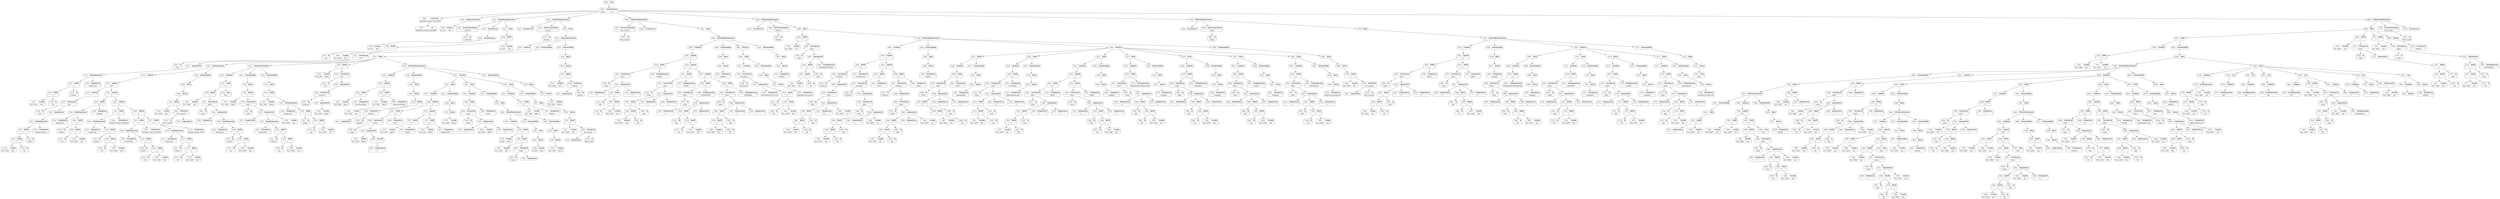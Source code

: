 digraph ast {
node [shape=none];
79873 [label=<<TABLE border='1' cellspacing='0' cellpadding='10' style='rounded' ><TR><TD border='0'>79873</TD><TD border='0'><B>Block</B></TD></TR></TABLE>>];
79873 -> 79871 [weight=2];
79872 [label=<<TABLE border='1' cellspacing='0' cellpadding='10' style='rounded' ><TR><TD border='0'>79872</TD><TD border='0'><B>IntegerLiteral</B></TD></TR><HR/><TR><TD border='0' cellpadding='5' colspan='2'>3</TD></TR></TABLE>>];
79875 [label=<<TABLE border='1' cellspacing='0' cellpadding='10' style='rounded' ><TR><TD border='0'>79875</TD><TD border='0'><B>StatementBody</B></TD></TR></TABLE>>];
79875 -> 79873 [weight=2];
79874 [label=<<TABLE border='1' cellspacing='0' cellpadding='10' style='rounded' ><TR><TD border='0'>79874</TD><TD border='0'><B>IfThenElseStatement</B></TD></TR></TABLE>>];
79874 -> 79869 [weight=2];
79874 -> 79875 [weight=2];
79874 -> 79880 [weight=2];
79877 [label=<<TABLE border='1' cellspacing='0' cellpadding='10' style='rounded' ><TR><TD border='0'>79877</TD><TD border='0'><B>Return</B></TD></TR></TABLE>>];
79877 -> 79876 [weight=2];
79876 [label=<<TABLE border='1' cellspacing='0' cellpadding='10' style='rounded' ><TR><TD border='0'>79876</TD><TD border='0'><B>StringLiteral</B></TD></TR><HR/><TR><TD border='0' cellpadding='5' colspan='2'>texthtml</TD></TR></TABLE>>];
79878 [label=<<TABLE border='1' cellspacing='0' cellpadding='10' style='rounded' ><TR><TD border='0'>79878</TD><TD border='0'><B>Block</B></TD></TR></TABLE>>];
79878 -> 79877 [weight=2];
79881 [label=<<TABLE border='1' cellspacing='0' cellpadding='10' style='rounded' ><TR><TD border='0'>79881</TD><TD border='0'><B>Block</B></TD></TR></TABLE>>];
79881 -> 79849 [weight=2];
79881 -> 79874 [weight=2];
79880 [label=<<TABLE border='1' cellspacing='0' cellpadding='10' style='rounded' ><TR><TD border='0'>79880</TD><TD border='0'><B>StatementBody</B></TD></TR></TABLE>>];
79880 -> 79878 [weight=2];
79883 [label=<<TABLE border='1' cellspacing='0' cellpadding='10' style='rounded' ><TR><TD border='0'>79883</TD><TD border='0'><B>StatementBody</B></TD></TR></TABLE>>];
79883 -> 79881 [weight=2];
79882 [label=<<TABLE border='1' cellspacing='0' cellpadding='10' style='rounded' ><TR><TD border='0'>79882</TD><TD border='0'><B>IfThenElifElseStatement</B></TD></TR></TABLE>>];
79882 -> 79847 [weight=2];
79882 -> 79883 [weight=2];
79882 -> 80029 [weight=2];
79882 -> 80028 [weight=2];
79885 [label=<<TABLE border='1' cellspacing='0' cellpadding='10' style='rounded' ><TR><TD border='0'>79885</TD><TD border='0'><B>Variable</B></TD></TR><HR/><TR><TD border='0' cellpadding='5'>(531, 1859)</TD><TD border='0' cellpadding='5'>this</TD></TR></TABLE>>];
79884 [label=<<TABLE border='1' cellspacing='0' cellpadding='10' style='rounded' ><TR><TD border='0'>79884</TD><TD border='0'><B>Id</B></TD></TR><HR/><TR><TD border='0' cellpadding='5' colspan='2'>substr</TD></TR></TABLE>>];
79887 [label=<<TABLE border='1' cellspacing='0' cellpadding='10' style='rounded' ><TR><TD border='0'>79887</TD><TD border='0'><B>BinOP</B></TD></TR><HR/><TR><TD border='0' cellpadding='5' colspan='2'>-&gt;</TD></TR></TABLE>>];
79887 -> 79885 [weight=2];
79887 -> 79886 [weight=2];
79886 [label=<<TABLE border='1' cellspacing='0' cellpadding='10' style='rounded' ><TR><TD border='0'>79886</TD><TD border='0'><B>Id</B></TD></TR><HR/><TR><TD border='0' cellpadding='5' colspan='2'>file</TD></TR></TABLE>>];
79889 [label=<<TABLE border='1' cellspacing='0' cellpadding='10' style='rounded' ><TR><TD border='0'>79889</TD><TD border='0'><B>BinOP</B></TD></TR><HR/><TR><TD border='0' cellpadding='5' colspan='2'>-&gt;</TD></TR></TABLE>>];
79889 -> 79887 [weight=2];
79889 -> 79888 [weight=2];
79888 [label=<<TABLE border='1' cellspacing='0' cellpadding='10' style='rounded' ><TR><TD border='0'>79888</TD><TD border='0'><B>Id</B></TD></TR><HR/><TR><TD border='0' cellpadding='5' colspan='2'>body</TD></TR></TABLE>>];
79891 [label=<<TABLE border='1' cellspacing='0' cellpadding='10' style='rounded' ><TR><TD border='0'>79891</TD><TD border='0'><B>IntegerLiteral</B></TD></TR><HR/><TR><TD border='0' cellpadding='5' colspan='2'>1</TD></TR></TABLE>>];
79890 [label=<<TABLE border='1' cellspacing='0' cellpadding='10' style='rounded' ><TR><TD border='0'>79890</TD><TD border='0'><B>Variable</B></TD></TR><HR/><TR><TD border='0' cellpadding='5'>(531, 1860)</TD><TD border='0' cellpadding='5'>pos</TD></TR></TABLE>>];
79893 [label=<<TABLE border='1' cellspacing='0' cellpadding='10' style='rounded' ><TR><TD border='0'>79893</TD><TD border='0'><B>FunctionCall</B></TD></TR><HR/><TR><TD border='0' cellpadding='5' colspan='2'>substr</TD></TR></TABLE>>];
79893 -> 79884 [weight=2];
79893 -> 79892 [weight=2];
79892 [label=<<TABLE border='1' cellspacing='0' cellpadding='10' style='rounded' ><TR><TD border='0'>79892</TD><TD border='0'><B>ArgumentList</B></TD></TR></TABLE>>];
79892 -> 79889 [weight=2];
79892 -> 79890 [weight=2];
79892 -> 79891 [weight=2];
79895 [label=<<TABLE border='1' cellspacing='0' cellpadding='10' style='rounded' ><TR><TD border='0'>79895</TD><TD border='0'><B>StringLiteral</B></TD></TR><HR/><TR><TD border='0' cellpadding='5' colspan='2'>!</TD></TR></TABLE>>];
79894 [label=<<TABLE border='1' cellspacing='0' cellpadding='10' style='rounded' ><TR><TD border='0'>79894</TD><TD border='0'><B>RelOP</B></TD></TR><HR/><TR><TD border='0' cellpadding='5' colspan='2'>===</TD></TR></TABLE>>];
79894 -> 79893 [weight=2];
79894 -> 79895 [weight=2];
79897 [label=<<TABLE border='1' cellspacing='0' cellpadding='10' style='rounded' ><TR><TD border='0'>79897</TD><TD border='0'><B>Variable</B></TD></TR><HR/><TR><TD border='0' cellpadding='5'>(531, 1860)</TD><TD border='0' cellpadding='5'>pos</TD></TR></TABLE>>];
79896 [label=<<TABLE border='1' cellspacing='0' cellpadding='10' style='rounded' ><TR><TD border='0'>79896</TD><TD border='0'><B>Condition</B></TD></TR></TABLE>>];
79896 -> 79894 [weight=2];
79899 [label=<<TABLE border='1' cellspacing='0' cellpadding='10' style='rounded' ><TR><TD border='0'>79899</TD><TD border='0'><B>Variable</B></TD></TR><HR/><TR><TD border='0' cellpadding='5'>(531, 1863)</TD><TD border='0' cellpadding='5'>len</TD></TR></TABLE>>];
79898 [label=<<TABLE border='1' cellspacing='0' cellpadding='10' style='rounded' ><TR><TD border='0'>79898</TD><TD border='0'><B>RelOP</B></TD></TR><HR/><TR><TD border='0' cellpadding='5' colspan='2'>&lt;</TD></TR></TABLE>>];
79898 -> 79897 [weight=2];
79898 -> 79899 [weight=2];
79901 [label=<<TABLE border='1' cellspacing='0' cellpadding='10' style='rounded' ><TR><TD border='0'>79901</TD><TD border='0'><B>Variable</B></TD></TR><HR/><TR><TD border='0' cellpadding='5'>(531, 1860)</TD><TD border='0' cellpadding='5'>pos</TD></TR></TABLE>>];
79900 [label=<<TABLE border='1' cellspacing='0' cellpadding='10' style='rounded' ><TR><TD border='0'>79900</TD><TD border='0'><B>LogicOP</B></TD></TR><HR/><TR><TD border='0' cellpadding='5' colspan='2'>&amp;&amp;</TD></TR></TABLE>>];
79900 -> 79898 [weight=2];
79900 -> 79913 [weight=2];
79903 [label=<<TABLE border='1' cellspacing='0' cellpadding='10' style='rounded' ><TR><TD border='0'>79903</TD><TD border='0'><B>Id</B></TD></TR><HR/><TR><TD border='0' cellpadding='5' colspan='2'>strpos</TD></TR></TABLE>>];
79902 [label=<<TABLE border='1' cellspacing='0' cellpadding='10' style='rounded' ><TR><TD border='0'>79902</TD><TD border='0'><B>BinOP</B></TD></TR><HR/><TR><TD border='0' cellpadding='5' colspan='2'>=</TD></TR></TABLE>>];
79902 -> 79901 [weight=2];
79902 -> 79912 [weight=2];
79905 [label=<<TABLE border='1' cellspacing='0' cellpadding='10' style='rounded' ><TR><TD border='0'>79905</TD><TD border='0'><B>Id</B></TD></TR><HR/><TR><TD border='0' cellpadding='5' colspan='2'>file</TD></TR></TABLE>>];
79904 [label=<<TABLE border='1' cellspacing='0' cellpadding='10' style='rounded' ><TR><TD border='0'>79904</TD><TD border='0'><B>Variable</B></TD></TR><HR/><TR><TD border='0' cellpadding='5'>(531, 1859)</TD><TD border='0' cellpadding='5'>this</TD></TR></TABLE>>];
79907 [label=<<TABLE border='1' cellspacing='0' cellpadding='10' style='rounded' ><TR><TD border='0'>79907</TD><TD border='0'><B>Id</B></TD></TR><HR/><TR><TD border='0' cellpadding='5' colspan='2'>body</TD></TR></TABLE>>];
79906 [label=<<TABLE border='1' cellspacing='0' cellpadding='10' style='rounded' ><TR><TD border='0'>79906</TD><TD border='0'><B>BinOP</B></TD></TR><HR/><TR><TD border='0' cellpadding='5' colspan='2'>-&gt;</TD></TR></TABLE>>];
79906 -> 79904 [weight=2];
79906 -> 79905 [weight=2];
79909 [label=<<TABLE border='1' cellspacing='0' cellpadding='10' style='rounded' ><TR><TD border='0'>79909</TD><TD border='0'><B>StringLiteral</B></TD></TR><HR/><TR><TD border='0' cellpadding='5' colspan='2'>&gt;</TD></TR></TABLE>>];
79908 [label=<<TABLE border='1' cellspacing='0' cellpadding='10' style='rounded' ><TR><TD border='0'>79908</TD><TD border='0'><B>BinOP</B></TD></TR><HR/><TR><TD border='0' cellpadding='5' colspan='2'>-&gt;</TD></TR></TABLE>>];
79908 -> 79906 [weight=2];
79908 -> 79907 [weight=2];
79911 [label=<<TABLE border='1' cellspacing='0' cellpadding='10' style='rounded' ><TR><TD border='0'>79911</TD><TD border='0'><B>ArgumentList</B></TD></TR></TABLE>>];
79911 -> 79908 [weight=2];
79911 -> 79909 [weight=2];
79911 -> 79910 [weight=2];
79910 [label=<<TABLE border='1' cellspacing='0' cellpadding='10' style='rounded' ><TR><TD border='0'>79910</TD><TD border='0'><B>Variable</B></TD></TR><HR/><TR><TD border='0' cellpadding='5'>(531, 1860)</TD><TD border='0' cellpadding='5'>pos</TD></TR></TABLE>>];
79913 [label=<<TABLE border='1' cellspacing='0' cellpadding='10' style='rounded' ><TR><TD border='0'>79913</TD><TD border='0'><B>RelOP</B></TD></TR><HR/><TR><TD border='0' cellpadding='5' colspan='2'>!==</TD></TR></TABLE>>];
79913 -> 79902 [weight=2];
79913 -> 79914 [weight=2];
79912 [label=<<TABLE border='1' cellspacing='0' cellpadding='10' style='rounded' ><TR><TD border='0'>79912</TD><TD border='0'><B>FunctionCall</B></TD></TR><HR/><TR><TD border='0' cellpadding='5' colspan='2'>strpos</TD></TR></TABLE>>];
79912 -> 79903 [weight=2];
79912 -> 79911 [weight=2];
79915 [label=<<TABLE border='1' cellspacing='0' cellpadding='10' style='rounded' ><TR><TD border='0'>79915</TD><TD border='0'><B>Condition</B></TD></TR></TABLE>>];
79915 -> 79900 [weight=2];
79914 [label=<<TABLE border='1' cellspacing='0' cellpadding='10' style='rounded' ><TR><TD border='0'>79914</TD><TD border='0'><B>False</B></TD></TR><HR/><TR><TD border='0' cellpadding='5' colspan='2'>false</TD></TR></TABLE>>];
79917 [label=<<TABLE border='1' cellspacing='0' cellpadding='10' style='rounded' ><TR><TD border='0'>79917</TD><TD border='0'><B>PostIncrement</B></TD></TR><HR/><TR><TD border='0' cellpadding='5' colspan='2'>++</TD></TR></TABLE>>];
79917 -> 79916 [weight=2];
79916 [label=<<TABLE border='1' cellspacing='0' cellpadding='10' style='rounded' ><TR><TD border='0'>79916</TD><TD border='0'><B>Variable</B></TD></TR><HR/><TR><TD border='0' cellpadding='5'>(531, 1860)</TD><TD border='0' cellpadding='5'>pos</TD></TR></TABLE>>];
79919 [label=<<TABLE border='1' cellspacing='0' cellpadding='10' style='rounded' ><TR><TD border='0'>79919</TD><TD border='0'><B>IfThenElseStatement</B></TD></TR></TABLE>>];
79919 -> 79915 [weight=2];
79919 -> 79920 [weight=2];
79919 -> 79925 [weight=2];
79918 [label=<<TABLE border='1' cellspacing='0' cellpadding='10' style='rounded' ><TR><TD border='0'>79918</TD><TD border='0'><B>Block</B></TD></TR></TABLE>>];
79918 -> 79917 [weight=2];
79921 [label=<<TABLE border='1' cellspacing='0' cellpadding='10' style='rounded' ><TR><TD border='0'>79921</TD><TD border='0'><B>StringLiteral</B></TD></TR><HR/><TR><TD border='0' cellpadding='5' colspan='2'>texthtml</TD></TR></TABLE>>];
79920 [label=<<TABLE border='1' cellspacing='0' cellpadding='10' style='rounded' ><TR><TD border='0'>79920</TD><TD border='0'><B>StatementBody</B></TD></TR></TABLE>>];
79920 -> 79918 [weight=2];
79923 [label=<<TABLE border='1' cellspacing='0' cellpadding='10' style='rounded' ><TR><TD border='0'>79923</TD><TD border='0'><B>Block</B></TD></TR></TABLE>>];
79923 -> 79922 [weight=2];
79922 [label=<<TABLE border='1' cellspacing='0' cellpadding='10' style='rounded' ><TR><TD border='0'>79922</TD><TD border='0'><B>Return</B></TD></TR></TABLE>>];
79922 -> 79921 [weight=2];
79925 [label=<<TABLE border='1' cellspacing='0' cellpadding='10' style='rounded' ><TR><TD border='0'>79925</TD><TD border='0'><B>StatementBody</B></TD></TR></TABLE>>];
79925 -> 79923 [weight=2];
79927 [label=<<TABLE border='1' cellspacing='0' cellpadding='10' style='rounded' ><TR><TD border='0'>79927</TD><TD border='0'><B>ElseIf</B></TD></TR></TABLE>>];
79927 -> 79896 [weight=2];
79927 -> 79928 [weight=2];
79926 [label=<<TABLE border='1' cellspacing='0' cellpadding='10' style='rounded' ><TR><TD border='0'>79926</TD><TD border='0'><B>Block</B></TD></TR></TABLE>>];
79926 -> 79919 [weight=2];
79929 [label=<<TABLE border='1' cellspacing='0' cellpadding='10' style='rounded' ><TR><TD border='0'>79929</TD><TD border='0'><B>Id</B></TD></TR><HR/><TR><TD border='0' cellpadding='5' colspan='2'>substr</TD></TR></TABLE>>];
79928 [label=<<TABLE border='1' cellspacing='0' cellpadding='10' style='rounded' ><TR><TD border='0'>79928</TD><TD border='0'><B>StatementBody</B></TD></TR></TABLE>>];
79928 -> 79926 [weight=2];
79931 [label=<<TABLE border='1' cellspacing='0' cellpadding='10' style='rounded' ><TR><TD border='0'>79931</TD><TD border='0'><B>Id</B></TD></TR><HR/><TR><TD border='0' cellpadding='5' colspan='2'>file</TD></TR></TABLE>>];
79930 [label=<<TABLE border='1' cellspacing='0' cellpadding='10' style='rounded' ><TR><TD border='0'>79930</TD><TD border='0'><B>Variable</B></TD></TR><HR/><TR><TD border='0' cellpadding='5'>(531, 1859)</TD><TD border='0' cellpadding='5'>this</TD></TR></TABLE>>];
79933 [label=<<TABLE border='1' cellspacing='0' cellpadding='10' style='rounded' ><TR><TD border='0'>79933</TD><TD border='0'><B>Id</B></TD></TR><HR/><TR><TD border='0' cellpadding='5' colspan='2'>body</TD></TR></TABLE>>];
79932 [label=<<TABLE border='1' cellspacing='0' cellpadding='10' style='rounded' ><TR><TD border='0'>79932</TD><TD border='0'><B>BinOP</B></TD></TR><HR/><TR><TD border='0' cellpadding='5' colspan='2'>-&gt;</TD></TR></TABLE>>];
79932 -> 79930 [weight=2];
79932 -> 79931 [weight=2];
79935 [label=<<TABLE border='1' cellspacing='0' cellpadding='10' style='rounded' ><TR><TD border='0'>79935</TD><TD border='0'><B>Variable</B></TD></TR><HR/><TR><TD border='0' cellpadding='5'>(531, 1860)</TD><TD border='0' cellpadding='5'>pos</TD></TR></TABLE>>];
79934 [label=<<TABLE border='1' cellspacing='0' cellpadding='10' style='rounded' ><TR><TD border='0'>79934</TD><TD border='0'><B>BinOP</B></TD></TR><HR/><TR><TD border='0' cellpadding='5' colspan='2'>-&gt;</TD></TR></TABLE>>];
79934 -> 79932 [weight=2];
79934 -> 79933 [weight=2];
79937 [label=<<TABLE border='1' cellspacing='0' cellpadding='10' style='rounded' ><TR><TD border='0'>79937</TD><TD border='0'><B>ArgumentList</B></TD></TR></TABLE>>];
79937 -> 79934 [weight=2];
79937 -> 79935 [weight=2];
79937 -> 79936 [weight=2];
79936 [label=<<TABLE border='1' cellspacing='0' cellpadding='10' style='rounded' ><TR><TD border='0'>79936</TD><TD border='0'><B>IntegerLiteral</B></TD></TR><HR/><TR><TD border='0' cellpadding='5' colspan='2'>1</TD></TR></TABLE>>];
79939 [label=<<TABLE border='1' cellspacing='0' cellpadding='10' style='rounded' ><TR><TD border='0'>79939</TD><TD border='0'><B>RelOP</B></TD></TR><HR/><TR><TD border='0' cellpadding='5' colspan='2'>===</TD></TR></TABLE>>];
79939 -> 79938 [weight=2];
79939 -> 79940 [weight=2];
79938 [label=<<TABLE border='1' cellspacing='0' cellpadding='10' style='rounded' ><TR><TD border='0'>79938</TD><TD border='0'><B>FunctionCall</B></TD></TR><HR/><TR><TD border='0' cellpadding='5' colspan='2'>substr</TD></TR></TABLE>>];
79938 -> 79929 [weight=2];
79938 -> 79937 [weight=2];
79941 [label=<<TABLE border='1' cellspacing='0' cellpadding='10' style='rounded' ><TR><TD border='0'>79941</TD><TD border='0'><B>Condition</B></TD></TR></TABLE>>];
79941 -> 79939 [weight=2];
79940 [label=<<TABLE border='1' cellspacing='0' cellpadding='10' style='rounded' ><TR><TD border='0'>79940</TD><TD border='0'><B>StringLiteral</B></TD></TR><HR/><TR><TD border='0' cellpadding='5' colspan='2'>?</TD></TR></TABLE>>];
79943 [label=<<TABLE border='1' cellspacing='0' cellpadding='10' style='rounded' ><TR><TD border='0'>79943</TD><TD border='0'><B>RelOP</B></TD></TR><HR/><TR><TD border='0' cellpadding='5' colspan='2'>&lt;</TD></TR></TABLE>>];
79943 -> 79942 [weight=2];
79943 -> 79944 [weight=2];
79942 [label=<<TABLE border='1' cellspacing='0' cellpadding='10' style='rounded' ><TR><TD border='0'>79942</TD><TD border='0'><B>Variable</B></TD></TR><HR/><TR><TD border='0' cellpadding='5'>(531, 1860)</TD><TD border='0' cellpadding='5'>pos</TD></TR></TABLE>>];
79945 [label=<<TABLE border='1' cellspacing='0' cellpadding='10' style='rounded' ><TR><TD border='0'>79945</TD><TD border='0'><B>LogicOP</B></TD></TR><HR/><TR><TD border='0' cellpadding='5' colspan='2'>&amp;&amp;</TD></TR></TABLE>>];
79945 -> 79943 [weight=2];
79945 -> 79958 [weight=2];
79944 [label=<<TABLE border='1' cellspacing='0' cellpadding='10' style='rounded' ><TR><TD border='0'>79944</TD><TD border='0'><B>Variable</B></TD></TR><HR/><TR><TD border='0' cellpadding='5'>(531, 1863)</TD><TD border='0' cellpadding='5'>len</TD></TR></TABLE>>];
79947 [label=<<TABLE border='1' cellspacing='0' cellpadding='10' style='rounded' ><TR><TD border='0'>79947</TD><TD border='0'><B>BinOP</B></TD></TR><HR/><TR><TD border='0' cellpadding='5' colspan='2'>=</TD></TR></TABLE>>];
79947 -> 79946 [weight=2];
79947 -> 79957 [weight=2];
79946 [label=<<TABLE border='1' cellspacing='0' cellpadding='10' style='rounded' ><TR><TD border='0'>79946</TD><TD border='0'><B>Variable</B></TD></TR><HR/><TR><TD border='0' cellpadding='5'>(531, 1860)</TD><TD border='0' cellpadding='5'>pos</TD></TR></TABLE>>];
79949 [label=<<TABLE border='1' cellspacing='0' cellpadding='10' style='rounded' ><TR><TD border='0'>79949</TD><TD border='0'><B>Variable</B></TD></TR><HR/><TR><TD border='0' cellpadding='5'>(531, 1859)</TD><TD border='0' cellpadding='5'>this</TD></TR></TABLE>>];
79948 [label=<<TABLE border='1' cellspacing='0' cellpadding='10' style='rounded' ><TR><TD border='0'>79948</TD><TD border='0'><B>Id</B></TD></TR><HR/><TR><TD border='0' cellpadding='5' colspan='2'>strpos</TD></TR></TABLE>>];
79951 [label=<<TABLE border='1' cellspacing='0' cellpadding='10' style='rounded' ><TR><TD border='0'>79951</TD><TD border='0'><B>BinOP</B></TD></TR><HR/><TR><TD border='0' cellpadding='5' colspan='2'>-&gt;</TD></TR></TABLE>>];
79951 -> 79949 [weight=2];
79951 -> 79950 [weight=2];
79950 [label=<<TABLE border='1' cellspacing='0' cellpadding='10' style='rounded' ><TR><TD border='0'>79950</TD><TD border='0'><B>Id</B></TD></TR><HR/><TR><TD border='0' cellpadding='5' colspan='2'>file</TD></TR></TABLE>>];
79953 [label=<<TABLE border='1' cellspacing='0' cellpadding='10' style='rounded' ><TR><TD border='0'>79953</TD><TD border='0'><B>BinOP</B></TD></TR><HR/><TR><TD border='0' cellpadding='5' colspan='2'>-&gt;</TD></TR></TABLE>>];
79953 -> 79951 [weight=2];
79953 -> 79952 [weight=2];
79952 [label=<<TABLE border='1' cellspacing='0' cellpadding='10' style='rounded' ><TR><TD border='0'>79952</TD><TD border='0'><B>Id</B></TD></TR><HR/><TR><TD border='0' cellpadding='5' colspan='2'>body</TD></TR></TABLE>>];
79955 [label=<<TABLE border='1' cellspacing='0' cellpadding='10' style='rounded' ><TR><TD border='0'>79955</TD><TD border='0'><B>Variable</B></TD></TR><HR/><TR><TD border='0' cellpadding='5'>(531, 1860)</TD><TD border='0' cellpadding='5'>pos</TD></TR></TABLE>>];
79954 [label=<<TABLE border='1' cellspacing='0' cellpadding='10' style='rounded' ><TR><TD border='0'>79954</TD><TD border='0'><B>StringLiteral</B></TD></TR><HR/><TR><TD border='0' cellpadding='5' colspan='2'>?&gt;</TD></TR></TABLE>>];
79957 [label=<<TABLE border='1' cellspacing='0' cellpadding='10' style='rounded' ><TR><TD border='0'>79957</TD><TD border='0'><B>FunctionCall</B></TD></TR><HR/><TR><TD border='0' cellpadding='5' colspan='2'>strpos</TD></TR></TABLE>>];
79957 -> 79948 [weight=2];
79957 -> 79956 [weight=2];
79956 [label=<<TABLE border='1' cellspacing='0' cellpadding='10' style='rounded' ><TR><TD border='0'>79956</TD><TD border='0'><B>ArgumentList</B></TD></TR></TABLE>>];
79956 -> 79953 [weight=2];
79956 -> 79954 [weight=2];
79956 -> 79955 [weight=2];
79959 [label=<<TABLE border='1' cellspacing='0' cellpadding='10' style='rounded' ><TR><TD border='0'>79959</TD><TD border='0'><B>False</B></TD></TR><HR/><TR><TD border='0' cellpadding='5' colspan='2'>false</TD></TR></TABLE>>];
79958 [label=<<TABLE border='1' cellspacing='0' cellpadding='10' style='rounded' ><TR><TD border='0'>79958</TD><TD border='0'><B>RelOP</B></TD></TR><HR/><TR><TD border='0' cellpadding='5' colspan='2'>!==</TD></TR></TABLE>>];
79958 -> 79947 [weight=2];
79958 -> 79959 [weight=2];
79961 [label=<<TABLE border='1' cellspacing='0' cellpadding='10' style='rounded' ><TR><TD border='0'>79961</TD><TD border='0'><B>Variable</B></TD></TR><HR/><TR><TD border='0' cellpadding='5'>(531, 1860)</TD><TD border='0' cellpadding='5'>pos</TD></TR></TABLE>>];
79960 [label=<<TABLE border='1' cellspacing='0' cellpadding='10' style='rounded' ><TR><TD border='0'>79960</TD><TD border='0'><B>Condition</B></TD></TR></TABLE>>];
79960 -> 79945 [weight=2];
79963 [label=<<TABLE border='1' cellspacing='0' cellpadding='10' style='rounded' ><TR><TD border='0'>79963</TD><TD border='0'><B>IntegerLiteral</B></TD></TR><HR/><TR><TD border='0' cellpadding='5' colspan='2'>2</TD></TR></TABLE>>];
79962 [label=<<TABLE border='1' cellspacing='0' cellpadding='10' style='rounded' ><TR><TD border='0'>79962</TD><TD border='0'><B>BinOP</B></TD></TR><HR/><TR><TD border='0' cellpadding='5' colspan='2'>+=</TD></TR></TABLE>>];
79962 -> 79961 [weight=2];
79962 -> 79963 [weight=2];
79965 [label=<<TABLE border='1' cellspacing='0' cellpadding='10' style='rounded' ><TR><TD border='0'>79965</TD><TD border='0'><B>IfThenElseStatement</B></TD></TR></TABLE>>];
79965 -> 79960 [weight=2];
79965 -> 79966 [weight=2];
79965 -> 79971 [weight=2];
79964 [label=<<TABLE border='1' cellspacing='0' cellpadding='10' style='rounded' ><TR><TD border='0'>79964</TD><TD border='0'><B>Block</B></TD></TR></TABLE>>];
79964 -> 79962 [weight=2];
79967 [label=<<TABLE border='1' cellspacing='0' cellpadding='10' style='rounded' ><TR><TD border='0'>79967</TD><TD border='0'><B>StringLiteral</B></TD></TR><HR/><TR><TD border='0' cellpadding='5' colspan='2'>texthtml</TD></TR></TABLE>>];
79966 [label=<<TABLE border='1' cellspacing='0' cellpadding='10' style='rounded' ><TR><TD border='0'>79966</TD><TD border='0'><B>StatementBody</B></TD></TR></TABLE>>];
79966 -> 79964 [weight=2];
79969 [label=<<TABLE border='1' cellspacing='0' cellpadding='10' style='rounded' ><TR><TD border='0'>79969</TD><TD border='0'><B>Block</B></TD></TR></TABLE>>];
79969 -> 79968 [weight=2];
79968 [label=<<TABLE border='1' cellspacing='0' cellpadding='10' style='rounded' ><TR><TD border='0'>79968</TD><TD border='0'><B>Return</B></TD></TR></TABLE>>];
79968 -> 79967 [weight=2];
79971 [label=<<TABLE border='1' cellspacing='0' cellpadding='10' style='rounded' ><TR><TD border='0'>79971</TD><TD border='0'><B>StatementBody</B></TD></TR></TABLE>>];
79971 -> 79969 [weight=2];
79973 [label=<<TABLE border='1' cellspacing='0' cellpadding='10' style='rounded' ><TR><TD border='0'>79973</TD><TD border='0'><B>ElseIf</B></TD></TR></TABLE>>];
79973 -> 79941 [weight=2];
79973 -> 79974 [weight=2];
79972 [label=<<TABLE border='1' cellspacing='0' cellpadding='10' style='rounded' ><TR><TD border='0'>79972</TD><TD border='0'><B>Block</B></TD></TR></TABLE>>];
79972 -> 79965 [weight=2];
79975 [label=<<TABLE border='1' cellspacing='0' cellpadding='10' style='rounded' ><TR><TD border='0'>79975</TD><TD border='0'><B>Id</B></TD></TR><HR/><TR><TD border='0' cellpadding='5' colspan='2'>substr</TD></TR></TABLE>>];
79974 [label=<<TABLE border='1' cellspacing='0' cellpadding='10' style='rounded' ><TR><TD border='0'>79974</TD><TD border='0'><B>StatementBody</B></TD></TR></TABLE>>];
79974 -> 79972 [weight=2];
79977 [label=<<TABLE border='1' cellspacing='0' cellpadding='10' style='rounded' ><TR><TD border='0'>79977</TD><TD border='0'><B>Id</B></TD></TR><HR/><TR><TD border='0' cellpadding='5' colspan='2'>file</TD></TR></TABLE>>];
79976 [label=<<TABLE border='1' cellspacing='0' cellpadding='10' style='rounded' ><TR><TD border='0'>79976</TD><TD border='0'><B>Variable</B></TD></TR><HR/><TR><TD border='0' cellpadding='5'>(531, 1859)</TD><TD border='0' cellpadding='5'>this</TD></TR></TABLE>>];
79979 [label=<<TABLE border='1' cellspacing='0' cellpadding='10' style='rounded' ><TR><TD border='0'>79979</TD><TD border='0'><B>Id</B></TD></TR><HR/><TR><TD border='0' cellpadding='5' colspan='2'>body</TD></TR></TABLE>>];
79978 [label=<<TABLE border='1' cellspacing='0' cellpadding='10' style='rounded' ><TR><TD border='0'>79978</TD><TD border='0'><B>BinOP</B></TD></TR><HR/><TR><TD border='0' cellpadding='5' colspan='2'>-&gt;</TD></TR></TABLE>>];
79978 -> 79976 [weight=2];
79978 -> 79977 [weight=2];
79981 [label=<<TABLE border='1' cellspacing='0' cellpadding='10' style='rounded' ><TR><TD border='0'>79981</TD><TD border='0'><B>Variable</B></TD></TR><HR/><TR><TD border='0' cellpadding='5'>(531, 1860)</TD><TD border='0' cellpadding='5'>pos</TD></TR></TABLE>>];
79980 [label=<<TABLE border='1' cellspacing='0' cellpadding='10' style='rounded' ><TR><TD border='0'>79980</TD><TD border='0'><B>BinOP</B></TD></TR><HR/><TR><TD border='0' cellpadding='5' colspan='2'>-&gt;</TD></TR></TABLE>>];
79980 -> 79978 [weight=2];
79980 -> 79979 [weight=2];
79983 [label=<<TABLE border='1' cellspacing='0' cellpadding='10' style='rounded' ><TR><TD border='0'>79983</TD><TD border='0'><B>ArgumentList</B></TD></TR></TABLE>>];
79983 -> 79980 [weight=2];
79983 -> 79981 [weight=2];
79983 -> 79982 [weight=2];
79982 [label=<<TABLE border='1' cellspacing='0' cellpadding='10' style='rounded' ><TR><TD border='0'>79982</TD><TD border='0'><B>IntegerLiteral</B></TD></TR><HR/><TR><TD border='0' cellpadding='5' colspan='2'>3</TD></TR></TABLE>>];
79985 [label=<<TABLE border='1' cellspacing='0' cellpadding='10' style='rounded' ><TR><TD border='0'>79985</TD><TD border='0'><B>RelOP</B></TD></TR><HR/><TR><TD border='0' cellpadding='5' colspan='2'>===</TD></TR></TABLE>>];
79985 -> 79984 [weight=2];
79985 -> 79986 [weight=2];
79984 [label=<<TABLE border='1' cellspacing='0' cellpadding='10' style='rounded' ><TR><TD border='0'>79984</TD><TD border='0'><B>FunctionCall</B></TD></TR><HR/><TR><TD border='0' cellpadding='5' colspan='2'>substr</TD></TR></TABLE>>];
79984 -> 79975 [weight=2];
79984 -> 79983 [weight=2];
79987 [label=<<TABLE border='1' cellspacing='0' cellpadding='10' style='rounded' ><TR><TD border='0'>79987</TD><TD border='0'><B>LogicOP</B></TD></TR><HR/><TR><TD border='0' cellpadding='5' colspan='2'>||</TD></TR></TABLE>>];
79987 -> 79985 [weight=2];
79987 -> 79998 [weight=2];
79986 [label=<<TABLE border='1' cellspacing='0' cellpadding='10' style='rounded' ><TR><TD border='0'>79986</TD><TD border='0'><B>StringLiteral</B></TD></TR><HR/><TR><TD border='0' cellpadding='5' colspan='2'>rss</TD></TR></TABLE>>];
79989 [label=<<TABLE border='1' cellspacing='0' cellpadding='10' style='rounded' ><TR><TD border='0'>79989</TD><TD border='0'><B>Variable</B></TD></TR><HR/><TR><TD border='0' cellpadding='5'>(531, 1859)</TD><TD border='0' cellpadding='5'>this</TD></TR></TABLE>>];
79988 [label=<<TABLE border='1' cellspacing='0' cellpadding='10' style='rounded' ><TR><TD border='0'>79988</TD><TD border='0'><B>Id</B></TD></TR><HR/><TR><TD border='0' cellpadding='5' colspan='2'>substr</TD></TR></TABLE>>];
79991 [label=<<TABLE border='1' cellspacing='0' cellpadding='10' style='rounded' ><TR><TD border='0'>79991</TD><TD border='0'><B>BinOP</B></TD></TR><HR/><TR><TD border='0' cellpadding='5' colspan='2'>-&gt;</TD></TR></TABLE>>];
79991 -> 79989 [weight=2];
79991 -> 79990 [weight=2];
79990 [label=<<TABLE border='1' cellspacing='0' cellpadding='10' style='rounded' ><TR><TD border='0'>79990</TD><TD border='0'><B>Id</B></TD></TR><HR/><TR><TD border='0' cellpadding='5' colspan='2'>file</TD></TR></TABLE>>];
79993 [label=<<TABLE border='1' cellspacing='0' cellpadding='10' style='rounded' ><TR><TD border='0'>79993</TD><TD border='0'><B>BinOP</B></TD></TR><HR/><TR><TD border='0' cellpadding='5' colspan='2'>-&gt;</TD></TR></TABLE>>];
79993 -> 79991 [weight=2];
79993 -> 79992 [weight=2];
79992 [label=<<TABLE border='1' cellspacing='0' cellpadding='10' style='rounded' ><TR><TD border='0'>79992</TD><TD border='0'><B>Id</B></TD></TR><HR/><TR><TD border='0' cellpadding='5' colspan='2'>body</TD></TR></TABLE>>];
79995 [label=<<TABLE border='1' cellspacing='0' cellpadding='10' style='rounded' ><TR><TD border='0'>79995</TD><TD border='0'><B>IntegerLiteral</B></TD></TR><HR/><TR><TD border='0' cellpadding='5' colspan='2'>7</TD></TR></TABLE>>];
79994 [label=<<TABLE border='1' cellspacing='0' cellpadding='10' style='rounded' ><TR><TD border='0'>79994</TD><TD border='0'><B>Variable</B></TD></TR><HR/><TR><TD border='0' cellpadding='5'>(531, 1860)</TD><TD border='0' cellpadding='5'>pos</TD></TR></TABLE>>];
79997 [label=<<TABLE border='1' cellspacing='0' cellpadding='10' style='rounded' ><TR><TD border='0'>79997</TD><TD border='0'><B>FunctionCall</B></TD></TR><HR/><TR><TD border='0' cellpadding='5' colspan='2'>substr</TD></TR></TABLE>>];
79997 -> 79988 [weight=2];
79997 -> 79996 [weight=2];
79996 [label=<<TABLE border='1' cellspacing='0' cellpadding='10' style='rounded' ><TR><TD border='0'>79996</TD><TD border='0'><B>ArgumentList</B></TD></TR></TABLE>>];
79996 -> 79993 [weight=2];
79996 -> 79994 [weight=2];
79996 -> 79995 [weight=2];
79999 [label=<<TABLE border='1' cellspacing='0' cellpadding='10' style='rounded' ><TR><TD border='0'>79999</TD><TD border='0'><B>StringLiteral</B></TD></TR><HR/><TR><TD border='0' cellpadding='5' colspan='2'>rdf:RDF</TD></TR></TABLE>>];
79998 [label=<<TABLE border='1' cellspacing='0' cellpadding='10' style='rounded' ><TR><TD border='0'>79998</TD><TD border='0'><B>RelOP</B></TD></TR><HR/><TR><TD border='0' cellpadding='5' colspan='2'>===</TD></TR></TABLE>>];
79998 -> 79997 [weight=2];
79998 -> 79999 [weight=2];
80001 [label=<<TABLE border='1' cellspacing='0' cellpadding='10' style='rounded' ><TR><TD border='0'>80001</TD><TD border='0'><B>StringLiteral</B></TD></TR><HR/><TR><TD border='0' cellpadding='5' colspan='2'>applicationrss+xml</TD></TR></TABLE>>];
80000 [label=<<TABLE border='1' cellspacing='0' cellpadding='10' style='rounded' ><TR><TD border='0'>80000</TD><TD border='0'><B>Condition</B></TD></TR></TABLE>>];
80000 -> 79987 [weight=2];
80003 [label=<<TABLE border='1' cellspacing='0' cellpadding='10' style='rounded' ><TR><TD border='0'>80003</TD><TD border='0'><B>Block</B></TD></TR></TABLE>>];
80003 -> 80002 [weight=2];
80002 [label=<<TABLE border='1' cellspacing='0' cellpadding='10' style='rounded' ><TR><TD border='0'>80002</TD><TD border='0'><B>Return</B></TD></TR></TABLE>>];
80002 -> 80001 [weight=2];
80005 [label=<<TABLE border='1' cellspacing='0' cellpadding='10' style='rounded' ><TR><TD border='0'>80005</TD><TD border='0'><B>StatementBody</B></TD></TR></TABLE>>];
80005 -> 80003 [weight=2];
80004 [label=<<TABLE border='1' cellspacing='0' cellpadding='10' style='rounded' ><TR><TD border='0'>80004</TD><TD border='0'><B>ElseIf</B></TD></TR></TABLE>>];
80004 -> 80000 [weight=2];
80004 -> 80005 [weight=2];
80007 [label=<<TABLE border='1' cellspacing='0' cellpadding='10' style='rounded' ><TR><TD border='0'>80007</TD><TD border='0'><B>Variable</B></TD></TR><HR/><TR><TD border='0' cellpadding='5'>(531, 1859)</TD><TD border='0' cellpadding='5'>this</TD></TR></TABLE>>];
80006 [label=<<TABLE border='1' cellspacing='0' cellpadding='10' style='rounded' ><TR><TD border='0'>80006</TD><TD border='0'><B>Id</B></TD></TR><HR/><TR><TD border='0' cellpadding='5' colspan='2'>substr</TD></TR></TABLE>>];
80009 [label=<<TABLE border='1' cellspacing='0' cellpadding='10' style='rounded' ><TR><TD border='0'>80009</TD><TD border='0'><B>BinOP</B></TD></TR><HR/><TR><TD border='0' cellpadding='5' colspan='2'>-&gt;</TD></TR></TABLE>>];
80009 -> 80007 [weight=2];
80009 -> 80008 [weight=2];
80008 [label=<<TABLE border='1' cellspacing='0' cellpadding='10' style='rounded' ><TR><TD border='0'>80008</TD><TD border='0'><B>Id</B></TD></TR><HR/><TR><TD border='0' cellpadding='5' colspan='2'>file</TD></TR></TABLE>>];
80011 [label=<<TABLE border='1' cellspacing='0' cellpadding='10' style='rounded' ><TR><TD border='0'>80011</TD><TD border='0'><B>BinOP</B></TD></TR><HR/><TR><TD border='0' cellpadding='5' colspan='2'>-&gt;</TD></TR></TABLE>>];
80011 -> 80009 [weight=2];
80011 -> 80010 [weight=2];
80010 [label=<<TABLE border='1' cellspacing='0' cellpadding='10' style='rounded' ><TR><TD border='0'>80010</TD><TD border='0'><B>Id</B></TD></TR><HR/><TR><TD border='0' cellpadding='5' colspan='2'>body</TD></TR></TABLE>>];
80013 [label=<<TABLE border='1' cellspacing='0' cellpadding='10' style='rounded' ><TR><TD border='0'>80013</TD><TD border='0'><B>IntegerLiteral</B></TD></TR><HR/><TR><TD border='0' cellpadding='5' colspan='2'>4</TD></TR></TABLE>>];
80012 [label=<<TABLE border='1' cellspacing='0' cellpadding='10' style='rounded' ><TR><TD border='0'>80012</TD><TD border='0'><B>Variable</B></TD></TR><HR/><TR><TD border='0' cellpadding='5'>(531, 1860)</TD><TD border='0' cellpadding='5'>pos</TD></TR></TABLE>>];
80015 [label=<<TABLE border='1' cellspacing='0' cellpadding='10' style='rounded' ><TR><TD border='0'>80015</TD><TD border='0'><B>FunctionCall</B></TD></TR><HR/><TR><TD border='0' cellpadding='5' colspan='2'>substr</TD></TR></TABLE>>];
80015 -> 80006 [weight=2];
80015 -> 80014 [weight=2];
80014 [label=<<TABLE border='1' cellspacing='0' cellpadding='10' style='rounded' ><TR><TD border='0'>80014</TD><TD border='0'><B>ArgumentList</B></TD></TR></TABLE>>];
80014 -> 80011 [weight=2];
80014 -> 80012 [weight=2];
80014 -> 80013 [weight=2];
80017 [label=<<TABLE border='1' cellspacing='0' cellpadding='10' style='rounded' ><TR><TD border='0'>80017</TD><TD border='0'><B>StringLiteral</B></TD></TR><HR/><TR><TD border='0' cellpadding='5' colspan='2'>feed</TD></TR></TABLE>>];
80016 [label=<<TABLE border='1' cellspacing='0' cellpadding='10' style='rounded' ><TR><TD border='0'>80016</TD><TD border='0'><B>RelOP</B></TD></TR><HR/><TR><TD border='0' cellpadding='5' colspan='2'>===</TD></TR></TABLE>>];
80016 -> 80015 [weight=2];
80016 -> 80017 [weight=2];
80019 [label=<<TABLE border='1' cellspacing='0' cellpadding='10' style='rounded' ><TR><TD border='0'>80019</TD><TD border='0'><B>StringLiteral</B></TD></TR><HR/><TR><TD border='0' cellpadding='5' colspan='2'>applicationatom+xml</TD></TR></TABLE>>];
80018 [label=<<TABLE border='1' cellspacing='0' cellpadding='10' style='rounded' ><TR><TD border='0'>80018</TD><TD border='0'><B>Condition</B></TD></TR></TABLE>>];
80018 -> 80016 [weight=2];
80021 [label=<<TABLE border='1' cellspacing='0' cellpadding='10' style='rounded' ><TR><TD border='0'>80021</TD><TD border='0'><B>Block</B></TD></TR></TABLE>>];
80021 -> 80020 [weight=2];
80020 [label=<<TABLE border='1' cellspacing='0' cellpadding='10' style='rounded' ><TR><TD border='0'>80020</TD><TD border='0'><B>Return</B></TD></TR></TABLE>>];
80020 -> 80019 [weight=2];
80023 [label=<<TABLE border='1' cellspacing='0' cellpadding='10' style='rounded' ><TR><TD border='0'>80023</TD><TD border='0'><B>StatementBody</B></TD></TR></TABLE>>];
80023 -> 80021 [weight=2];
80022 [label=<<TABLE border='1' cellspacing='0' cellpadding='10' style='rounded' ><TR><TD border='0'>80022</TD><TD border='0'><B>ElseIf</B></TD></TR></TABLE>>];
80022 -> 80018 [weight=2];
80022 -> 80023 [weight=2];
80025 [label=<<TABLE border='1' cellspacing='0' cellpadding='10' style='rounded' ><TR><TD border='0'>80025</TD><TD border='0'><B>Return</B></TD></TR></TABLE>>];
80025 -> 80024 [weight=2];
80024 [label=<<TABLE border='1' cellspacing='0' cellpadding='10' style='rounded' ><TR><TD border='0'>80024</TD><TD border='0'><B>StringLiteral</B></TD></TR><HR/><TR><TD border='0' cellpadding='5' colspan='2'>texthtml</TD></TR></TABLE>>];
80026 [label=<<TABLE border='1' cellspacing='0' cellpadding='10' style='rounded' ><TR><TD border='0'>80026</TD><TD border='0'><B>Block</B></TD></TR></TABLE>>];
80026 -> 80025 [weight=2];
80029 [label=<<TABLE border='1' cellspacing='0' cellpadding='10' style='rounded' ><TR><TD border='0'>80029</TD><TD border='0'><B>ElseIfList</B></TD></TR></TABLE>>];
80029 -> 79927 [weight=2];
80029 -> 79973 [weight=2];
80029 -> 80004 [weight=2];
80029 -> 80022 [weight=2];
80028 [label=<<TABLE border='1' cellspacing='0' cellpadding='10' style='rounded' ><TR><TD border='0'>80028</TD><TD border='0'><B>StatementBody</B></TD></TR></TABLE>>];
80028 -> 80026 [weight=2];
80031 [label=<<TABLE border='1' cellspacing='0' cellpadding='10' style='rounded' ><TR><TD border='0'>80031</TD><TD border='0'><B>While</B></TD></TR></TABLE>>];
80031 -> 79788 [weight=2];
80031 -> 80032 [weight=2];
80030 [label=<<TABLE border='1' cellspacing='0' cellpadding='10' style='rounded' ><TR><TD border='0'>80030</TD><TD border='0'><B>Block</B></TD></TR></TABLE>>];
80030 -> 79834 [weight=2];
80030 -> 79882 [weight=2];
80033 [label=<<TABLE border='1' cellspacing='0' cellpadding='10' style='rounded' ><TR><TD border='0'>80033</TD><TD border='0'><B>StringLiteral</B></TD></TR><HR/><TR><TD border='0' cellpadding='5' colspan='2'>texthtml</TD></TR></TABLE>>];
80032 [label=<<TABLE border='1' cellspacing='0' cellpadding='10' style='rounded' ><TR><TD border='0'>80032</TD><TD border='0'><B>StatementBody</B></TD></TR></TABLE>>];
80032 -> 80030 [weight=2];
80035 [label=<<TABLE border='1' cellspacing='0' cellpadding='10' style='rounded' ><TR><TD border='0'>80035</TD><TD border='0'><B>Block</B></TD></TR></TABLE>>];
80035 -> 79765 [weight=2];
80035 -> 79775 [weight=2];
80035 -> 80031 [weight=2];
80035 -> 80034 [weight=2];
80034 [label=<<TABLE border='1' cellspacing='0' cellpadding='10' style='rounded' ><TR><TD border='0'>80034</TD><TD border='0'><B>Return</B></TD></TR></TABLE>>];
80034 -> 80033 [weight=2];
80037 [label=<<TABLE border='1' cellspacing='0' cellpadding='10' style='rounded' ><TR><TD border='0'>80037</TD><TD border='0'><B>ClassStatement</B></TD></TR><HR/><TR><TD border='0' cellpadding='5'>Scope</TD><TD border='0' cellpadding='5'>531</TD></TR></TABLE>>];
80037 -> 79098 [weight=2];
80037 -> 79100 [weight=2];
80037 -> 79112 [weight=2];
80037 -> 79345 [weight=2];
80037 -> 79428 [weight=2];
80037 -> 79646 [weight=2];
80037 -> 79760 [weight=2];
80037 -> 80036 [weight=2];
80036 [label=<<TABLE border='1' cellspacing='0' cellpadding='10' style='rounded' ><TR><TD border='0'>80036</TD><TD border='0'><B>PublicMethodStatement</B></TD></TR></TABLE>>];
80036 -> 79762 [weight=2];
80036 -> 79763 [weight=2];
80036 -> 80035 [weight=2];
80038 [label=<<TABLE border='1' cellspacing='0' cellpadding='10' style='rounded' ><TR><TD border='0'>80038</TD><TD border='0'><B>Start</B></TD></TR></TABLE>>];
80038 -> 80037 [weight=2];
79097 [label=<<TABLE border='1' cellspacing='0' cellpadding='10' style='rounded' ><TR><TD border='0'>79097</TD><TD border='0'><B>Id</B></TD></TR><HR/><TR><TD border='0' cellpadding='5' colspan='2'>SimplePie_Content_Type_Sniffer</TD></TR></TABLE>>];
79099 [label=<<TABLE border='1' cellspacing='0' cellpadding='10' style='rounded' ><TR><TD border='0'>79099</TD><TD border='0'><B>Variable</B></TD></TR><HR/><TR><TD border='0' cellpadding='5'>(0, 537)</TD><TD border='0' cellpadding='5'>file</TD></TR></TABLE>>];
79098 [label=<<TABLE border='1' cellspacing='0' cellpadding='10' style='rounded' ><TR><TD border='0'>79098</TD><TD border='0'><B>ClassName</B></TD></TR><HR/><TR><TD border='0' cellpadding='5' colspan='2'>SimplePie_Content_Type_Sniffer</TD></TR></TABLE>>];
79098 -> 79097 [weight=2];
79101 [label=<<TABLE border='1' cellspacing='0' cellpadding='10' style='rounded' ><TR><TD border='0'>79101</TD><TD border='0'><B>Id</B></TD></TR><HR/><TR><TD border='0' cellpadding='5' colspan='2'>__construct</TD></TR></TABLE>>];
79100 [label=<<TABLE border='1' cellspacing='0' cellpadding='10' style='rounded' ><TR><TD border='0'>79100</TD><TD border='0'><B>MemberDeclaration</B></TD></TR></TABLE>>];
79100 -> 79099 [weight=2];
79103 [label=<<TABLE border='1' cellspacing='0' cellpadding='10' style='rounded' ><TR><TD border='0'>79103</TD><TD border='0'><B>Variable</B></TD></TR><HR/><TR><TD border='0' cellpadding='5'>(0, 537)</TD><TD border='0' cellpadding='5'>file</TD></TR></TABLE>>];
79102 [label=<<TABLE border='1' cellspacing='0' cellpadding='10' style='rounded' ><TR><TD border='0'>79102</TD><TD border='0'><B>ReturnValueMethod</B></TD></TR><HR/><TR><TD border='0' cellpadding='5' colspan='2'>__construct</TD></TR></TABLE>>];
79102 -> 79101 [weight=2];
79105 [label=<<TABLE border='1' cellspacing='0' cellpadding='10' style='rounded' ><TR><TD border='0'>79105</TD><TD border='0'><B>ParameterList</B></TD></TR></TABLE>>];
79105 -> 79104 [weight=2];
79104 [label=<<TABLE border='1' cellspacing='0' cellpadding='10' style='rounded' ><TR><TD border='0'>79104</TD><TD border='0'><B>ValueParameter</B></TD></TR></TABLE>>];
79104 -> 79103 [weight=2];
79107 [label=<<TABLE border='1' cellspacing='0' cellpadding='10' style='rounded' ><TR><TD border='0'>79107</TD><TD border='0'><B>Id</B></TD></TR><HR/><TR><TD border='0' cellpadding='5' colspan='2'>file</TD></TR></TABLE>>];
79106 [label=<<TABLE border='1' cellspacing='0' cellpadding='10' style='rounded' ><TR><TD border='0'>79106</TD><TD border='0'><B>Variable</B></TD></TR><HR/><TR><TD border='0' cellpadding='5'>(531, 1859)</TD><TD border='0' cellpadding='5'>this</TD></TR></TABLE>>];
79109 [label=<<TABLE border='1' cellspacing='0' cellpadding='10' style='rounded' ><TR><TD border='0'>79109</TD><TD border='0'><B>BinOP</B></TD></TR><HR/><TR><TD border='0' cellpadding='5' colspan='2'>=</TD></TR></TABLE>>];
79109 -> 79108 [weight=2];
79109 -> 79110 [weight=2];
79108 [label=<<TABLE border='1' cellspacing='0' cellpadding='10' style='rounded' ><TR><TD border='0'>79108</TD><TD border='0'><B>BinOP</B></TD></TR><HR/><TR><TD border='0' cellpadding='5' colspan='2'>-&gt;</TD></TR></TABLE>>];
79108 -> 79106 [weight=2];
79108 -> 79107 [weight=2];
79111 [label=<<TABLE border='1' cellspacing='0' cellpadding='10' style='rounded' ><TR><TD border='0'>79111</TD><TD border='0'><B>Block</B></TD></TR></TABLE>>];
79111 -> 79109 [weight=2];
79110 [label=<<TABLE border='1' cellspacing='0' cellpadding='10' style='rounded' ><TR><TD border='0'>79110</TD><TD border='0'><B>Variable</B></TD></TR><HR/><TR><TD border='0' cellpadding='5'>(0, 537)</TD><TD border='0' cellpadding='5'>file</TD></TR></TABLE>>];
79113 [label=<<TABLE border='1' cellspacing='0' cellpadding='10' style='rounded' ><TR><TD border='0'>79113</TD><TD border='0'><B>Id</B></TD></TR><HR/><TR><TD border='0' cellpadding='5' colspan='2'>get_type</TD></TR></TABLE>>];
79112 [label=<<TABLE border='1' cellspacing='0' cellpadding='10' style='rounded' ><TR><TD border='0'>79112</TD><TD border='0'><B>PublicMethodStatement</B></TD></TR></TABLE>>];
79112 -> 79102 [weight=2];
79112 -> 79105 [weight=2];
79112 -> 79111 [weight=2];
79115 [label=<<TABLE border='1' cellspacing='0' cellpadding='10' style='rounded' ><TR><TD border='0'>79115</TD><TD border='0'><B>ParameterList</B></TD></TR></TABLE>>];
79114 [label=<<TABLE border='1' cellspacing='0' cellpadding='10' style='rounded' ><TR><TD border='0'>79114</TD><TD border='0'><B>ReturnValueMethod</B></TD></TR><HR/><TR><TD border='0' cellpadding='5' colspan='2'>get_type</TD></TR></TABLE>>];
79114 -> 79113 [weight=2];
79117 [label=<<TABLE border='1' cellspacing='0' cellpadding='10' style='rounded' ><TR><TD border='0'>79117</TD><TD border='0'><B>Variable</B></TD></TR><HR/><TR><TD border='0' cellpadding='5'>(531, 1859)</TD><TD border='0' cellpadding='5'>this</TD></TR></TABLE>>];
79116 [label=<<TABLE border='1' cellspacing='0' cellpadding='10' style='rounded' ><TR><TD border='0'>79116</TD><TD border='0'><B>Id</B></TD></TR><HR/><TR><TD border='0' cellpadding='5' colspan='2'>isset</TD></TR></TABLE>>];
79119 [label=<<TABLE border='1' cellspacing='0' cellpadding='10' style='rounded' ><TR><TD border='0'>79119</TD><TD border='0'><B>BinOP</B></TD></TR><HR/><TR><TD border='0' cellpadding='5' colspan='2'>-&gt;</TD></TR></TABLE>>];
79119 -> 79117 [weight=2];
79119 -> 79118 [weight=2];
79118 [label=<<TABLE border='1' cellspacing='0' cellpadding='10' style='rounded' ><TR><TD border='0'>79118</TD><TD border='0'><B>Id</B></TD></TR><HR/><TR><TD border='0' cellpadding='5' colspan='2'>file</TD></TR></TABLE>>];
79121 [label=<<TABLE border='1' cellspacing='0' cellpadding='10' style='rounded' ><TR><TD border='0'>79121</TD><TD border='0'><B>BinOP</B></TD></TR><HR/><TR><TD border='0' cellpadding='5' colspan='2'>-&gt;</TD></TR></TABLE>>];
79121 -> 79119 [weight=2];
79121 -> 79120 [weight=2];
79120 [label=<<TABLE border='1' cellspacing='0' cellpadding='10' style='rounded' ><TR><TD border='0'>79120</TD><TD border='0'><B>Id</B></TD></TR><HR/><TR><TD border='0' cellpadding='5' colspan='2'>headers</TD></TR></TABLE>>];
79123 [label=<<TABLE border='1' cellspacing='0' cellpadding='10' style='rounded' ><TR><TD border='0'>79123</TD><TD border='0'><B>PostfixExpression</B></TD></TR></TABLE>>];
79123 -> 79121 [weight=2];
79123 -> 79122 [weight=2];
79122 [label=<<TABLE border='1' cellspacing='0' cellpadding='10' style='rounded' ><TR><TD border='0'>79122</TD><TD border='0'><B>StringLiteral</B></TD></TR><HR/><TR><TD border='0' cellpadding='5' colspan='2'>content-type</TD></TR></TABLE>>];
79125 [label=<<TABLE border='1' cellspacing='0' cellpadding='10' style='rounded' ><TR><TD border='0'>79125</TD><TD border='0'><B>FunctionCall</B></TD></TR><HR/><TR><TD border='0' cellpadding='5' colspan='2'>isset</TD></TR></TABLE>>];
79125 -> 79116 [weight=2];
79125 -> 79124 [weight=2];
79124 [label=<<TABLE border='1' cellspacing='0' cellpadding='10' style='rounded' ><TR><TD border='0'>79124</TD><TD border='0'><B>ArgumentList</B></TD></TR></TABLE>>];
79124 -> 79123 [weight=2];
79126 [label=<<TABLE border='1' cellspacing='0' cellpadding='10' style='rounded' ><TR><TD border='0'>79126</TD><TD border='0'><B>Condition</B></TD></TR></TABLE>>];
79126 -> 79125 [weight=2];
79129 [label=<<TABLE border='1' cellspacing='0' cellpadding='10' style='rounded' ><TR><TD border='0'>79129</TD><TD border='0'><B>Variable</B></TD></TR><HR/><TR><TD border='0' cellpadding='5'>(531, 1859)</TD><TD border='0' cellpadding='5'>this</TD></TR></TABLE>>];
79128 [label=<<TABLE border='1' cellspacing='0' cellpadding='10' style='rounded' ><TR><TD border='0'>79128</TD><TD border='0'><B>Id</B></TD></TR><HR/><TR><TD border='0' cellpadding='5' colspan='2'>isset</TD></TR></TABLE>>];
79131 [label=<<TABLE border='1' cellspacing='0' cellpadding='10' style='rounded' ><TR><TD border='0'>79131</TD><TD border='0'><B>BinOP</B></TD></TR><HR/><TR><TD border='0' cellpadding='5' colspan='2'>-&gt;</TD></TR></TABLE>>];
79131 -> 79129 [weight=2];
79131 -> 79130 [weight=2];
79130 [label=<<TABLE border='1' cellspacing='0' cellpadding='10' style='rounded' ><TR><TD border='0'>79130</TD><TD border='0'><B>Id</B></TD></TR><HR/><TR><TD border='0' cellpadding='5' colspan='2'>file</TD></TR></TABLE>>];
79133 [label=<<TABLE border='1' cellspacing='0' cellpadding='10' style='rounded' ><TR><TD border='0'>79133</TD><TD border='0'><B>BinOP</B></TD></TR><HR/><TR><TD border='0' cellpadding='5' colspan='2'>-&gt;</TD></TR></TABLE>>];
79133 -> 79131 [weight=2];
79133 -> 79132 [weight=2];
79132 [label=<<TABLE border='1' cellspacing='0' cellpadding='10' style='rounded' ><TR><TD border='0'>79132</TD><TD border='0'><B>Id</B></TD></TR><HR/><TR><TD border='0' cellpadding='5' colspan='2'>headers</TD></TR></TABLE>>];
79135 [label=<<TABLE border='1' cellspacing='0' cellpadding='10' style='rounded' ><TR><TD border='0'>79135</TD><TD border='0'><B>PostfixExpression</B></TD></TR></TABLE>>];
79135 -> 79133 [weight=2];
79135 -> 79134 [weight=2];
79134 [label=<<TABLE border='1' cellspacing='0' cellpadding='10' style='rounded' ><TR><TD border='0'>79134</TD><TD border='0'><B>StringLiteral</B></TD></TR><HR/><TR><TD border='0' cellpadding='5' colspan='2'>content-encoding</TD></TR></TABLE>>];
79137 [label=<<TABLE border='1' cellspacing='0' cellpadding='10' style='rounded' ><TR><TD border='0'>79137</TD><TD border='0'><B>FunctionCall</B></TD></TR><HR/><TR><TD border='0' cellpadding='5' colspan='2'>isset</TD></TR></TABLE>>];
79137 -> 79128 [weight=2];
79137 -> 79136 [weight=2];
79136 [label=<<TABLE border='1' cellspacing='0' cellpadding='10' style='rounded' ><TR><TD border='0'>79136</TD><TD border='0'><B>ArgumentList</B></TD></TR></TABLE>>];
79136 -> 79135 [weight=2];
79139 [label=<<TABLE border='1' cellspacing='0' cellpadding='10' style='rounded' ><TR><TD border='0'>79139</TD><TD border='0'><B>LogicOP</B></TD></TR><HR/><TR><TD border='0' cellpadding='5' colspan='2'>&amp;&amp;</TD></TR></TABLE>>];
79139 -> 79138 [weight=2];
79139 -> 79149 [weight=2];
79138 [label=<<TABLE border='1' cellspacing='0' cellpadding='10' style='rounded' ><TR><TD border='0'>79138</TD><TD border='0'><B>UnaryOP</B></TD></TR><HR/><TR><TD border='0' cellpadding='5' colspan='2'>!</TD></TR></TABLE>>];
79138 -> 79137 [weight=2];
79141 [label=<<TABLE border='1' cellspacing='0' cellpadding='10' style='rounded' ><TR><TD border='0'>79141</TD><TD border='0'><B>Id</B></TD></TR><HR/><TR><TD border='0' cellpadding='5' colspan='2'>file</TD></TR></TABLE>>];
79140 [label=<<TABLE border='1' cellspacing='0' cellpadding='10' style='rounded' ><TR><TD border='0'>79140</TD><TD border='0'><B>Variable</B></TD></TR><HR/><TR><TD border='0' cellpadding='5'>(531, 1859)</TD><TD border='0' cellpadding='5'>this</TD></TR></TABLE>>];
79143 [label=<<TABLE border='1' cellspacing='0' cellpadding='10' style='rounded' ><TR><TD border='0'>79143</TD><TD border='0'><B>Id</B></TD></TR><HR/><TR><TD border='0' cellpadding='5' colspan='2'>headers</TD></TR></TABLE>>];
79142 [label=<<TABLE border='1' cellspacing='0' cellpadding='10' style='rounded' ><TR><TD border='0'>79142</TD><TD border='0'><B>BinOP</B></TD></TR><HR/><TR><TD border='0' cellpadding='5' colspan='2'>-&gt;</TD></TR></TABLE>>];
79142 -> 79140 [weight=2];
79142 -> 79141 [weight=2];
79145 [label=<<TABLE border='1' cellspacing='0' cellpadding='10' style='rounded' ><TR><TD border='0'>79145</TD><TD border='0'><B>StringLiteral</B></TD></TR><HR/><TR><TD border='0' cellpadding='5' colspan='2'>content-type</TD></TR></TABLE>>];
79144 [label=<<TABLE border='1' cellspacing='0' cellpadding='10' style='rounded' ><TR><TD border='0'>79144</TD><TD border='0'><B>BinOP</B></TD></TR><HR/><TR><TD border='0' cellpadding='5' colspan='2'>-&gt;</TD></TR></TABLE>>];
79144 -> 79142 [weight=2];
79144 -> 79143 [weight=2];
79147 [label=<<TABLE border='1' cellspacing='0' cellpadding='10' style='rounded' ><TR><TD border='0'>79147</TD><TD border='0'><B>RelOP</B></TD></TR><HR/><TR><TD border='0' cellpadding='5' colspan='2'>===</TD></TR></TABLE>>];
79147 -> 79146 [weight=2];
79147 -> 79148 [weight=2];
79146 [label=<<TABLE border='1' cellspacing='0' cellpadding='10' style='rounded' ><TR><TD border='0'>79146</TD><TD border='0'><B>PostfixExpression</B></TD></TR></TABLE>>];
79146 -> 79144 [weight=2];
79146 -> 79145 [weight=2];
79149 [label=<<TABLE border='1' cellspacing='0' cellpadding='10' style='rounded' ><TR><TD border='0'>79149</TD><TD border='0'><B>LogicOP</B></TD></TR><HR/><TR><TD border='0' cellpadding='5' colspan='2'>||</TD></TR></TABLE>>];
79149 -> 79147 [weight=2];
79149 -> 79159 [weight=2];
79148 [label=<<TABLE border='1' cellspacing='0' cellpadding='10' style='rounded' ><TR><TD border='0'>79148</TD><TD border='0'><B>StringLiteral</B></TD></TR><HR/><TR><TD border='0' cellpadding='5' colspan='2'>textplain</TD></TR></TABLE>>];
79151 [label=<<TABLE border='1' cellspacing='0' cellpadding='10' style='rounded' ><TR><TD border='0'>79151</TD><TD border='0'><B>Id</B></TD></TR><HR/><TR><TD border='0' cellpadding='5' colspan='2'>file</TD></TR></TABLE>>];
79150 [label=<<TABLE border='1' cellspacing='0' cellpadding='10' style='rounded' ><TR><TD border='0'>79150</TD><TD border='0'><B>Variable</B></TD></TR><HR/><TR><TD border='0' cellpadding='5'>(531, 1859)</TD><TD border='0' cellpadding='5'>this</TD></TR></TABLE>>];
79153 [label=<<TABLE border='1' cellspacing='0' cellpadding='10' style='rounded' ><TR><TD border='0'>79153</TD><TD border='0'><B>Id</B></TD></TR><HR/><TR><TD border='0' cellpadding='5' colspan='2'>headers</TD></TR></TABLE>>];
79152 [label=<<TABLE border='1' cellspacing='0' cellpadding='10' style='rounded' ><TR><TD border='0'>79152</TD><TD border='0'><B>BinOP</B></TD></TR><HR/><TR><TD border='0' cellpadding='5' colspan='2'>-&gt;</TD></TR></TABLE>>];
79152 -> 79150 [weight=2];
79152 -> 79151 [weight=2];
79155 [label=<<TABLE border='1' cellspacing='0' cellpadding='10' style='rounded' ><TR><TD border='0'>79155</TD><TD border='0'><B>StringLiteral</B></TD></TR><HR/><TR><TD border='0' cellpadding='5' colspan='2'>content-type</TD></TR></TABLE>>];
79154 [label=<<TABLE border='1' cellspacing='0' cellpadding='10' style='rounded' ><TR><TD border='0'>79154</TD><TD border='0'><B>BinOP</B></TD></TR><HR/><TR><TD border='0' cellpadding='5' colspan='2'>-&gt;</TD></TR></TABLE>>];
79154 -> 79152 [weight=2];
79154 -> 79153 [weight=2];
79157 [label=<<TABLE border='1' cellspacing='0' cellpadding='10' style='rounded' ><TR><TD border='0'>79157</TD><TD border='0'><B>RelOP</B></TD></TR><HR/><TR><TD border='0' cellpadding='5' colspan='2'>===</TD></TR></TABLE>>];
79157 -> 79156 [weight=2];
79157 -> 79158 [weight=2];
79156 [label=<<TABLE border='1' cellspacing='0' cellpadding='10' style='rounded' ><TR><TD border='0'>79156</TD><TD border='0'><B>PostfixExpression</B></TD></TR></TABLE>>];
79156 -> 79154 [weight=2];
79156 -> 79155 [weight=2];
79159 [label=<<TABLE border='1' cellspacing='0' cellpadding='10' style='rounded' ><TR><TD border='0'>79159</TD><TD border='0'><B>LogicOP</B></TD></TR><HR/><TR><TD border='0' cellpadding='5' colspan='2'>||</TD></TR></TABLE>>];
79159 -> 79157 [weight=2];
79159 -> 79169 [weight=2];
79158 [label=<<TABLE border='1' cellspacing='0' cellpadding='10' style='rounded' ><TR><TD border='0'>79158</TD><TD border='0'><B>StringLiteral</B></TD></TR><HR/><TR><TD border='0' cellpadding='5' colspan='2'>textplain; charset=ISO-8859-1</TD></TR></TABLE>>];
79161 [label=<<TABLE border='1' cellspacing='0' cellpadding='10' style='rounded' ><TR><TD border='0'>79161</TD><TD border='0'><B>Id</B></TD></TR><HR/><TR><TD border='0' cellpadding='5' colspan='2'>file</TD></TR></TABLE>>];
79160 [label=<<TABLE border='1' cellspacing='0' cellpadding='10' style='rounded' ><TR><TD border='0'>79160</TD><TD border='0'><B>Variable</B></TD></TR><HR/><TR><TD border='0' cellpadding='5'>(531, 1859)</TD><TD border='0' cellpadding='5'>this</TD></TR></TABLE>>];
79163 [label=<<TABLE border='1' cellspacing='0' cellpadding='10' style='rounded' ><TR><TD border='0'>79163</TD><TD border='0'><B>Id</B></TD></TR><HR/><TR><TD border='0' cellpadding='5' colspan='2'>headers</TD></TR></TABLE>>];
79162 [label=<<TABLE border='1' cellspacing='0' cellpadding='10' style='rounded' ><TR><TD border='0'>79162</TD><TD border='0'><B>BinOP</B></TD></TR><HR/><TR><TD border='0' cellpadding='5' colspan='2'>-&gt;</TD></TR></TABLE>>];
79162 -> 79160 [weight=2];
79162 -> 79161 [weight=2];
79165 [label=<<TABLE border='1' cellspacing='0' cellpadding='10' style='rounded' ><TR><TD border='0'>79165</TD><TD border='0'><B>StringLiteral</B></TD></TR><HR/><TR><TD border='0' cellpadding='5' colspan='2'>content-type</TD></TR></TABLE>>];
79164 [label=<<TABLE border='1' cellspacing='0' cellpadding='10' style='rounded' ><TR><TD border='0'>79164</TD><TD border='0'><B>BinOP</B></TD></TR><HR/><TR><TD border='0' cellpadding='5' colspan='2'>-&gt;</TD></TR></TABLE>>];
79164 -> 79162 [weight=2];
79164 -> 79163 [weight=2];
79167 [label=<<TABLE border='1' cellspacing='0' cellpadding='10' style='rounded' ><TR><TD border='0'>79167</TD><TD border='0'><B>RelOP</B></TD></TR><HR/><TR><TD border='0' cellpadding='5' colspan='2'>===</TD></TR></TABLE>>];
79167 -> 79166 [weight=2];
79167 -> 79168 [weight=2];
79166 [label=<<TABLE border='1' cellspacing='0' cellpadding='10' style='rounded' ><TR><TD border='0'>79166</TD><TD border='0'><B>PostfixExpression</B></TD></TR></TABLE>>];
79166 -> 79164 [weight=2];
79166 -> 79165 [weight=2];
79169 [label=<<TABLE border='1' cellspacing='0' cellpadding='10' style='rounded' ><TR><TD border='0'>79169</TD><TD border='0'><B>LogicOP</B></TD></TR><HR/><TR><TD border='0' cellpadding='5' colspan='2'>||</TD></TR></TABLE>>];
79169 -> 79167 [weight=2];
79169 -> 79177 [weight=2];
79168 [label=<<TABLE border='1' cellspacing='0' cellpadding='10' style='rounded' ><TR><TD border='0'>79168</TD><TD border='0'><B>StringLiteral</B></TD></TR><HR/><TR><TD border='0' cellpadding='5' colspan='2'>textplain; charset=iso-8859-1</TD></TR></TABLE>>];
79171 [label=<<TABLE border='1' cellspacing='0' cellpadding='10' style='rounded' ><TR><TD border='0'>79171</TD><TD border='0'><B>Id</B></TD></TR><HR/><TR><TD border='0' cellpadding='5' colspan='2'>file</TD></TR></TABLE>>];
79170 [label=<<TABLE border='1' cellspacing='0' cellpadding='10' style='rounded' ><TR><TD border='0'>79170</TD><TD border='0'><B>Variable</B></TD></TR><HR/><TR><TD border='0' cellpadding='5'>(531, 1859)</TD><TD border='0' cellpadding='5'>this</TD></TR></TABLE>>];
79173 [label=<<TABLE border='1' cellspacing='0' cellpadding='10' style='rounded' ><TR><TD border='0'>79173</TD><TD border='0'><B>Id</B></TD></TR><HR/><TR><TD border='0' cellpadding='5' colspan='2'>headers</TD></TR></TABLE>>];
79172 [label=<<TABLE border='1' cellspacing='0' cellpadding='10' style='rounded' ><TR><TD border='0'>79172</TD><TD border='0'><B>BinOP</B></TD></TR><HR/><TR><TD border='0' cellpadding='5' colspan='2'>-&gt;</TD></TR></TABLE>>];
79172 -> 79170 [weight=2];
79172 -> 79171 [weight=2];
79175 [label=<<TABLE border='1' cellspacing='0' cellpadding='10' style='rounded' ><TR><TD border='0'>79175</TD><TD border='0'><B>StringLiteral</B></TD></TR><HR/><TR><TD border='0' cellpadding='5' colspan='2'>content-type</TD></TR></TABLE>>];
79174 [label=<<TABLE border='1' cellspacing='0' cellpadding='10' style='rounded' ><TR><TD border='0'>79174</TD><TD border='0'><B>BinOP</B></TD></TR><HR/><TR><TD border='0' cellpadding='5' colspan='2'>-&gt;</TD></TR></TABLE>>];
79174 -> 79172 [weight=2];
79174 -> 79173 [weight=2];
79177 [label=<<TABLE border='1' cellspacing='0' cellpadding='10' style='rounded' ><TR><TD border='0'>79177</TD><TD border='0'><B>RelOP</B></TD></TR><HR/><TR><TD border='0' cellpadding='5' colspan='2'>===</TD></TR></TABLE>>];
79177 -> 79176 [weight=2];
79177 -> 79178 [weight=2];
79176 [label=<<TABLE border='1' cellspacing='0' cellpadding='10' style='rounded' ><TR><TD border='0'>79176</TD><TD border='0'><B>PostfixExpression</B></TD></TR></TABLE>>];
79176 -> 79174 [weight=2];
79176 -> 79175 [weight=2];
79179 [label=<<TABLE border='1' cellspacing='0' cellpadding='10' style='rounded' ><TR><TD border='0'>79179</TD><TD border='0'><B>Condition</B></TD></TR></TABLE>>];
79179 -> 79139 [weight=2];
79178 [label=<<TABLE border='1' cellspacing='0' cellpadding='10' style='rounded' ><TR><TD border='0'>79178</TD><TD border='0'><B>StringLiteral</B></TD></TR><HR/><TR><TD border='0' cellpadding='5' colspan='2'>textplain; charset=UTF-8</TD></TR></TABLE>>];
79181 [label=<<TABLE border='1' cellspacing='0' cellpadding='10' style='rounded' ><TR><TD border='0'>79181</TD><TD border='0'><B>Id</B></TD></TR><HR/><TR><TD border='0' cellpadding='5' colspan='2'>text_or_binary</TD></TR></TABLE>>];
79180 [label=<<TABLE border='1' cellspacing='0' cellpadding='10' style='rounded' ><TR><TD border='0'>79180</TD><TD border='0'><B>Variable</B></TD></TR><HR/><TR><TD border='0' cellpadding='5'>(531, 1859)</TD><TD border='0' cellpadding='5'>this</TD></TR></TABLE>>];
79183 [label=<<TABLE border='1' cellspacing='0' cellpadding='10' style='rounded' ><TR><TD border='0'>79183</TD><TD border='0'><B>MethodCall</B></TD></TR><HR/><TR><TD border='0' cellpadding='5' colspan='2'>text_or_binary</TD></TR></TABLE>>];
79183 -> 79181 [weight=2];
79183 -> 79182 [weight=2];
79182 [label=<<TABLE border='1' cellspacing='0' cellpadding='10' style='rounded' ><TR><TD border='0'>79182</TD><TD border='0'><B>ArgumentList</B></TD></TR></TABLE>>];
79185 [label=<<TABLE border='1' cellspacing='0' cellpadding='10' style='rounded' ><TR><TD border='0'>79185</TD><TD border='0'><B>Return</B></TD></TR></TABLE>>];
79185 -> 79184 [weight=2];
79184 [label=<<TABLE border='1' cellspacing='0' cellpadding='10' style='rounded' ><TR><TD border='0'>79184</TD><TD border='0'><B>BinOP</B></TD></TR><HR/><TR><TD border='0' cellpadding='5' colspan='2'>-&gt;</TD></TR></TABLE>>];
79184 -> 79180 [weight=2];
79184 -> 79183 [weight=2];
79187 [label=<<TABLE border='1' cellspacing='0' cellpadding='10' style='rounded' ><TR><TD border='0'>79187</TD><TD border='0'><B>IfThenStatement</B></TD></TR></TABLE>>];
79187 -> 79179 [weight=2];
79187 -> 79188 [weight=2];
79186 [label=<<TABLE border='1' cellspacing='0' cellpadding='10' style='rounded' ><TR><TD border='0'>79186</TD><TD border='0'><B>Block</B></TD></TR></TABLE>>];
79186 -> 79185 [weight=2];
79189 [label=<<TABLE border='1' cellspacing='0' cellpadding='10' style='rounded' ><TR><TD border='0'>79189</TD><TD border='0'><B>Variable</B></TD></TR><HR/><TR><TD border='0' cellpadding='5'>(531, 1860)</TD><TD border='0' cellpadding='5'>pos</TD></TR></TABLE>>];
79188 [label=<<TABLE border='1' cellspacing='0' cellpadding='10' style='rounded' ><TR><TD border='0'>79188</TD><TD border='0'><B>StatementBody</B></TD></TR></TABLE>>];
79188 -> 79186 [weight=2];
79191 [label=<<TABLE border='1' cellspacing='0' cellpadding='10' style='rounded' ><TR><TD border='0'>79191</TD><TD border='0'><B>Id</B></TD></TR><HR/><TR><TD border='0' cellpadding='5' colspan='2'>strpos</TD></TR></TABLE>>];
79190 [label=<<TABLE border='1' cellspacing='0' cellpadding='10' style='rounded' ><TR><TD border='0'>79190</TD><TD border='0'><B>BinOP</B></TD></TR><HR/><TR><TD border='0' cellpadding='5' colspan='2'>=</TD></TR></TABLE>>];
79190 -> 79189 [weight=2];
79190 -> 79201 [weight=2];
79193 [label=<<TABLE border='1' cellspacing='0' cellpadding='10' style='rounded' ><TR><TD border='0'>79193</TD><TD border='0'><B>Id</B></TD></TR><HR/><TR><TD border='0' cellpadding='5' colspan='2'>file</TD></TR></TABLE>>];
79192 [label=<<TABLE border='1' cellspacing='0' cellpadding='10' style='rounded' ><TR><TD border='0'>79192</TD><TD border='0'><B>Variable</B></TD></TR><HR/><TR><TD border='0' cellpadding='5'>(531, 1859)</TD><TD border='0' cellpadding='5'>this</TD></TR></TABLE>>];
79195 [label=<<TABLE border='1' cellspacing='0' cellpadding='10' style='rounded' ><TR><TD border='0'>79195</TD><TD border='0'><B>Id</B></TD></TR><HR/><TR><TD border='0' cellpadding='5' colspan='2'>headers</TD></TR></TABLE>>];
79194 [label=<<TABLE border='1' cellspacing='0' cellpadding='10' style='rounded' ><TR><TD border='0'>79194</TD><TD border='0'><B>BinOP</B></TD></TR><HR/><TR><TD border='0' cellpadding='5' colspan='2'>-&gt;</TD></TR></TABLE>>];
79194 -> 79192 [weight=2];
79194 -> 79193 [weight=2];
79197 [label=<<TABLE border='1' cellspacing='0' cellpadding='10' style='rounded' ><TR><TD border='0'>79197</TD><TD border='0'><B>StringLiteral</B></TD></TR><HR/><TR><TD border='0' cellpadding='5' colspan='2'>content-type</TD></TR></TABLE>>];
79196 [label=<<TABLE border='1' cellspacing='0' cellpadding='10' style='rounded' ><TR><TD border='0'>79196</TD><TD border='0'><B>BinOP</B></TD></TR><HR/><TR><TD border='0' cellpadding='5' colspan='2'>-&gt;</TD></TR></TABLE>>];
79196 -> 79194 [weight=2];
79196 -> 79195 [weight=2];
79199 [label=<<TABLE border='1' cellspacing='0' cellpadding='10' style='rounded' ><TR><TD border='0'>79199</TD><TD border='0'><B>StringLiteral</B></TD></TR><HR/><TR><TD border='0' cellpadding='5' colspan='2'>;</TD></TR></TABLE>>];
79198 [label=<<TABLE border='1' cellspacing='0' cellpadding='10' style='rounded' ><TR><TD border='0'>79198</TD><TD border='0'><B>PostfixExpression</B></TD></TR></TABLE>>];
79198 -> 79196 [weight=2];
79198 -> 79197 [weight=2];
79201 [label=<<TABLE border='1' cellspacing='0' cellpadding='10' style='rounded' ><TR><TD border='0'>79201</TD><TD border='0'><B>FunctionCall</B></TD></TR><HR/><TR><TD border='0' cellpadding='5' colspan='2'>strpos</TD></TR></TABLE>>];
79201 -> 79191 [weight=2];
79201 -> 79200 [weight=2];
79200 [label=<<TABLE border='1' cellspacing='0' cellpadding='10' style='rounded' ><TR><TD border='0'>79200</TD><TD border='0'><B>ArgumentList</B></TD></TR></TABLE>>];
79200 -> 79198 [weight=2];
79200 -> 79199 [weight=2];
79203 [label=<<TABLE border='1' cellspacing='0' cellpadding='10' style='rounded' ><TR><TD border='0'>79203</TD><TD border='0'><B>False</B></TD></TR><HR/><TR><TD border='0' cellpadding='5' colspan='2'>false</TD></TR></TABLE>>];
79202 [label=<<TABLE border='1' cellspacing='0' cellpadding='10' style='rounded' ><TR><TD border='0'>79202</TD><TD border='0'><B>RelOP</B></TD></TR><HR/><TR><TD border='0' cellpadding='5' colspan='2'>!==</TD></TR></TABLE>>];
79202 -> 79190 [weight=2];
79202 -> 79203 [weight=2];
79205 [label=<<TABLE border='1' cellspacing='0' cellpadding='10' style='rounded' ><TR><TD border='0'>79205</TD><TD border='0'><B>Variable</B></TD></TR><HR/><TR><TD border='0' cellpadding='5'>(531, 1861)</TD><TD border='0' cellpadding='5'>official</TD></TR></TABLE>>];
79204 [label=<<TABLE border='1' cellspacing='0' cellpadding='10' style='rounded' ><TR><TD border='0'>79204</TD><TD border='0'><B>Condition</B></TD></TR></TABLE>>];
79204 -> 79202 [weight=2];
79207 [label=<<TABLE border='1' cellspacing='0' cellpadding='10' style='rounded' ><TR><TD border='0'>79207</TD><TD border='0'><B>Id</B></TD></TR><HR/><TR><TD border='0' cellpadding='5' colspan='2'>substr</TD></TR></TABLE>>];
79206 [label=<<TABLE border='1' cellspacing='0' cellpadding='10' style='rounded' ><TR><TD border='0'>79206</TD><TD border='0'><B>BinOP</B></TD></TR><HR/><TR><TD border='0' cellpadding='5' colspan='2'>=</TD></TR></TABLE>>];
79206 -> 79205 [weight=2];
79206 -> 79218 [weight=2];
79209 [label=<<TABLE border='1' cellspacing='0' cellpadding='10' style='rounded' ><TR><TD border='0'>79209</TD><TD border='0'><B>Id</B></TD></TR><HR/><TR><TD border='0' cellpadding='5' colspan='2'>file</TD></TR></TABLE>>];
79208 [label=<<TABLE border='1' cellspacing='0' cellpadding='10' style='rounded' ><TR><TD border='0'>79208</TD><TD border='0'><B>Variable</B></TD></TR><HR/><TR><TD border='0' cellpadding='5'>(531, 1859)</TD><TD border='0' cellpadding='5'>this</TD></TR></TABLE>>];
79211 [label=<<TABLE border='1' cellspacing='0' cellpadding='10' style='rounded' ><TR><TD border='0'>79211</TD><TD border='0'><B>Id</B></TD></TR><HR/><TR><TD border='0' cellpadding='5' colspan='2'>headers</TD></TR></TABLE>>];
79210 [label=<<TABLE border='1' cellspacing='0' cellpadding='10' style='rounded' ><TR><TD border='0'>79210</TD><TD border='0'><B>BinOP</B></TD></TR><HR/><TR><TD border='0' cellpadding='5' colspan='2'>-&gt;</TD></TR></TABLE>>];
79210 -> 79208 [weight=2];
79210 -> 79209 [weight=2];
79213 [label=<<TABLE border='1' cellspacing='0' cellpadding='10' style='rounded' ><TR><TD border='0'>79213</TD><TD border='0'><B>StringLiteral</B></TD></TR><HR/><TR><TD border='0' cellpadding='5' colspan='2'>content-type</TD></TR></TABLE>>];
79212 [label=<<TABLE border='1' cellspacing='0' cellpadding='10' style='rounded' ><TR><TD border='0'>79212</TD><TD border='0'><B>BinOP</B></TD></TR><HR/><TR><TD border='0' cellpadding='5' colspan='2'>-&gt;</TD></TR></TABLE>>];
79212 -> 79210 [weight=2];
79212 -> 79211 [weight=2];
79215 [label=<<TABLE border='1' cellspacing='0' cellpadding='10' style='rounded' ><TR><TD border='0'>79215</TD><TD border='0'><B>IntegerLiteral</B></TD></TR><HR/><TR><TD border='0' cellpadding='5' colspan='2'>0</TD></TR></TABLE>>];
79214 [label=<<TABLE border='1' cellspacing='0' cellpadding='10' style='rounded' ><TR><TD border='0'>79214</TD><TD border='0'><B>PostfixExpression</B></TD></TR></TABLE>>];
79214 -> 79212 [weight=2];
79214 -> 79213 [weight=2];
79217 [label=<<TABLE border='1' cellspacing='0' cellpadding='10' style='rounded' ><TR><TD border='0'>79217</TD><TD border='0'><B>ArgumentList</B></TD></TR></TABLE>>];
79217 -> 79214 [weight=2];
79217 -> 79215 [weight=2];
79217 -> 79216 [weight=2];
79216 [label=<<TABLE border='1' cellspacing='0' cellpadding='10' style='rounded' ><TR><TD border='0'>79216</TD><TD border='0'><B>Variable</B></TD></TR><HR/><TR><TD border='0' cellpadding='5'>(531, 1860)</TD><TD border='0' cellpadding='5'>pos</TD></TR></TABLE>>];
79219 [label=<<TABLE border='1' cellspacing='0' cellpadding='10' style='rounded' ><TR><TD border='0'>79219</TD><TD border='0'><B>Block</B></TD></TR></TABLE>>];
79219 -> 79206 [weight=2];
79218 [label=<<TABLE border='1' cellspacing='0' cellpadding='10' style='rounded' ><TR><TD border='0'>79218</TD><TD border='0'><B>FunctionCall</B></TD></TR><HR/><TR><TD border='0' cellpadding='5' colspan='2'>substr</TD></TR></TABLE>>];
79218 -> 79207 [weight=2];
79218 -> 79217 [weight=2];
79221 [label=<<TABLE border='1' cellspacing='0' cellpadding='10' style='rounded' ><TR><TD border='0'>79221</TD><TD border='0'><B>StatementBody</B></TD></TR></TABLE>>];
79221 -> 79219 [weight=2];
79220 [label=<<TABLE border='1' cellspacing='0' cellpadding='10' style='rounded' ><TR><TD border='0'>79220</TD><TD border='0'><B>IfThenElseStatement</B></TD></TR></TABLE>>];
79220 -> 79204 [weight=2];
79220 -> 79221 [weight=2];
79220 -> 79233 [weight=2];
79223 [label=<<TABLE border='1' cellspacing='0' cellpadding='10' style='rounded' ><TR><TD border='0'>79223</TD><TD border='0'><B>BinOP</B></TD></TR><HR/><TR><TD border='0' cellpadding='5' colspan='2'>=</TD></TR></TABLE>>];
79223 -> 79222 [weight=2];
79223 -> 79230 [weight=2];
79222 [label=<<TABLE border='1' cellspacing='0' cellpadding='10' style='rounded' ><TR><TD border='0'>79222</TD><TD border='0'><B>Variable</B></TD></TR><HR/><TR><TD border='0' cellpadding='5'>(531, 1861)</TD><TD border='0' cellpadding='5'>official</TD></TR></TABLE>>];
79225 [label=<<TABLE border='1' cellspacing='0' cellpadding='10' style='rounded' ><TR><TD border='0'>79225</TD><TD border='0'><B>Id</B></TD></TR><HR/><TR><TD border='0' cellpadding='5' colspan='2'>file</TD></TR></TABLE>>];
79224 [label=<<TABLE border='1' cellspacing='0' cellpadding='10' style='rounded' ><TR><TD border='0'>79224</TD><TD border='0'><B>Variable</B></TD></TR><HR/><TR><TD border='0' cellpadding='5'>(531, 1859)</TD><TD border='0' cellpadding='5'>this</TD></TR></TABLE>>];
79227 [label=<<TABLE border='1' cellspacing='0' cellpadding='10' style='rounded' ><TR><TD border='0'>79227</TD><TD border='0'><B>Id</B></TD></TR><HR/><TR><TD border='0' cellpadding='5' colspan='2'>headers</TD></TR></TABLE>>];
79226 [label=<<TABLE border='1' cellspacing='0' cellpadding='10' style='rounded' ><TR><TD border='0'>79226</TD><TD border='0'><B>BinOP</B></TD></TR><HR/><TR><TD border='0' cellpadding='5' colspan='2'>-&gt;</TD></TR></TABLE>>];
79226 -> 79224 [weight=2];
79226 -> 79225 [weight=2];
79229 [label=<<TABLE border='1' cellspacing='0' cellpadding='10' style='rounded' ><TR><TD border='0'>79229</TD><TD border='0'><B>StringLiteral</B></TD></TR><HR/><TR><TD border='0' cellpadding='5' colspan='2'>content-type</TD></TR></TABLE>>];
79228 [label=<<TABLE border='1' cellspacing='0' cellpadding='10' style='rounded' ><TR><TD border='0'>79228</TD><TD border='0'><B>BinOP</B></TD></TR><HR/><TR><TD border='0' cellpadding='5' colspan='2'>-&gt;</TD></TR></TABLE>>];
79228 -> 79226 [weight=2];
79228 -> 79227 [weight=2];
79231 [label=<<TABLE border='1' cellspacing='0' cellpadding='10' style='rounded' ><TR><TD border='0'>79231</TD><TD border='0'><B>Block</B></TD></TR></TABLE>>];
79231 -> 79223 [weight=2];
79230 [label=<<TABLE border='1' cellspacing='0' cellpadding='10' style='rounded' ><TR><TD border='0'>79230</TD><TD border='0'><B>PostfixExpression</B></TD></TR></TABLE>>];
79230 -> 79228 [weight=2];
79230 -> 79229 [weight=2];
79233 [label=<<TABLE border='1' cellspacing='0' cellpadding='10' style='rounded' ><TR><TD border='0'>79233</TD><TD border='0'><B>StatementBody</B></TD></TR></TABLE>>];
79233 -> 79231 [weight=2];
79235 [label=<<TABLE border='1' cellspacing='0' cellpadding='10' style='rounded' ><TR><TD border='0'>79235</TD><TD border='0'><B>BinOP</B></TD></TR><HR/><TR><TD border='0' cellpadding='5' colspan='2'>=</TD></TR></TABLE>>];
79235 -> 79234 [weight=2];
79235 -> 79242 [weight=2];
79234 [label=<<TABLE border='1' cellspacing='0' cellpadding='10' style='rounded' ><TR><TD border='0'>79234</TD><TD border='0'><B>Variable</B></TD></TR><HR/><TR><TD border='0' cellpadding='5'>(531, 1861)</TD><TD border='0' cellpadding='5'>official</TD></TR></TABLE>>];
79237 [label=<<TABLE border='1' cellspacing='0' cellpadding='10' style='rounded' ><TR><TD border='0'>79237</TD><TD border='0'><B>Id</B></TD></TR><HR/><TR><TD border='0' cellpadding='5' colspan='2'>strtolower</TD></TR></TABLE>>];
79236 [label=<<TABLE border='1' cellspacing='0' cellpadding='10' style='rounded' ><TR><TD border='0'>79236</TD><TD border='0'><B>Id</B></TD></TR><HR/><TR><TD border='0' cellpadding='5' colspan='2'>trim</TD></TR></TABLE>>];
79239 [label=<<TABLE border='1' cellspacing='0' cellpadding='10' style='rounded' ><TR><TD border='0'>79239</TD><TD border='0'><B>ArgumentList</B></TD></TR></TABLE>>];
79239 -> 79238 [weight=2];
79238 [label=<<TABLE border='1' cellspacing='0' cellpadding='10' style='rounded' ><TR><TD border='0'>79238</TD><TD border='0'><B>Variable</B></TD></TR><HR/><TR><TD border='0' cellpadding='5'>(531, 1861)</TD><TD border='0' cellpadding='5'>official</TD></TR></TABLE>>];
79241 [label=<<TABLE border='1' cellspacing='0' cellpadding='10' style='rounded' ><TR><TD border='0'>79241</TD><TD border='0'><B>ArgumentList</B></TD></TR></TABLE>>];
79241 -> 79240 [weight=2];
79240 [label=<<TABLE border='1' cellspacing='0' cellpadding='10' style='rounded' ><TR><TD border='0'>79240</TD><TD border='0'><B>FunctionCall</B></TD></TR><HR/><TR><TD border='0' cellpadding='5' colspan='2'>strtolower</TD></TR></TABLE>>];
79240 -> 79237 [weight=2];
79240 -> 79239 [weight=2];
79243 [label=<<TABLE border='1' cellspacing='0' cellpadding='10' style='rounded' ><TR><TD border='0'>79243</TD><TD border='0'><B>Variable</B></TD></TR><HR/><TR><TD border='0' cellpadding='5'>(531, 1861)</TD><TD border='0' cellpadding='5'>official</TD></TR></TABLE>>];
79242 [label=<<TABLE border='1' cellspacing='0' cellpadding='10' style='rounded' ><TR><TD border='0'>79242</TD><TD border='0'><B>FunctionCall</B></TD></TR><HR/><TR><TD border='0' cellpadding='5' colspan='2'>trim</TD></TR></TABLE>>];
79242 -> 79236 [weight=2];
79242 -> 79241 [weight=2];
79245 [label=<<TABLE border='1' cellspacing='0' cellpadding='10' style='rounded' ><TR><TD border='0'>79245</TD><TD border='0'><B>StringLiteral</B></TD></TR><HR/><TR><TD border='0' cellpadding='5' colspan='2'>unknownunknown</TD></TR></TABLE>>];
79244 [label=<<TABLE border='1' cellspacing='0' cellpadding='10' style='rounded' ><TR><TD border='0'>79244</TD><TD border='0'><B>RelOP</B></TD></TR><HR/><TR><TD border='0' cellpadding='5' colspan='2'>===</TD></TR></TABLE>>];
79244 -> 79243 [weight=2];
79244 -> 79245 [weight=2];
79247 [label=<<TABLE border='1' cellspacing='0' cellpadding='10' style='rounded' ><TR><TD border='0'>79247</TD><TD border='0'><B>Variable</B></TD></TR><HR/><TR><TD border='0' cellpadding='5'>(531, 1861)</TD><TD border='0' cellpadding='5'>official</TD></TR></TABLE>>];
79246 [label=<<TABLE border='1' cellspacing='0' cellpadding='10' style='rounded' ><TR><TD border='0'>79246</TD><TD border='0'><B>LogicOP</B></TD></TR><HR/><TR><TD border='0' cellpadding='5' colspan='2'>||</TD></TR></TABLE>>];
79246 -> 79244 [weight=2];
79246 -> 79248 [weight=2];
79249 [label=<<TABLE border='1' cellspacing='0' cellpadding='10' style='rounded' ><TR><TD border='0'>79249</TD><TD border='0'><B>StringLiteral</B></TD></TR><HR/><TR><TD border='0' cellpadding='5' colspan='2'>applicationunknown</TD></TR></TABLE>>];
79248 [label=<<TABLE border='1' cellspacing='0' cellpadding='10' style='rounded' ><TR><TD border='0'>79248</TD><TD border='0'><B>RelOP</B></TD></TR><HR/><TR><TD border='0' cellpadding='5' colspan='2'>===</TD></TR></TABLE>>];
79248 -> 79247 [weight=2];
79248 -> 79249 [weight=2];
79251 [label=<<TABLE border='1' cellspacing='0' cellpadding='10' style='rounded' ><TR><TD border='0'>79251</TD><TD border='0'><B>Variable</B></TD></TR><HR/><TR><TD border='0' cellpadding='5'>(531, 1859)</TD><TD border='0' cellpadding='5'>this</TD></TR></TABLE>>];
79250 [label=<<TABLE border='1' cellspacing='0' cellpadding='10' style='rounded' ><TR><TD border='0'>79250</TD><TD border='0'><B>Condition</B></TD></TR></TABLE>>];
79250 -> 79246 [weight=2];
79253 [label=<<TABLE border='1' cellspacing='0' cellpadding='10' style='rounded' ><TR><TD border='0'>79253</TD><TD border='0'><B>ArgumentList</B></TD></TR></TABLE>>];
79252 [label=<<TABLE border='1' cellspacing='0' cellpadding='10' style='rounded' ><TR><TD border='0'>79252</TD><TD border='0'><B>Id</B></TD></TR><HR/><TR><TD border='0' cellpadding='5' colspan='2'>unknown</TD></TR></TABLE>>];
79255 [label=<<TABLE border='1' cellspacing='0' cellpadding='10' style='rounded' ><TR><TD border='0'>79255</TD><TD border='0'><B>BinOP</B></TD></TR><HR/><TR><TD border='0' cellpadding='5' colspan='2'>-&gt;</TD></TR></TABLE>>];
79255 -> 79251 [weight=2];
79255 -> 79254 [weight=2];
79254 [label=<<TABLE border='1' cellspacing='0' cellpadding='10' style='rounded' ><TR><TD border='0'>79254</TD><TD border='0'><B>MethodCall</B></TD></TR><HR/><TR><TD border='0' cellpadding='5' colspan='2'>unknown</TD></TR></TABLE>>];
79254 -> 79252 [weight=2];
79254 -> 79253 [weight=2];
79257 [label=<<TABLE border='1' cellspacing='0' cellpadding='10' style='rounded' ><TR><TD border='0'>79257</TD><TD border='0'><B>Block</B></TD></TR></TABLE>>];
79257 -> 79256 [weight=2];
79256 [label=<<TABLE border='1' cellspacing='0' cellpadding='10' style='rounded' ><TR><TD border='0'>79256</TD><TD border='0'><B>Return</B></TD></TR></TABLE>>];
79256 -> 79255 [weight=2];
79259 [label=<<TABLE border='1' cellspacing='0' cellpadding='10' style='rounded' ><TR><TD border='0'>79259</TD><TD border='0'><B>StatementBody</B></TD></TR></TABLE>>];
79259 -> 79257 [weight=2];
79258 [label=<<TABLE border='1' cellspacing='0' cellpadding='10' style='rounded' ><TR><TD border='0'>79258</TD><TD border='0'><B>IfThenElifElseStatement</B></TD></TR></TABLE>>];
79258 -> 79250 [weight=2];
79258 -> 79259 [weight=2];
79258 -> 79331 [weight=2];
79258 -> 79330 [weight=2];
79261 [label=<<TABLE border='1' cellspacing='0' cellpadding='10' style='rounded' ><TR><TD border='0'>79261</TD><TD border='0'><B>Variable</B></TD></TR><HR/><TR><TD border='0' cellpadding='5'>(531, 1861)</TD><TD border='0' cellpadding='5'>official</TD></TR></TABLE>>];
79260 [label=<<TABLE border='1' cellspacing='0' cellpadding='10' style='rounded' ><TR><TD border='0'>79260</TD><TD border='0'><B>Id</B></TD></TR><HR/><TR><TD border='0' cellpadding='5' colspan='2'>substr</TD></TR></TABLE>>];
79263 [label=<<TABLE border='1' cellspacing='0' cellpadding='10' style='rounded' ><TR><TD border='0'>79263</TD><TD border='0'><B>IntegerLiteral</B></TD></TR><HR/><TR><TD border='0' cellpadding='5' colspan='2'>4</TD></TR></TABLE>>];
79265 [label=<<TABLE border='1' cellspacing='0' cellpadding='10' style='rounded' ><TR><TD border='0'>79265</TD><TD border='0'><B>ArgumentList</B></TD></TR></TABLE>>];
79265 -> 79261 [weight=2];
79265 -> 79264 [weight=2];
79264 [label=<<TABLE border='1' cellspacing='0' cellpadding='10' style='rounded' ><TR><TD border='0'>79264</TD><TD border='0'><B>UnaryOP</B></TD></TR><HR/><TR><TD border='0' cellpadding='5' colspan='2'>-</TD></TR></TABLE>>];
79264 -> 79263 [weight=2];
79267 [label=<<TABLE border='1' cellspacing='0' cellpadding='10' style='rounded' ><TR><TD border='0'>79267</TD><TD border='0'><B>RelOP</B></TD></TR><HR/><TR><TD border='0' cellpadding='5' colspan='2'>===</TD></TR></TABLE>>];
79267 -> 79266 [weight=2];
79267 -> 79268 [weight=2];
79266 [label=<<TABLE border='1' cellspacing='0' cellpadding='10' style='rounded' ><TR><TD border='0'>79266</TD><TD border='0'><B>FunctionCall</B></TD></TR><HR/><TR><TD border='0' cellpadding='5' colspan='2'>substr</TD></TR></TABLE>>];
79266 -> 79260 [weight=2];
79266 -> 79265 [weight=2];
79269 [label=<<TABLE border='1' cellspacing='0' cellpadding='10' style='rounded' ><TR><TD border='0'>79269</TD><TD border='0'><B>LogicOP</B></TD></TR><HR/><TR><TD border='0' cellpadding='5' colspan='2'>||</TD></TR></TABLE>>];
79269 -> 79267 [weight=2];
79269 -> 79273 [weight=2];
79268 [label=<<TABLE border='1' cellspacing='0' cellpadding='10' style='rounded' ><TR><TD border='0'>79268</TD><TD border='0'><B>StringLiteral</B></TD></TR><HR/><TR><TD border='0' cellpadding='5' colspan='2'>+xml</TD></TR></TABLE>>];
79271 [label=<<TABLE border='1' cellspacing='0' cellpadding='10' style='rounded' ><TR><TD border='0'>79271</TD><TD border='0'><B>RelOP</B></TD></TR><HR/><TR><TD border='0' cellpadding='5' colspan='2'>===</TD></TR></TABLE>>];
79271 -> 79270 [weight=2];
79271 -> 79272 [weight=2];
79270 [label=<<TABLE border='1' cellspacing='0' cellpadding='10' style='rounded' ><TR><TD border='0'>79270</TD><TD border='0'><B>Variable</B></TD></TR><HR/><TR><TD border='0' cellpadding='5'>(531, 1861)</TD><TD border='0' cellpadding='5'>official</TD></TR></TABLE>>];
79273 [label=<<TABLE border='1' cellspacing='0' cellpadding='10' style='rounded' ><TR><TD border='0'>79273</TD><TD border='0'><B>LogicOP</B></TD></TR><HR/><TR><TD border='0' cellpadding='5' colspan='2'>||</TD></TR></TABLE>>];
79273 -> 79271 [weight=2];
79273 -> 79275 [weight=2];
79272 [label=<<TABLE border='1' cellspacing='0' cellpadding='10' style='rounded' ><TR><TD border='0'>79272</TD><TD border='0'><B>StringLiteral</B></TD></TR><HR/><TR><TD border='0' cellpadding='5' colspan='2'>textxml</TD></TR></TABLE>>];
79275 [label=<<TABLE border='1' cellspacing='0' cellpadding='10' style='rounded' ><TR><TD border='0'>79275</TD><TD border='0'><B>RelOP</B></TD></TR><HR/><TR><TD border='0' cellpadding='5' colspan='2'>===</TD></TR></TABLE>>];
79275 -> 79274 [weight=2];
79275 -> 79276 [weight=2];
79274 [label=<<TABLE border='1' cellspacing='0' cellpadding='10' style='rounded' ><TR><TD border='0'>79274</TD><TD border='0'><B>Variable</B></TD></TR><HR/><TR><TD border='0' cellpadding='5'>(531, 1861)</TD><TD border='0' cellpadding='5'>official</TD></TR></TABLE>>];
79277 [label=<<TABLE border='1' cellspacing='0' cellpadding='10' style='rounded' ><TR><TD border='0'>79277</TD><TD border='0'><B>Condition</B></TD></TR></TABLE>>];
79277 -> 79269 [weight=2];
79276 [label=<<TABLE border='1' cellspacing='0' cellpadding='10' style='rounded' ><TR><TD border='0'>79276</TD><TD border='0'><B>StringLiteral</B></TD></TR><HR/><TR><TD border='0' cellpadding='5' colspan='2'>applicationxml</TD></TR></TABLE>>];
79279 [label=<<TABLE border='1' cellspacing='0' cellpadding='10' style='rounded' ><TR><TD border='0'>79279</TD><TD border='0'><B>Return</B></TD></TR></TABLE>>];
79279 -> 79278 [weight=2];
79278 [label=<<TABLE border='1' cellspacing='0' cellpadding='10' style='rounded' ><TR><TD border='0'>79278</TD><TD border='0'><B>Variable</B></TD></TR><HR/><TR><TD border='0' cellpadding='5'>(531, 1861)</TD><TD border='0' cellpadding='5'>official</TD></TR></TABLE>>];
79281 [label=<<TABLE border='1' cellspacing='0' cellpadding='10' style='rounded' ><TR><TD border='0'>79281</TD><TD border='0'><B>ElseIf</B></TD></TR></TABLE>>];
79281 -> 79277 [weight=2];
79281 -> 79282 [weight=2];
79280 [label=<<TABLE border='1' cellspacing='0' cellpadding='10' style='rounded' ><TR><TD border='0'>79280</TD><TD border='0'><B>Block</B></TD></TR></TABLE>>];
79280 -> 79279 [weight=2];
79283 [label=<<TABLE border='1' cellspacing='0' cellpadding='10' style='rounded' ><TR><TD border='0'>79283</TD><TD border='0'><B>Id</B></TD></TR><HR/><TR><TD border='0' cellpadding='5' colspan='2'>substr</TD></TR></TABLE>>];
79282 [label=<<TABLE border='1' cellspacing='0' cellpadding='10' style='rounded' ><TR><TD border='0'>79282</TD><TD border='0'><B>StatementBody</B></TD></TR></TABLE>>];
79282 -> 79280 [weight=2];
79285 [label=<<TABLE border='1' cellspacing='0' cellpadding='10' style='rounded' ><TR><TD border='0'>79285</TD><TD border='0'><B>IntegerLiteral</B></TD></TR><HR/><TR><TD border='0' cellpadding='5' colspan='2'>0</TD></TR></TABLE>>];
79284 [label=<<TABLE border='1' cellspacing='0' cellpadding='10' style='rounded' ><TR><TD border='0'>79284</TD><TD border='0'><B>Variable</B></TD></TR><HR/><TR><TD border='0' cellpadding='5'>(531, 1861)</TD><TD border='0' cellpadding='5'>official</TD></TR></TABLE>>];
79287 [label=<<TABLE border='1' cellspacing='0' cellpadding='10' style='rounded' ><TR><TD border='0'>79287</TD><TD border='0'><B>ArgumentList</B></TD></TR></TABLE>>];
79287 -> 79284 [weight=2];
79287 -> 79285 [weight=2];
79287 -> 79286 [weight=2];
79286 [label=<<TABLE border='1' cellspacing='0' cellpadding='10' style='rounded' ><TR><TD border='0'>79286</TD><TD border='0'><B>IntegerLiteral</B></TD></TR><HR/><TR><TD border='0' cellpadding='5' colspan='2'>6</TD></TR></TABLE>>];
79289 [label=<<TABLE border='1' cellspacing='0' cellpadding='10' style='rounded' ><TR><TD border='0'>79289</TD><TD border='0'><B>RelOP</B></TD></TR><HR/><TR><TD border='0' cellpadding='5' colspan='2'>===</TD></TR></TABLE>>];
79289 -> 79288 [weight=2];
79289 -> 79290 [weight=2];
79288 [label=<<TABLE border='1' cellspacing='0' cellpadding='10' style='rounded' ><TR><TD border='0'>79288</TD><TD border='0'><B>FunctionCall</B></TD></TR><HR/><TR><TD border='0' cellpadding='5' colspan='2'>substr</TD></TR></TABLE>>];
79288 -> 79283 [weight=2];
79288 -> 79287 [weight=2];
79291 [label=<<TABLE border='1' cellspacing='0' cellpadding='10' style='rounded' ><TR><TD border='0'>79291</TD><TD border='0'><B>Condition</B></TD></TR></TABLE>>];
79291 -> 79289 [weight=2];
79290 [label=<<TABLE border='1' cellspacing='0' cellpadding='10' style='rounded' ><TR><TD border='0'>79290</TD><TD border='0'><B>StringLiteral</B></TD></TR><HR/><TR><TD border='0' cellpadding='5' colspan='2'>image</TD></TR></TABLE>>];
79293 [label=<<TABLE border='1' cellspacing='0' cellpadding='10' style='rounded' ><TR><TD border='0'>79293</TD><TD border='0'><B>BinOP</B></TD></TR><HR/><TR><TD border='0' cellpadding='5' colspan='2'>=</TD></TR></TABLE>>];
79293 -> 79292 [weight=2];
79293 -> 79298 [weight=2];
79292 [label=<<TABLE border='1' cellspacing='0' cellpadding='10' style='rounded' ><TR><TD border='0'>79292</TD><TD border='0'><B>Variable</B></TD></TR><HR/><TR><TD border='0' cellpadding='5'>(0, 840)</TD><TD border='0' cellpadding='5'>return</TD></TR></TABLE>>];
79295 [label=<<TABLE border='1' cellspacing='0' cellpadding='10' style='rounded' ><TR><TD border='0'>79295</TD><TD border='0'><B>Id</B></TD></TR><HR/><TR><TD border='0' cellpadding='5' colspan='2'>image</TD></TR></TABLE>>];
79294 [label=<<TABLE border='1' cellspacing='0' cellpadding='10' style='rounded' ><TR><TD border='0'>79294</TD><TD border='0'><B>Variable</B></TD></TR><HR/><TR><TD border='0' cellpadding='5'>(531, 1859)</TD><TD border='0' cellpadding='5'>this</TD></TR></TABLE>>];
79297 [label=<<TABLE border='1' cellspacing='0' cellpadding='10' style='rounded' ><TR><TD border='0'>79297</TD><TD border='0'><B>MethodCall</B></TD></TR><HR/><TR><TD border='0' cellpadding='5' colspan='2'>image</TD></TR></TABLE>>];
79297 -> 79295 [weight=2];
79297 -> 79296 [weight=2];
79296 [label=<<TABLE border='1' cellspacing='0' cellpadding='10' style='rounded' ><TR><TD border='0'>79296</TD><TD border='0'><B>ArgumentList</B></TD></TR></TABLE>>];
79299 [label=<<TABLE border='1' cellspacing='0' cellpadding='10' style='rounded' ><TR><TD border='0'>79299</TD><TD border='0'><B>Condition</B></TD></TR></TABLE>>];
79299 -> 79293 [weight=2];
79298 [label=<<TABLE border='1' cellspacing='0' cellpadding='10' style='rounded' ><TR><TD border='0'>79298</TD><TD border='0'><B>BinOP</B></TD></TR><HR/><TR><TD border='0' cellpadding='5' colspan='2'>-&gt;</TD></TR></TABLE>>];
79298 -> 79294 [weight=2];
79298 -> 79297 [weight=2];
79301 [label=<<TABLE border='1' cellspacing='0' cellpadding='10' style='rounded' ><TR><TD border='0'>79301</TD><TD border='0'><B>Return</B></TD></TR></TABLE>>];
79301 -> 79300 [weight=2];
79300 [label=<<TABLE border='1' cellspacing='0' cellpadding='10' style='rounded' ><TR><TD border='0'>79300</TD><TD border='0'><B>Variable</B></TD></TR><HR/><TR><TD border='0' cellpadding='5'>(0, 840)</TD><TD border='0' cellpadding='5'>return</TD></TR></TABLE>>];
79303 [label=<<TABLE border='1' cellspacing='0' cellpadding='10' style='rounded' ><TR><TD border='0'>79303</TD><TD border='0'><B>IfThenElseStatement</B></TD></TR></TABLE>>];
79303 -> 79299 [weight=2];
79303 -> 79304 [weight=2];
79303 -> 79309 [weight=2];
79302 [label=<<TABLE border='1' cellspacing='0' cellpadding='10' style='rounded' ><TR><TD border='0'>79302</TD><TD border='0'><B>Block</B></TD></TR></TABLE>>];
79302 -> 79301 [weight=2];
79305 [label=<<TABLE border='1' cellspacing='0' cellpadding='10' style='rounded' ><TR><TD border='0'>79305</TD><TD border='0'><B>Variable</B></TD></TR><HR/><TR><TD border='0' cellpadding='5'>(531, 1861)</TD><TD border='0' cellpadding='5'>official</TD></TR></TABLE>>];
79304 [label=<<TABLE border='1' cellspacing='0' cellpadding='10' style='rounded' ><TR><TD border='0'>79304</TD><TD border='0'><B>StatementBody</B></TD></TR></TABLE>>];
79304 -> 79302 [weight=2];
79307 [label=<<TABLE border='1' cellspacing='0' cellpadding='10' style='rounded' ><TR><TD border='0'>79307</TD><TD border='0'><B>Block</B></TD></TR></TABLE>>];
79307 -> 79306 [weight=2];
79306 [label=<<TABLE border='1' cellspacing='0' cellpadding='10' style='rounded' ><TR><TD border='0'>79306</TD><TD border='0'><B>Return</B></TD></TR></TABLE>>];
79306 -> 79305 [weight=2];
79309 [label=<<TABLE border='1' cellspacing='0' cellpadding='10' style='rounded' ><TR><TD border='0'>79309</TD><TD border='0'><B>StatementBody</B></TD></TR></TABLE>>];
79309 -> 79307 [weight=2];
79311 [label=<<TABLE border='1' cellspacing='0' cellpadding='10' style='rounded' ><TR><TD border='0'>79311</TD><TD border='0'><B>ElseIf</B></TD></TR></TABLE>>];
79311 -> 79291 [weight=2];
79311 -> 79312 [weight=2];
79310 [label=<<TABLE border='1' cellspacing='0' cellpadding='10' style='rounded' ><TR><TD border='0'>79310</TD><TD border='0'><B>Block</B></TD></TR></TABLE>>];
79310 -> 79303 [weight=2];
79313 [label=<<TABLE border='1' cellspacing='0' cellpadding='10' style='rounded' ><TR><TD border='0'>79313</TD><TD border='0'><B>Variable</B></TD></TR><HR/><TR><TD border='0' cellpadding='5'>(531, 1861)</TD><TD border='0' cellpadding='5'>official</TD></TR></TABLE>>];
79312 [label=<<TABLE border='1' cellspacing='0' cellpadding='10' style='rounded' ><TR><TD border='0'>79312</TD><TD border='0'><B>StatementBody</B></TD></TR></TABLE>>];
79312 -> 79310 [weight=2];
79315 [label=<<TABLE border='1' cellspacing='0' cellpadding='10' style='rounded' ><TR><TD border='0'>79315</TD><TD border='0'><B>StringLiteral</B></TD></TR><HR/><TR><TD border='0' cellpadding='5' colspan='2'>texthtml</TD></TR></TABLE>>];
79314 [label=<<TABLE border='1' cellspacing='0' cellpadding='10' style='rounded' ><TR><TD border='0'>79314</TD><TD border='0'><B>RelOP</B></TD></TR><HR/><TR><TD border='0' cellpadding='5' colspan='2'>===</TD></TR></TABLE>>];
79314 -> 79313 [weight=2];
79314 -> 79315 [weight=2];
79317 [label=<<TABLE border='1' cellspacing='0' cellpadding='10' style='rounded' ><TR><TD border='0'>79317</TD><TD border='0'><B>Variable</B></TD></TR><HR/><TR><TD border='0' cellpadding='5'>(531, 1859)</TD><TD border='0' cellpadding='5'>this</TD></TR></TABLE>>];
79316 [label=<<TABLE border='1' cellspacing='0' cellpadding='10' style='rounded' ><TR><TD border='0'>79316</TD><TD border='0'><B>Condition</B></TD></TR></TABLE>>];
79316 -> 79314 [weight=2];
79319 [label=<<TABLE border='1' cellspacing='0' cellpadding='10' style='rounded' ><TR><TD border='0'>79319</TD><TD border='0'><B>ArgumentList</B></TD></TR></TABLE>>];
79318 [label=<<TABLE border='1' cellspacing='0' cellpadding='10' style='rounded' ><TR><TD border='0'>79318</TD><TD border='0'><B>Id</B></TD></TR><HR/><TR><TD border='0' cellpadding='5' colspan='2'>feed_or_html</TD></TR></TABLE>>];
79321 [label=<<TABLE border='1' cellspacing='0' cellpadding='10' style='rounded' ><TR><TD border='0'>79321</TD><TD border='0'><B>BinOP</B></TD></TR><HR/><TR><TD border='0' cellpadding='5' colspan='2'>-&gt;</TD></TR></TABLE>>];
79321 -> 79317 [weight=2];
79321 -> 79320 [weight=2];
79320 [label=<<TABLE border='1' cellspacing='0' cellpadding='10' style='rounded' ><TR><TD border='0'>79320</TD><TD border='0'><B>MethodCall</B></TD></TR><HR/><TR><TD border='0' cellpadding='5' colspan='2'>feed_or_html</TD></TR></TABLE>>];
79320 -> 79318 [weight=2];
79320 -> 79319 [weight=2];
79323 [label=<<TABLE border='1' cellspacing='0' cellpadding='10' style='rounded' ><TR><TD border='0'>79323</TD><TD border='0'><B>Block</B></TD></TR></TABLE>>];
79323 -> 79322 [weight=2];
79322 [label=<<TABLE border='1' cellspacing='0' cellpadding='10' style='rounded' ><TR><TD border='0'>79322</TD><TD border='0'><B>Return</B></TD></TR></TABLE>>];
79322 -> 79321 [weight=2];
79325 [label=<<TABLE border='1' cellspacing='0' cellpadding='10' style='rounded' ><TR><TD border='0'>79325</TD><TD border='0'><B>StatementBody</B></TD></TR></TABLE>>];
79325 -> 79323 [weight=2];
79324 [label=<<TABLE border='1' cellspacing='0' cellpadding='10' style='rounded' ><TR><TD border='0'>79324</TD><TD border='0'><B>ElseIf</B></TD></TR></TABLE>>];
79324 -> 79316 [weight=2];
79324 -> 79325 [weight=2];
79327 [label=<<TABLE border='1' cellspacing='0' cellpadding='10' style='rounded' ><TR><TD border='0'>79327</TD><TD border='0'><B>Return</B></TD></TR></TABLE>>];
79327 -> 79326 [weight=2];
79326 [label=<<TABLE border='1' cellspacing='0' cellpadding='10' style='rounded' ><TR><TD border='0'>79326</TD><TD border='0'><B>Variable</B></TD></TR><HR/><TR><TD border='0' cellpadding='5'>(531, 1861)</TD><TD border='0' cellpadding='5'>official</TD></TR></TABLE>>];
79328 [label=<<TABLE border='1' cellspacing='0' cellpadding='10' style='rounded' ><TR><TD border='0'>79328</TD><TD border='0'><B>Block</B></TD></TR></TABLE>>];
79328 -> 79327 [weight=2];
79331 [label=<<TABLE border='1' cellspacing='0' cellpadding='10' style='rounded' ><TR><TD border='0'>79331</TD><TD border='0'><B>ElseIfList</B></TD></TR></TABLE>>];
79331 -> 79281 [weight=2];
79331 -> 79311 [weight=2];
79331 -> 79324 [weight=2];
79330 [label=<<TABLE border='1' cellspacing='0' cellpadding='10' style='rounded' ><TR><TD border='0'>79330</TD><TD border='0'><B>StatementBody</B></TD></TR></TABLE>>];
79330 -> 79328 [weight=2];
79333 [label=<<TABLE border='1' cellspacing='0' cellpadding='10' style='rounded' ><TR><TD border='0'>79333</TD><TD border='0'><B>IfThenElseStatement</B></TD></TR></TABLE>>];
79333 -> 79126 [weight=2];
79333 -> 79334 [weight=2];
79333 -> 79343 [weight=2];
79332 [label=<<TABLE border='1' cellspacing='0' cellpadding='10' style='rounded' ><TR><TD border='0'>79332</TD><TD border='0'><B>Block</B></TD></TR></TABLE>>];
79332 -> 79187 [weight=2];
79332 -> 79220 [weight=2];
79332 -> 79235 [weight=2];
79332 -> 79258 [weight=2];
79335 [label=<<TABLE border='1' cellspacing='0' cellpadding='10' style='rounded' ><TR><TD border='0'>79335</TD><TD border='0'><B>Variable</B></TD></TR><HR/><TR><TD border='0' cellpadding='5'>(531, 1859)</TD><TD border='0' cellpadding='5'>this</TD></TR></TABLE>>];
79334 [label=<<TABLE border='1' cellspacing='0' cellpadding='10' style='rounded' ><TR><TD border='0'>79334</TD><TD border='0'><B>StatementBody</B></TD></TR></TABLE>>];
79334 -> 79332 [weight=2];
79337 [label=<<TABLE border='1' cellspacing='0' cellpadding='10' style='rounded' ><TR><TD border='0'>79337</TD><TD border='0'><B>ArgumentList</B></TD></TR></TABLE>>];
79336 [label=<<TABLE border='1' cellspacing='0' cellpadding='10' style='rounded' ><TR><TD border='0'>79336</TD><TD border='0'><B>Id</B></TD></TR><HR/><TR><TD border='0' cellpadding='5' colspan='2'>unknown</TD></TR></TABLE>>];
79339 [label=<<TABLE border='1' cellspacing='0' cellpadding='10' style='rounded' ><TR><TD border='0'>79339</TD><TD border='0'><B>BinOP</B></TD></TR><HR/><TR><TD border='0' cellpadding='5' colspan='2'>-&gt;</TD></TR></TABLE>>];
79339 -> 79335 [weight=2];
79339 -> 79338 [weight=2];
79338 [label=<<TABLE border='1' cellspacing='0' cellpadding='10' style='rounded' ><TR><TD border='0'>79338</TD><TD border='0'><B>MethodCall</B></TD></TR><HR/><TR><TD border='0' cellpadding='5' colspan='2'>unknown</TD></TR></TABLE>>];
79338 -> 79336 [weight=2];
79338 -> 79337 [weight=2];
79341 [label=<<TABLE border='1' cellspacing='0' cellpadding='10' style='rounded' ><TR><TD border='0'>79341</TD><TD border='0'><B>Block</B></TD></TR></TABLE>>];
79341 -> 79340 [weight=2];
79340 [label=<<TABLE border='1' cellspacing='0' cellpadding='10' style='rounded' ><TR><TD border='0'>79340</TD><TD border='0'><B>Return</B></TD></TR></TABLE>>];
79340 -> 79339 [weight=2];
79343 [label=<<TABLE border='1' cellspacing='0' cellpadding='10' style='rounded' ><TR><TD border='0'>79343</TD><TD border='0'><B>StatementBody</B></TD></TR></TABLE>>];
79343 -> 79341 [weight=2];
79345 [label=<<TABLE border='1' cellspacing='0' cellpadding='10' style='rounded' ><TR><TD border='0'>79345</TD><TD border='0'><B>PublicMethodStatement</B></TD></TR></TABLE>>];
79345 -> 79114 [weight=2];
79345 -> 79115 [weight=2];
79345 -> 79344 [weight=2];
79344 [label=<<TABLE border='1' cellspacing='0' cellpadding='10' style='rounded' ><TR><TD border='0'>79344</TD><TD border='0'><B>Block</B></TD></TR></TABLE>>];
79344 -> 79333 [weight=2];
79347 [label=<<TABLE border='1' cellspacing='0' cellpadding='10' style='rounded' ><TR><TD border='0'>79347</TD><TD border='0'><B>ReturnValueMethod</B></TD></TR><HR/><TR><TD border='0' cellpadding='5' colspan='2'>text_or_binary</TD></TR></TABLE>>];
79347 -> 79346 [weight=2];
79346 [label=<<TABLE border='1' cellspacing='0' cellpadding='10' style='rounded' ><TR><TD border='0'>79346</TD><TD border='0'><B>Id</B></TD></TR><HR/><TR><TD border='0' cellpadding='5' colspan='2'>text_or_binary</TD></TR></TABLE>>];
79349 [label=<<TABLE border='1' cellspacing='0' cellpadding='10' style='rounded' ><TR><TD border='0'>79349</TD><TD border='0'><B>Id</B></TD></TR><HR/><TR><TD border='0' cellpadding='5' colspan='2'>substr</TD></TR></TABLE>>];
79348 [label=<<TABLE border='1' cellspacing='0' cellpadding='10' style='rounded' ><TR><TD border='0'>79348</TD><TD border='0'><B>ParameterList</B></TD></TR></TABLE>>];
79351 [label=<<TABLE border='1' cellspacing='0' cellpadding='10' style='rounded' ><TR><TD border='0'>79351</TD><TD border='0'><B>Id</B></TD></TR><HR/><TR><TD border='0' cellpadding='5' colspan='2'>file</TD></TR></TABLE>>];
79350 [label=<<TABLE border='1' cellspacing='0' cellpadding='10' style='rounded' ><TR><TD border='0'>79350</TD><TD border='0'><B>Variable</B></TD></TR><HR/><TR><TD border='0' cellpadding='5'>(531, 1859)</TD><TD border='0' cellpadding='5'>this</TD></TR></TABLE>>];
79353 [label=<<TABLE border='1' cellspacing='0' cellpadding='10' style='rounded' ><TR><TD border='0'>79353</TD><TD border='0'><B>Id</B></TD></TR><HR/><TR><TD border='0' cellpadding='5' colspan='2'>body</TD></TR></TABLE>>];
79352 [label=<<TABLE border='1' cellspacing='0' cellpadding='10' style='rounded' ><TR><TD border='0'>79352</TD><TD border='0'><B>BinOP</B></TD></TR><HR/><TR><TD border='0' cellpadding='5' colspan='2'>-&gt;</TD></TR></TABLE>>];
79352 -> 79350 [weight=2];
79352 -> 79351 [weight=2];
79355 [label=<<TABLE border='1' cellspacing='0' cellpadding='10' style='rounded' ><TR><TD border='0'>79355</TD><TD border='0'><B>IntegerLiteral</B></TD></TR><HR/><TR><TD border='0' cellpadding='5' colspan='2'>0</TD></TR></TABLE>>];
79354 [label=<<TABLE border='1' cellspacing='0' cellpadding='10' style='rounded' ><TR><TD border='0'>79354</TD><TD border='0'><B>BinOP</B></TD></TR><HR/><TR><TD border='0' cellpadding='5' colspan='2'>-&gt;</TD></TR></TABLE>>];
79354 -> 79352 [weight=2];
79354 -> 79353 [weight=2];
79357 [label=<<TABLE border='1' cellspacing='0' cellpadding='10' style='rounded' ><TR><TD border='0'>79357</TD><TD border='0'><B>ArgumentList</B></TD></TR></TABLE>>];
79357 -> 79354 [weight=2];
79357 -> 79355 [weight=2];
79357 -> 79356 [weight=2];
79356 [label=<<TABLE border='1' cellspacing='0' cellpadding='10' style='rounded' ><TR><TD border='0'>79356</TD><TD border='0'><B>IntegerLiteral</B></TD></TR><HR/><TR><TD border='0' cellpadding='5' colspan='2'>2</TD></TR></TABLE>>];
79359 [label=<<TABLE border='1' cellspacing='0' cellpadding='10' style='rounded' ><TR><TD border='0'>79359</TD><TD border='0'><B>RelOP</B></TD></TR><HR/><TR><TD border='0' cellpadding='5' colspan='2'>===</TD></TR></TABLE>>];
79359 -> 79358 [weight=2];
79359 -> 79360 [weight=2];
79358 [label=<<TABLE border='1' cellspacing='0' cellpadding='10' style='rounded' ><TR><TD border='0'>79358</TD><TD border='0'><B>FunctionCall</B></TD></TR><HR/><TR><TD border='0' cellpadding='5' colspan='2'>substr</TD></TR></TABLE>>];
79358 -> 79349 [weight=2];
79358 -> 79357 [weight=2];
79361 [label=<<TABLE border='1' cellspacing='0' cellpadding='10' style='rounded' ><TR><TD border='0'>79361</TD><TD border='0'><B>LogicOP</B></TD></TR><HR/><TR><TD border='0' cellpadding='5' colspan='2'>||</TD></TR></TABLE>>];
79361 -> 79359 [weight=2];
79361 -> 79374 [weight=2];
79360 [label=<<TABLE border='1' cellspacing='0' cellpadding='10' style='rounded' ><TR><TD border='0'>79360</TD><TD border='0'><B>StringExpression</B></TD></TR><HR/><TR><TD border='0' cellpadding='5' colspan='2'>xFExFF</TD></TR></TABLE>>];
79363 [label=<<TABLE border='1' cellspacing='0' cellpadding='10' style='rounded' ><TR><TD border='0'>79363</TD><TD border='0'><B>Variable</B></TD></TR><HR/><TR><TD border='0' cellpadding='5'>(531, 1859)</TD><TD border='0' cellpadding='5'>this</TD></TR></TABLE>>];
79362 [label=<<TABLE border='1' cellspacing='0' cellpadding='10' style='rounded' ><TR><TD border='0'>79362</TD><TD border='0'><B>Id</B></TD></TR><HR/><TR><TD border='0' cellpadding='5' colspan='2'>substr</TD></TR></TABLE>>];
79365 [label=<<TABLE border='1' cellspacing='0' cellpadding='10' style='rounded' ><TR><TD border='0'>79365</TD><TD border='0'><B>BinOP</B></TD></TR><HR/><TR><TD border='0' cellpadding='5' colspan='2'>-&gt;</TD></TR></TABLE>>];
79365 -> 79363 [weight=2];
79365 -> 79364 [weight=2];
79364 [label=<<TABLE border='1' cellspacing='0' cellpadding='10' style='rounded' ><TR><TD border='0'>79364</TD><TD border='0'><B>Id</B></TD></TR><HR/><TR><TD border='0' cellpadding='5' colspan='2'>file</TD></TR></TABLE>>];
79367 [label=<<TABLE border='1' cellspacing='0' cellpadding='10' style='rounded' ><TR><TD border='0'>79367</TD><TD border='0'><B>BinOP</B></TD></TR><HR/><TR><TD border='0' cellpadding='5' colspan='2'>-&gt;</TD></TR></TABLE>>];
79367 -> 79365 [weight=2];
79367 -> 79366 [weight=2];
79366 [label=<<TABLE border='1' cellspacing='0' cellpadding='10' style='rounded' ><TR><TD border='0'>79366</TD><TD border='0'><B>Id</B></TD></TR><HR/><TR><TD border='0' cellpadding='5' colspan='2'>body</TD></TR></TABLE>>];
79369 [label=<<TABLE border='1' cellspacing='0' cellpadding='10' style='rounded' ><TR><TD border='0'>79369</TD><TD border='0'><B>IntegerLiteral</B></TD></TR><HR/><TR><TD border='0' cellpadding='5' colspan='2'>2</TD></TR></TABLE>>];
79368 [label=<<TABLE border='1' cellspacing='0' cellpadding='10' style='rounded' ><TR><TD border='0'>79368</TD><TD border='0'><B>IntegerLiteral</B></TD></TR><HR/><TR><TD border='0' cellpadding='5' colspan='2'>0</TD></TR></TABLE>>];
79371 [label=<<TABLE border='1' cellspacing='0' cellpadding='10' style='rounded' ><TR><TD border='0'>79371</TD><TD border='0'><B>FunctionCall</B></TD></TR><HR/><TR><TD border='0' cellpadding='5' colspan='2'>substr</TD></TR></TABLE>>];
79371 -> 79362 [weight=2];
79371 -> 79370 [weight=2];
79370 [label=<<TABLE border='1' cellspacing='0' cellpadding='10' style='rounded' ><TR><TD border='0'>79370</TD><TD border='0'><B>ArgumentList</B></TD></TR></TABLE>>];
79370 -> 79367 [weight=2];
79370 -> 79368 [weight=2];
79370 -> 79369 [weight=2];
79373 [label=<<TABLE border='1' cellspacing='0' cellpadding='10' style='rounded' ><TR><TD border='0'>79373</TD><TD border='0'><B>StringExpression</B></TD></TR><HR/><TR><TD border='0' cellpadding='5' colspan='2'>xFFxFE</TD></TR></TABLE>>];
79372 [label=<<TABLE border='1' cellspacing='0' cellpadding='10' style='rounded' ><TR><TD border='0'>79372</TD><TD border='0'><B>RelOP</B></TD></TR><HR/><TR><TD border='0' cellpadding='5' colspan='2'>===</TD></TR></TABLE>>];
79372 -> 79371 [weight=2];
79372 -> 79373 [weight=2];
79375 [label=<<TABLE border='1' cellspacing='0' cellpadding='10' style='rounded' ><TR><TD border='0'>79375</TD><TD border='0'><B>Id</B></TD></TR><HR/><TR><TD border='0' cellpadding='5' colspan='2'>substr</TD></TR></TABLE>>];
79374 [label=<<TABLE border='1' cellspacing='0' cellpadding='10' style='rounded' ><TR><TD border='0'>79374</TD><TD border='0'><B>LogicOP</B></TD></TR><HR/><TR><TD border='0' cellpadding='5' colspan='2'>||</TD></TR></TABLE>>];
79374 -> 79372 [weight=2];
79374 -> 79387 [weight=2];
79377 [label=<<TABLE border='1' cellspacing='0' cellpadding='10' style='rounded' ><TR><TD border='0'>79377</TD><TD border='0'><B>Id</B></TD></TR><HR/><TR><TD border='0' cellpadding='5' colspan='2'>file</TD></TR></TABLE>>];
79376 [label=<<TABLE border='1' cellspacing='0' cellpadding='10' style='rounded' ><TR><TD border='0'>79376</TD><TD border='0'><B>Variable</B></TD></TR><HR/><TR><TD border='0' cellpadding='5'>(531, 1859)</TD><TD border='0' cellpadding='5'>this</TD></TR></TABLE>>];
79379 [label=<<TABLE border='1' cellspacing='0' cellpadding='10' style='rounded' ><TR><TD border='0'>79379</TD><TD border='0'><B>Id</B></TD></TR><HR/><TR><TD border='0' cellpadding='5' colspan='2'>body</TD></TR></TABLE>>];
79378 [label=<<TABLE border='1' cellspacing='0' cellpadding='10' style='rounded' ><TR><TD border='0'>79378</TD><TD border='0'><B>BinOP</B></TD></TR><HR/><TR><TD border='0' cellpadding='5' colspan='2'>-&gt;</TD></TR></TABLE>>];
79378 -> 79376 [weight=2];
79378 -> 79377 [weight=2];
79381 [label=<<TABLE border='1' cellspacing='0' cellpadding='10' style='rounded' ><TR><TD border='0'>79381</TD><TD border='0'><B>IntegerLiteral</B></TD></TR><HR/><TR><TD border='0' cellpadding='5' colspan='2'>0</TD></TR></TABLE>>];
79380 [label=<<TABLE border='1' cellspacing='0' cellpadding='10' style='rounded' ><TR><TD border='0'>79380</TD><TD border='0'><B>BinOP</B></TD></TR><HR/><TR><TD border='0' cellpadding='5' colspan='2'>-&gt;</TD></TR></TABLE>>];
79380 -> 79378 [weight=2];
79380 -> 79379 [weight=2];
79383 [label=<<TABLE border='1' cellspacing='0' cellpadding='10' style='rounded' ><TR><TD border='0'>79383</TD><TD border='0'><B>ArgumentList</B></TD></TR></TABLE>>];
79383 -> 79380 [weight=2];
79383 -> 79381 [weight=2];
79383 -> 79382 [weight=2];
79382 [label=<<TABLE border='1' cellspacing='0' cellpadding='10' style='rounded' ><TR><TD border='0'>79382</TD><TD border='0'><B>IntegerLiteral</B></TD></TR><HR/><TR><TD border='0' cellpadding='5' colspan='2'>4</TD></TR></TABLE>>];
79385 [label=<<TABLE border='1' cellspacing='0' cellpadding='10' style='rounded' ><TR><TD border='0'>79385</TD><TD border='0'><B>RelOP</B></TD></TR><HR/><TR><TD border='0' cellpadding='5' colspan='2'>===</TD></TR></TABLE>>];
79385 -> 79384 [weight=2];
79385 -> 79386 [weight=2];
79384 [label=<<TABLE border='1' cellspacing='0' cellpadding='10' style='rounded' ><TR><TD border='0'>79384</TD><TD border='0'><B>FunctionCall</B></TD></TR><HR/><TR><TD border='0' cellpadding='5' colspan='2'>substr</TD></TR></TABLE>>];
79384 -> 79375 [weight=2];
79384 -> 79383 [weight=2];
79387 [label=<<TABLE border='1' cellspacing='0' cellpadding='10' style='rounded' ><TR><TD border='0'>79387</TD><TD border='0'><B>LogicOP</B></TD></TR><HR/><TR><TD border='0' cellpadding='5' colspan='2'>||</TD></TR></TABLE>>];
79387 -> 79385 [weight=2];
79387 -> 79398 [weight=2];
79386 [label=<<TABLE border='1' cellspacing='0' cellpadding='10' style='rounded' ><TR><TD border='0'>79386</TD><TD border='0'><B>StringExpression</B></TD></TR><HR/><TR><TD border='0' cellpadding='5' colspan='2'>x00x00xFExFF</TD></TR></TABLE>>];
79389 [label=<<TABLE border='1' cellspacing='0' cellpadding='10' style='rounded' ><TR><TD border='0'>79389</TD><TD border='0'><B>Variable</B></TD></TR><HR/><TR><TD border='0' cellpadding='5'>(531, 1859)</TD><TD border='0' cellpadding='5'>this</TD></TR></TABLE>>];
79388 [label=<<TABLE border='1' cellspacing='0' cellpadding='10' style='rounded' ><TR><TD border='0'>79388</TD><TD border='0'><B>Id</B></TD></TR><HR/><TR><TD border='0' cellpadding='5' colspan='2'>substr</TD></TR></TABLE>>];
79391 [label=<<TABLE border='1' cellspacing='0' cellpadding='10' style='rounded' ><TR><TD border='0'>79391</TD><TD border='0'><B>BinOP</B></TD></TR><HR/><TR><TD border='0' cellpadding='5' colspan='2'>-&gt;</TD></TR></TABLE>>];
79391 -> 79389 [weight=2];
79391 -> 79390 [weight=2];
79390 [label=<<TABLE border='1' cellspacing='0' cellpadding='10' style='rounded' ><TR><TD border='0'>79390</TD><TD border='0'><B>Id</B></TD></TR><HR/><TR><TD border='0' cellpadding='5' colspan='2'>file</TD></TR></TABLE>>];
79393 [label=<<TABLE border='1' cellspacing='0' cellpadding='10' style='rounded' ><TR><TD border='0'>79393</TD><TD border='0'><B>BinOP</B></TD></TR><HR/><TR><TD border='0' cellpadding='5' colspan='2'>-&gt;</TD></TR></TABLE>>];
79393 -> 79391 [weight=2];
79393 -> 79392 [weight=2];
79392 [label=<<TABLE border='1' cellspacing='0' cellpadding='10' style='rounded' ><TR><TD border='0'>79392</TD><TD border='0'><B>Id</B></TD></TR><HR/><TR><TD border='0' cellpadding='5' colspan='2'>body</TD></TR></TABLE>>];
79395 [label=<<TABLE border='1' cellspacing='0' cellpadding='10' style='rounded' ><TR><TD border='0'>79395</TD><TD border='0'><B>IntegerLiteral</B></TD></TR><HR/><TR><TD border='0' cellpadding='5' colspan='2'>3</TD></TR></TABLE>>];
79394 [label=<<TABLE border='1' cellspacing='0' cellpadding='10' style='rounded' ><TR><TD border='0'>79394</TD><TD border='0'><B>IntegerLiteral</B></TD></TR><HR/><TR><TD border='0' cellpadding='5' colspan='2'>0</TD></TR></TABLE>>];
79397 [label=<<TABLE border='1' cellspacing='0' cellpadding='10' style='rounded' ><TR><TD border='0'>79397</TD><TD border='0'><B>FunctionCall</B></TD></TR><HR/><TR><TD border='0' cellpadding='5' colspan='2'>substr</TD></TR></TABLE>>];
79397 -> 79388 [weight=2];
79397 -> 79396 [weight=2];
79396 [label=<<TABLE border='1' cellspacing='0' cellpadding='10' style='rounded' ><TR><TD border='0'>79396</TD><TD border='0'><B>ArgumentList</B></TD></TR></TABLE>>];
79396 -> 79393 [weight=2];
79396 -> 79394 [weight=2];
79396 -> 79395 [weight=2];
79399 [label=<<TABLE border='1' cellspacing='0' cellpadding='10' style='rounded' ><TR><TD border='0'>79399</TD><TD border='0'><B>StringExpression</B></TD></TR><HR/><TR><TD border='0' cellpadding='5' colspan='2'>xEFxBBxBF</TD></TR></TABLE>>];
79398 [label=<<TABLE border='1' cellspacing='0' cellpadding='10' style='rounded' ><TR><TD border='0'>79398</TD><TD border='0'><B>RelOP</B></TD></TR><HR/><TR><TD border='0' cellpadding='5' colspan='2'>===</TD></TR></TABLE>>];
79398 -> 79397 [weight=2];
79398 -> 79399 [weight=2];
79401 [label=<<TABLE border='1' cellspacing='0' cellpadding='10' style='rounded' ><TR><TD border='0'>79401</TD><TD border='0'><B>StringLiteral</B></TD></TR><HR/><TR><TD border='0' cellpadding='5' colspan='2'>textplain</TD></TR></TABLE>>];
79400 [label=<<TABLE border='1' cellspacing='0' cellpadding='10' style='rounded' ><TR><TD border='0'>79400</TD><TD border='0'><B>Condition</B></TD></TR></TABLE>>];
79400 -> 79361 [weight=2];
79403 [label=<<TABLE border='1' cellspacing='0' cellpadding='10' style='rounded' ><TR><TD border='0'>79403</TD><TD border='0'><B>Block</B></TD></TR></TABLE>>];
79403 -> 79402 [weight=2];
79402 [label=<<TABLE border='1' cellspacing='0' cellpadding='10' style='rounded' ><TR><TD border='0'>79402</TD><TD border='0'><B>Return</B></TD></TR></TABLE>>];
79402 -> 79401 [weight=2];
79405 [label=<<TABLE border='1' cellspacing='0' cellpadding='10' style='rounded' ><TR><TD border='0'>79405</TD><TD border='0'><B>StatementBody</B></TD></TR></TABLE>>];
79405 -> 79403 [weight=2];
79404 [label=<<TABLE border='1' cellspacing='0' cellpadding='10' style='rounded' ><TR><TD border='0'>79404</TD><TD border='0'><B>IfThenElifElseStatement</B></TD></TR></TABLE>>];
79404 -> 79400 [weight=2];
79404 -> 79405 [weight=2];
79404 -> 79426 [weight=2];
79404 -> 79425 [weight=2];
79407 [label=<<TABLE border='1' cellspacing='0' cellpadding='10' style='rounded' ><TR><TD border='0'>79407</TD><TD border='0'><B>StringLiteral</B></TD></TR><HR/><TR><TD border='0' cellpadding='5' colspan='2'>[x00-x08x0E-x1Ax1C-x1F]</TD></TR></TABLE>>];
79406 [label=<<TABLE border='1' cellspacing='0' cellpadding='10' style='rounded' ><TR><TD border='0'>79406</TD><TD border='0'><B>Id</B></TD></TR><HR/><TR><TD border='0' cellpadding='5' colspan='2'>preg_match</TD></TR></TABLE>>];
79409 [label=<<TABLE border='1' cellspacing='0' cellpadding='10' style='rounded' ><TR><TD border='0'>79409</TD><TD border='0'><B>Id</B></TD></TR><HR/><TR><TD border='0' cellpadding='5' colspan='2'>file</TD></TR></TABLE>>];
79408 [label=<<TABLE border='1' cellspacing='0' cellpadding='10' style='rounded' ><TR><TD border='0'>79408</TD><TD border='0'><B>Variable</B></TD></TR><HR/><TR><TD border='0' cellpadding='5'>(531, 1859)</TD><TD border='0' cellpadding='5'>this</TD></TR></TABLE>>];
79411 [label=<<TABLE border='1' cellspacing='0' cellpadding='10' style='rounded' ><TR><TD border='0'>79411</TD><TD border='0'><B>Id</B></TD></TR><HR/><TR><TD border='0' cellpadding='5' colspan='2'>body</TD></TR></TABLE>>];
79410 [label=<<TABLE border='1' cellspacing='0' cellpadding='10' style='rounded' ><TR><TD border='0'>79410</TD><TD border='0'><B>BinOP</B></TD></TR><HR/><TR><TD border='0' cellpadding='5' colspan='2'>-&gt;</TD></TR></TABLE>>];
79410 -> 79408 [weight=2];
79410 -> 79409 [weight=2];
79413 [label=<<TABLE border='1' cellspacing='0' cellpadding='10' style='rounded' ><TR><TD border='0'>79413</TD><TD border='0'><B>ArgumentList</B></TD></TR></TABLE>>];
79413 -> 79407 [weight=2];
79413 -> 79412 [weight=2];
79412 [label=<<TABLE border='1' cellspacing='0' cellpadding='10' style='rounded' ><TR><TD border='0'>79412</TD><TD border='0'><B>BinOP</B></TD></TR><HR/><TR><TD border='0' cellpadding='5' colspan='2'>-&gt;</TD></TR></TABLE>>];
79412 -> 79410 [weight=2];
79412 -> 79411 [weight=2];
79415 [label=<<TABLE border='1' cellspacing='0' cellpadding='10' style='rounded' ><TR><TD border='0'>79415</TD><TD border='0'><B>Condition</B></TD></TR></TABLE>>];
79415 -> 79414 [weight=2];
79414 [label=<<TABLE border='1' cellspacing='0' cellpadding='10' style='rounded' ><TR><TD border='0'>79414</TD><TD border='0'><B>FunctionCall</B></TD></TR><HR/><TR><TD border='0' cellpadding='5' colspan='2'>preg_match</TD></TR></TABLE>>];
79414 -> 79406 [weight=2];
79414 -> 79413 [weight=2];
79417 [label=<<TABLE border='1' cellspacing='0' cellpadding='10' style='rounded' ><TR><TD border='0'>79417</TD><TD border='0'><B>Return</B></TD></TR></TABLE>>];
79417 -> 79416 [weight=2];
79416 [label=<<TABLE border='1' cellspacing='0' cellpadding='10' style='rounded' ><TR><TD border='0'>79416</TD><TD border='0'><B>StringLiteral</B></TD></TR><HR/><TR><TD border='0' cellpadding='5' colspan='2'>applicationoctect-stream</TD></TR></TABLE>>];
79419 [label=<<TABLE border='1' cellspacing='0' cellpadding='10' style='rounded' ><TR><TD border='0'>79419</TD><TD border='0'><B>ElseIf</B></TD></TR></TABLE>>];
79419 -> 79415 [weight=2];
79419 -> 79420 [weight=2];
79418 [label=<<TABLE border='1' cellspacing='0' cellpadding='10' style='rounded' ><TR><TD border='0'>79418</TD><TD border='0'><B>Block</B></TD></TR></TABLE>>];
79418 -> 79417 [weight=2];
79421 [label=<<TABLE border='1' cellspacing='0' cellpadding='10' style='rounded' ><TR><TD border='0'>79421</TD><TD border='0'><B>StringLiteral</B></TD></TR><HR/><TR><TD border='0' cellpadding='5' colspan='2'>textplain</TD></TR></TABLE>>];
79420 [label=<<TABLE border='1' cellspacing='0' cellpadding='10' style='rounded' ><TR><TD border='0'>79420</TD><TD border='0'><B>StatementBody</B></TD></TR></TABLE>>];
79420 -> 79418 [weight=2];
79423 [label=<<TABLE border='1' cellspacing='0' cellpadding='10' style='rounded' ><TR><TD border='0'>79423</TD><TD border='0'><B>Block</B></TD></TR></TABLE>>];
79423 -> 79422 [weight=2];
79422 [label=<<TABLE border='1' cellspacing='0' cellpadding='10' style='rounded' ><TR><TD border='0'>79422</TD><TD border='0'><B>Return</B></TD></TR></TABLE>>];
79422 -> 79421 [weight=2];
79425 [label=<<TABLE border='1' cellspacing='0' cellpadding='10' style='rounded' ><TR><TD border='0'>79425</TD><TD border='0'><B>StatementBody</B></TD></TR></TABLE>>];
79425 -> 79423 [weight=2];
79427 [label=<<TABLE border='1' cellspacing='0' cellpadding='10' style='rounded' ><TR><TD border='0'>79427</TD><TD border='0'><B>Block</B></TD></TR></TABLE>>];
79427 -> 79404 [weight=2];
79426 [label=<<TABLE border='1' cellspacing='0' cellpadding='10' style='rounded' ><TR><TD border='0'>79426</TD><TD border='0'><B>ElseIfList</B></TD></TR></TABLE>>];
79426 -> 79419 [weight=2];
79429 [label=<<TABLE border='1' cellspacing='0' cellpadding='10' style='rounded' ><TR><TD border='0'>79429</TD><TD border='0'><B>Id</B></TD></TR><HR/><TR><TD border='0' cellpadding='5' colspan='2'>unknown</TD></TR></TABLE>>];
79428 [label=<<TABLE border='1' cellspacing='0' cellpadding='10' style='rounded' ><TR><TD border='0'>79428</TD><TD border='0'><B>PublicMethodStatement</B></TD></TR></TABLE>>];
79428 -> 79347 [weight=2];
79428 -> 79348 [weight=2];
79428 -> 79427 [weight=2];
79431 [label=<<TABLE border='1' cellspacing='0' cellpadding='10' style='rounded' ><TR><TD border='0'>79431</TD><TD border='0'><B>ParameterList</B></TD></TR></TABLE>>];
79430 [label=<<TABLE border='1' cellspacing='0' cellpadding='10' style='rounded' ><TR><TD border='0'>79430</TD><TD border='0'><B>ReturnValueMethod</B></TD></TR><HR/><TR><TD border='0' cellpadding='5' colspan='2'>unknown</TD></TR></TABLE>>];
79430 -> 79429 [weight=2];
79433 [label=<<TABLE border='1' cellspacing='0' cellpadding='10' style='rounded' ><TR><TD border='0'>79433</TD><TD border='0'><B>BinOP</B></TD></TR><HR/><TR><TD border='0' cellpadding='5' colspan='2'>=</TD></TR></TABLE>>];
79433 -> 79432 [weight=2];
79433 -> 79442 [weight=2];
79432 [label=<<TABLE border='1' cellspacing='0' cellpadding='10' style='rounded' ><TR><TD border='0'>79432</TD><TD border='0'><B>Variable</B></TD></TR><HR/><TR><TD border='0' cellpadding='5'>(531, 1862)</TD><TD border='0' cellpadding='5'>ws</TD></TR></TABLE>>];
79435 [label=<<TABLE border='1' cellspacing='0' cellpadding='10' style='rounded' ><TR><TD border='0'>79435</TD><TD border='0'><B>Variable</B></TD></TR><HR/><TR><TD border='0' cellpadding='5'>(531, 1859)</TD><TD border='0' cellpadding='5'>this</TD></TR></TABLE>>];
79434 [label=<<TABLE border='1' cellspacing='0' cellpadding='10' style='rounded' ><TR><TD border='0'>79434</TD><TD border='0'><B>Id</B></TD></TR><HR/><TR><TD border='0' cellpadding='5' colspan='2'>strspn</TD></TR></TABLE>>];
79437 [label=<<TABLE border='1' cellspacing='0' cellpadding='10' style='rounded' ><TR><TD border='0'>79437</TD><TD border='0'><B>BinOP</B></TD></TR><HR/><TR><TD border='0' cellpadding='5' colspan='2'>-&gt;</TD></TR></TABLE>>];
79437 -> 79435 [weight=2];
79437 -> 79436 [weight=2];
79436 [label=<<TABLE border='1' cellspacing='0' cellpadding='10' style='rounded' ><TR><TD border='0'>79436</TD><TD border='0'><B>Id</B></TD></TR><HR/><TR><TD border='0' cellpadding='5' colspan='2'>file</TD></TR></TABLE>>];
79439 [label=<<TABLE border='1' cellspacing='0' cellpadding='10' style='rounded' ><TR><TD border='0'>79439</TD><TD border='0'><B>BinOP</B></TD></TR><HR/><TR><TD border='0' cellpadding='5' colspan='2'>-&gt;</TD></TR></TABLE>>];
79439 -> 79437 [weight=2];
79439 -> 79438 [weight=2];
79438 [label=<<TABLE border='1' cellspacing='0' cellpadding='10' style='rounded' ><TR><TD border='0'>79438</TD><TD border='0'><B>Id</B></TD></TR><HR/><TR><TD border='0' cellpadding='5' colspan='2'>body</TD></TR></TABLE>>];
79441 [label=<<TABLE border='1' cellspacing='0' cellpadding='10' style='rounded' ><TR><TD border='0'>79441</TD><TD border='0'><B>ArgumentList</B></TD></TR></TABLE>>];
79441 -> 79439 [weight=2];
79441 -> 79440 [weight=2];
79440 [label=<<TABLE border='1' cellspacing='0' cellpadding='10' style='rounded' ><TR><TD border='0'>79440</TD><TD border='0'><B>StringExpression</B></TD></TR><HR/><TR><TD border='0' cellpadding='5' colspan='2'>x09x0Ax0Bx0Cx0Dx20</TD></TR></TABLE>>];
79443 [label=<<TABLE border='1' cellspacing='0' cellpadding='10' style='rounded' ><TR><TD border='0'>79443</TD><TD border='0'><B>Id</B></TD></TR><HR/><TR><TD border='0' cellpadding='5' colspan='2'>strtolower</TD></TR></TABLE>>];
79442 [label=<<TABLE border='1' cellspacing='0' cellpadding='10' style='rounded' ><TR><TD border='0'>79442</TD><TD border='0'><B>FunctionCall</B></TD></TR><HR/><TR><TD border='0' cellpadding='5' colspan='2'>strspn</TD></TR></TABLE>>];
79442 -> 79434 [weight=2];
79442 -> 79441 [weight=2];
79445 [label=<<TABLE border='1' cellspacing='0' cellpadding='10' style='rounded' ><TR><TD border='0'>79445</TD><TD border='0'><B>Variable</B></TD></TR><HR/><TR><TD border='0' cellpadding='5'>(531, 1859)</TD><TD border='0' cellpadding='5'>this</TD></TR></TABLE>>];
79444 [label=<<TABLE border='1' cellspacing='0' cellpadding='10' style='rounded' ><TR><TD border='0'>79444</TD><TD border='0'><B>Id</B></TD></TR><HR/><TR><TD border='0' cellpadding='5' colspan='2'>substr</TD></TR></TABLE>>];
79447 [label=<<TABLE border='1' cellspacing='0' cellpadding='10' style='rounded' ><TR><TD border='0'>79447</TD><TD border='0'><B>BinOP</B></TD></TR><HR/><TR><TD border='0' cellpadding='5' colspan='2'>-&gt;</TD></TR></TABLE>>];
79447 -> 79445 [weight=2];
79447 -> 79446 [weight=2];
79446 [label=<<TABLE border='1' cellspacing='0' cellpadding='10' style='rounded' ><TR><TD border='0'>79446</TD><TD border='0'><B>Id</B></TD></TR><HR/><TR><TD border='0' cellpadding='5' colspan='2'>file</TD></TR></TABLE>>];
79449 [label=<<TABLE border='1' cellspacing='0' cellpadding='10' style='rounded' ><TR><TD border='0'>79449</TD><TD border='0'><B>BinOP</B></TD></TR><HR/><TR><TD border='0' cellpadding='5' colspan='2'>-&gt;</TD></TR></TABLE>>];
79449 -> 79447 [weight=2];
79449 -> 79448 [weight=2];
79448 [label=<<TABLE border='1' cellspacing='0' cellpadding='10' style='rounded' ><TR><TD border='0'>79448</TD><TD border='0'><B>Id</B></TD></TR><HR/><TR><TD border='0' cellpadding='5' colspan='2'>body</TD></TR></TABLE>>];
79451 [label=<<TABLE border='1' cellspacing='0' cellpadding='10' style='rounded' ><TR><TD border='0'>79451</TD><TD border='0'><B>IntegerLiteral</B></TD></TR><HR/><TR><TD border='0' cellpadding='5' colspan='2'>14</TD></TR></TABLE>>];
79450 [label=<<TABLE border='1' cellspacing='0' cellpadding='10' style='rounded' ><TR><TD border='0'>79450</TD><TD border='0'><B>Variable</B></TD></TR><HR/><TR><TD border='0' cellpadding='5'>(531, 1862)</TD><TD border='0' cellpadding='5'>ws</TD></TR></TABLE>>];
79453 [label=<<TABLE border='1' cellspacing='0' cellpadding='10' style='rounded' ><TR><TD border='0'>79453</TD><TD border='0'><B>FunctionCall</B></TD></TR><HR/><TR><TD border='0' cellpadding='5' colspan='2'>substr</TD></TR></TABLE>>];
79453 -> 79444 [weight=2];
79453 -> 79452 [weight=2];
79452 [label=<<TABLE border='1' cellspacing='0' cellpadding='10' style='rounded' ><TR><TD border='0'>79452</TD><TD border='0'><B>ArgumentList</B></TD></TR></TABLE>>];
79452 -> 79449 [weight=2];
79452 -> 79450 [weight=2];
79452 -> 79451 [weight=2];
79455 [label=<<TABLE border='1' cellspacing='0' cellpadding='10' style='rounded' ><TR><TD border='0'>79455</TD><TD border='0'><B>FunctionCall</B></TD></TR><HR/><TR><TD border='0' cellpadding='5' colspan='2'>strtolower</TD></TR></TABLE>>];
79455 -> 79443 [weight=2];
79455 -> 79454 [weight=2];
79454 [label=<<TABLE border='1' cellspacing='0' cellpadding='10' style='rounded' ><TR><TD border='0'>79454</TD><TD border='0'><B>ArgumentList</B></TD></TR></TABLE>>];
79454 -> 79453 [weight=2];
79457 [label=<<TABLE border='1' cellspacing='0' cellpadding='10' style='rounded' ><TR><TD border='0'>79457</TD><TD border='0'><B>StringLiteral</B></TD></TR><HR/><TR><TD border='0' cellpadding='5' colspan='2'>&lt;!doctype html</TD></TR></TABLE>>];
79456 [label=<<TABLE border='1' cellspacing='0' cellpadding='10' style='rounded' ><TR><TD border='0'>79456</TD><TD border='0'><B>RelOP</B></TD></TR><HR/><TR><TD border='0' cellpadding='5' colspan='2'>===</TD></TR></TABLE>>];
79456 -> 79455 [weight=2];
79456 -> 79457 [weight=2];
79459 [label=<<TABLE border='1' cellspacing='0' cellpadding='10' style='rounded' ><TR><TD border='0'>79459</TD><TD border='0'><B>Id</B></TD></TR><HR/><TR><TD border='0' cellpadding='5' colspan='2'>strtolower</TD></TR></TABLE>>];
79458 [label=<<TABLE border='1' cellspacing='0' cellpadding='10' style='rounded' ><TR><TD border='0'>79458</TD><TD border='0'><B>LogicOP</B></TD></TR><HR/><TR><TD border='0' cellpadding='5' colspan='2'>||</TD></TR></TABLE>>];
79458 -> 79456 [weight=2];
79458 -> 79474 [weight=2];
79461 [label=<<TABLE border='1' cellspacing='0' cellpadding='10' style='rounded' ><TR><TD border='0'>79461</TD><TD border='0'><B>Variable</B></TD></TR><HR/><TR><TD border='0' cellpadding='5'>(531, 1859)</TD><TD border='0' cellpadding='5'>this</TD></TR></TABLE>>];
79460 [label=<<TABLE border='1' cellspacing='0' cellpadding='10' style='rounded' ><TR><TD border='0'>79460</TD><TD border='0'><B>Id</B></TD></TR><HR/><TR><TD border='0' cellpadding='5' colspan='2'>substr</TD></TR></TABLE>>];
79463 [label=<<TABLE border='1' cellspacing='0' cellpadding='10' style='rounded' ><TR><TD border='0'>79463</TD><TD border='0'><B>BinOP</B></TD></TR><HR/><TR><TD border='0' cellpadding='5' colspan='2'>-&gt;</TD></TR></TABLE>>];
79463 -> 79461 [weight=2];
79463 -> 79462 [weight=2];
79462 [label=<<TABLE border='1' cellspacing='0' cellpadding='10' style='rounded' ><TR><TD border='0'>79462</TD><TD border='0'><B>Id</B></TD></TR><HR/><TR><TD border='0' cellpadding='5' colspan='2'>file</TD></TR></TABLE>>];
79465 [label=<<TABLE border='1' cellspacing='0' cellpadding='10' style='rounded' ><TR><TD border='0'>79465</TD><TD border='0'><B>BinOP</B></TD></TR><HR/><TR><TD border='0' cellpadding='5' colspan='2'>-&gt;</TD></TR></TABLE>>];
79465 -> 79463 [weight=2];
79465 -> 79464 [weight=2];
79464 [label=<<TABLE border='1' cellspacing='0' cellpadding='10' style='rounded' ><TR><TD border='0'>79464</TD><TD border='0'><B>Id</B></TD></TR><HR/><TR><TD border='0' cellpadding='5' colspan='2'>body</TD></TR></TABLE>>];
79467 [label=<<TABLE border='1' cellspacing='0' cellpadding='10' style='rounded' ><TR><TD border='0'>79467</TD><TD border='0'><B>IntegerLiteral</B></TD></TR><HR/><TR><TD border='0' cellpadding='5' colspan='2'>5</TD></TR></TABLE>>];
79466 [label=<<TABLE border='1' cellspacing='0' cellpadding='10' style='rounded' ><TR><TD border='0'>79466</TD><TD border='0'><B>Variable</B></TD></TR><HR/><TR><TD border='0' cellpadding='5'>(531, 1862)</TD><TD border='0' cellpadding='5'>ws</TD></TR></TABLE>>];
79469 [label=<<TABLE border='1' cellspacing='0' cellpadding='10' style='rounded' ><TR><TD border='0'>79469</TD><TD border='0'><B>FunctionCall</B></TD></TR><HR/><TR><TD border='0' cellpadding='5' colspan='2'>substr</TD></TR></TABLE>>];
79469 -> 79460 [weight=2];
79469 -> 79468 [weight=2];
79468 [label=<<TABLE border='1' cellspacing='0' cellpadding='10' style='rounded' ><TR><TD border='0'>79468</TD><TD border='0'><B>ArgumentList</B></TD></TR></TABLE>>];
79468 -> 79465 [weight=2];
79468 -> 79466 [weight=2];
79468 -> 79467 [weight=2];
79471 [label=<<TABLE border='1' cellspacing='0' cellpadding='10' style='rounded' ><TR><TD border='0'>79471</TD><TD border='0'><B>FunctionCall</B></TD></TR><HR/><TR><TD border='0' cellpadding='5' colspan='2'>strtolower</TD></TR></TABLE>>];
79471 -> 79459 [weight=2];
79471 -> 79470 [weight=2];
79470 [label=<<TABLE border='1' cellspacing='0' cellpadding='10' style='rounded' ><TR><TD border='0'>79470</TD><TD border='0'><B>ArgumentList</B></TD></TR></TABLE>>];
79470 -> 79469 [weight=2];
79473 [label=<<TABLE border='1' cellspacing='0' cellpadding='10' style='rounded' ><TR><TD border='0'>79473</TD><TD border='0'><B>StringLiteral</B></TD></TR><HR/><TR><TD border='0' cellpadding='5' colspan='2'>&lt;html</TD></TR></TABLE>>];
79472 [label=<<TABLE border='1' cellspacing='0' cellpadding='10' style='rounded' ><TR><TD border='0'>79472</TD><TD border='0'><B>RelOP</B></TD></TR><HR/><TR><TD border='0' cellpadding='5' colspan='2'>===</TD></TR></TABLE>>];
79472 -> 79471 [weight=2];
79472 -> 79473 [weight=2];
79475 [label=<<TABLE border='1' cellspacing='0' cellpadding='10' style='rounded' ><TR><TD border='0'>79475</TD><TD border='0'><B>Id</B></TD></TR><HR/><TR><TD border='0' cellpadding='5' colspan='2'>strtolower</TD></TR></TABLE>>];
79474 [label=<<TABLE border='1' cellspacing='0' cellpadding='10' style='rounded' ><TR><TD border='0'>79474</TD><TD border='0'><B>LogicOP</B></TD></TR><HR/><TR><TD border='0' cellpadding='5' colspan='2'>||</TD></TR></TABLE>>];
79474 -> 79472 [weight=2];
79474 -> 79488 [weight=2];
79477 [label=<<TABLE border='1' cellspacing='0' cellpadding='10' style='rounded' ><TR><TD border='0'>79477</TD><TD border='0'><B>Variable</B></TD></TR><HR/><TR><TD border='0' cellpadding='5'>(531, 1859)</TD><TD border='0' cellpadding='5'>this</TD></TR></TABLE>>];
79476 [label=<<TABLE border='1' cellspacing='0' cellpadding='10' style='rounded' ><TR><TD border='0'>79476</TD><TD border='0'><B>Id</B></TD></TR><HR/><TR><TD border='0' cellpadding='5' colspan='2'>substr</TD></TR></TABLE>>];
79479 [label=<<TABLE border='1' cellspacing='0' cellpadding='10' style='rounded' ><TR><TD border='0'>79479</TD><TD border='0'><B>BinOP</B></TD></TR><HR/><TR><TD border='0' cellpadding='5' colspan='2'>-&gt;</TD></TR></TABLE>>];
79479 -> 79477 [weight=2];
79479 -> 79478 [weight=2];
79478 [label=<<TABLE border='1' cellspacing='0' cellpadding='10' style='rounded' ><TR><TD border='0'>79478</TD><TD border='0'><B>Id</B></TD></TR><HR/><TR><TD border='0' cellpadding='5' colspan='2'>file</TD></TR></TABLE>>];
79481 [label=<<TABLE border='1' cellspacing='0' cellpadding='10' style='rounded' ><TR><TD border='0'>79481</TD><TD border='0'><B>BinOP</B></TD></TR><HR/><TR><TD border='0' cellpadding='5' colspan='2'>-&gt;</TD></TR></TABLE>>];
79481 -> 79479 [weight=2];
79481 -> 79480 [weight=2];
79480 [label=<<TABLE border='1' cellspacing='0' cellpadding='10' style='rounded' ><TR><TD border='0'>79480</TD><TD border='0'><B>Id</B></TD></TR><HR/><TR><TD border='0' cellpadding='5' colspan='2'>body</TD></TR></TABLE>>];
79483 [label=<<TABLE border='1' cellspacing='0' cellpadding='10' style='rounded' ><TR><TD border='0'>79483</TD><TD border='0'><B>IntegerLiteral</B></TD></TR><HR/><TR><TD border='0' cellpadding='5' colspan='2'>7</TD></TR></TABLE>>];
79482 [label=<<TABLE border='1' cellspacing='0' cellpadding='10' style='rounded' ><TR><TD border='0'>79482</TD><TD border='0'><B>Variable</B></TD></TR><HR/><TR><TD border='0' cellpadding='5'>(531, 1862)</TD><TD border='0' cellpadding='5'>ws</TD></TR></TABLE>>];
79485 [label=<<TABLE border='1' cellspacing='0' cellpadding='10' style='rounded' ><TR><TD border='0'>79485</TD><TD border='0'><B>FunctionCall</B></TD></TR><HR/><TR><TD border='0' cellpadding='5' colspan='2'>substr</TD></TR></TABLE>>];
79485 -> 79476 [weight=2];
79485 -> 79484 [weight=2];
79484 [label=<<TABLE border='1' cellspacing='0' cellpadding='10' style='rounded' ><TR><TD border='0'>79484</TD><TD border='0'><B>ArgumentList</B></TD></TR></TABLE>>];
79484 -> 79481 [weight=2];
79484 -> 79482 [weight=2];
79484 -> 79483 [weight=2];
79487 [label=<<TABLE border='1' cellspacing='0' cellpadding='10' style='rounded' ><TR><TD border='0'>79487</TD><TD border='0'><B>FunctionCall</B></TD></TR><HR/><TR><TD border='0' cellpadding='5' colspan='2'>strtolower</TD></TR></TABLE>>];
79487 -> 79475 [weight=2];
79487 -> 79486 [weight=2];
79486 [label=<<TABLE border='1' cellspacing='0' cellpadding='10' style='rounded' ><TR><TD border='0'>79486</TD><TD border='0'><B>ArgumentList</B></TD></TR></TABLE>>];
79486 -> 79485 [weight=2];
79489 [label=<<TABLE border='1' cellspacing='0' cellpadding='10' style='rounded' ><TR><TD border='0'>79489</TD><TD border='0'><B>StringLiteral</B></TD></TR><HR/><TR><TD border='0' cellpadding='5' colspan='2'>&lt;script</TD></TR></TABLE>>];
79488 [label=<<TABLE border='1' cellspacing='0' cellpadding='10' style='rounded' ><TR><TD border='0'>79488</TD><TD border='0'><B>RelOP</B></TD></TR><HR/><TR><TD border='0' cellpadding='5' colspan='2'>===</TD></TR></TABLE>>];
79488 -> 79487 [weight=2];
79488 -> 79489 [weight=2];
79491 [label=<<TABLE border='1' cellspacing='0' cellpadding='10' style='rounded' ><TR><TD border='0'>79491</TD><TD border='0'><B>StringLiteral</B></TD></TR><HR/><TR><TD border='0' cellpadding='5' colspan='2'>texthtml</TD></TR></TABLE>>];
79490 [label=<<TABLE border='1' cellspacing='0' cellpadding='10' style='rounded' ><TR><TD border='0'>79490</TD><TD border='0'><B>Condition</B></TD></TR></TABLE>>];
79490 -> 79458 [weight=2];
79493 [label=<<TABLE border='1' cellspacing='0' cellpadding='10' style='rounded' ><TR><TD border='0'>79493</TD><TD border='0'><B>Block</B></TD></TR></TABLE>>];
79493 -> 79492 [weight=2];
79492 [label=<<TABLE border='1' cellspacing='0' cellpadding='10' style='rounded' ><TR><TD border='0'>79492</TD><TD border='0'><B>Return</B></TD></TR></TABLE>>];
79492 -> 79491 [weight=2];
79495 [label=<<TABLE border='1' cellspacing='0' cellpadding='10' style='rounded' ><TR><TD border='0'>79495</TD><TD border='0'><B>StatementBody</B></TD></TR></TABLE>>];
79495 -> 79493 [weight=2];
79494 [label=<<TABLE border='1' cellspacing='0' cellpadding='10' style='rounded' ><TR><TD border='0'>79494</TD><TD border='0'><B>IfThenElifElseStatement</B></TD></TR></TABLE>>];
79494 -> 79490 [weight=2];
79494 -> 79495 [weight=2];
79494 -> 79644 [weight=2];
79494 -> 79643 [weight=2];
79497 [label=<<TABLE border='1' cellspacing='0' cellpadding='10' style='rounded' ><TR><TD border='0'>79497</TD><TD border='0'><B>Variable</B></TD></TR><HR/><TR><TD border='0' cellpadding='5'>(531, 1859)</TD><TD border='0' cellpadding='5'>this</TD></TR></TABLE>>];
79496 [label=<<TABLE border='1' cellspacing='0' cellpadding='10' style='rounded' ><TR><TD border='0'>79496</TD><TD border='0'><B>Id</B></TD></TR><HR/><TR><TD border='0' cellpadding='5' colspan='2'>substr</TD></TR></TABLE>>];
79499 [label=<<TABLE border='1' cellspacing='0' cellpadding='10' style='rounded' ><TR><TD border='0'>79499</TD><TD border='0'><B>BinOP</B></TD></TR><HR/><TR><TD border='0' cellpadding='5' colspan='2'>-&gt;</TD></TR></TABLE>>];
79499 -> 79497 [weight=2];
79499 -> 79498 [weight=2];
79498 [label=<<TABLE border='1' cellspacing='0' cellpadding='10' style='rounded' ><TR><TD border='0'>79498</TD><TD border='0'><B>Id</B></TD></TR><HR/><TR><TD border='0' cellpadding='5' colspan='2'>file</TD></TR></TABLE>>];
79501 [label=<<TABLE border='1' cellspacing='0' cellpadding='10' style='rounded' ><TR><TD border='0'>79501</TD><TD border='0'><B>BinOP</B></TD></TR><HR/><TR><TD border='0' cellpadding='5' colspan='2'>-&gt;</TD></TR></TABLE>>];
79501 -> 79499 [weight=2];
79501 -> 79500 [weight=2];
79500 [label=<<TABLE border='1' cellspacing='0' cellpadding='10' style='rounded' ><TR><TD border='0'>79500</TD><TD border='0'><B>Id</B></TD></TR><HR/><TR><TD border='0' cellpadding='5' colspan='2'>body</TD></TR></TABLE>>];
79503 [label=<<TABLE border='1' cellspacing='0' cellpadding='10' style='rounded' ><TR><TD border='0'>79503</TD><TD border='0'><B>IntegerLiteral</B></TD></TR><HR/><TR><TD border='0' cellpadding='5' colspan='2'>5</TD></TR></TABLE>>];
79502 [label=<<TABLE border='1' cellspacing='0' cellpadding='10' style='rounded' ><TR><TD border='0'>79502</TD><TD border='0'><B>IntegerLiteral</B></TD></TR><HR/><TR><TD border='0' cellpadding='5' colspan='2'>0</TD></TR></TABLE>>];
79505 [label=<<TABLE border='1' cellspacing='0' cellpadding='10' style='rounded' ><TR><TD border='0'>79505</TD><TD border='0'><B>FunctionCall</B></TD></TR><HR/><TR><TD border='0' cellpadding='5' colspan='2'>substr</TD></TR></TABLE>>];
79505 -> 79496 [weight=2];
79505 -> 79504 [weight=2];
79504 [label=<<TABLE border='1' cellspacing='0' cellpadding='10' style='rounded' ><TR><TD border='0'>79504</TD><TD border='0'><B>ArgumentList</B></TD></TR></TABLE>>];
79504 -> 79501 [weight=2];
79504 -> 79502 [weight=2];
79504 -> 79503 [weight=2];
79507 [label=<<TABLE border='1' cellspacing='0' cellpadding='10' style='rounded' ><TR><TD border='0'>79507</TD><TD border='0'><B>StringLiteral</B></TD></TR><HR/><TR><TD border='0' cellpadding='5' colspan='2'>%PDF-</TD></TR></TABLE>>];
79506 [label=<<TABLE border='1' cellspacing='0' cellpadding='10' style='rounded' ><TR><TD border='0'>79506</TD><TD border='0'><B>RelOP</B></TD></TR><HR/><TR><TD border='0' cellpadding='5' colspan='2'>===</TD></TR></TABLE>>];
79506 -> 79505 [weight=2];
79506 -> 79507 [weight=2];
79509 [label=<<TABLE border='1' cellspacing='0' cellpadding='10' style='rounded' ><TR><TD border='0'>79509</TD><TD border='0'><B>StringLiteral</B></TD></TR><HR/><TR><TD border='0' cellpadding='5' colspan='2'>applicationpdf</TD></TR></TABLE>>];
79508 [label=<<TABLE border='1' cellspacing='0' cellpadding='10' style='rounded' ><TR><TD border='0'>79508</TD><TD border='0'><B>Condition</B></TD></TR></TABLE>>];
79508 -> 79506 [weight=2];
79511 [label=<<TABLE border='1' cellspacing='0' cellpadding='10' style='rounded' ><TR><TD border='0'>79511</TD><TD border='0'><B>Block</B></TD></TR></TABLE>>];
79511 -> 79510 [weight=2];
79510 [label=<<TABLE border='1' cellspacing='0' cellpadding='10' style='rounded' ><TR><TD border='0'>79510</TD><TD border='0'><B>Return</B></TD></TR></TABLE>>];
79510 -> 79509 [weight=2];
79513 [label=<<TABLE border='1' cellspacing='0' cellpadding='10' style='rounded' ><TR><TD border='0'>79513</TD><TD border='0'><B>StatementBody</B></TD></TR></TABLE>>];
79513 -> 79511 [weight=2];
79512 [label=<<TABLE border='1' cellspacing='0' cellpadding='10' style='rounded' ><TR><TD border='0'>79512</TD><TD border='0'><B>ElseIf</B></TD></TR></TABLE>>];
79512 -> 79508 [weight=2];
79512 -> 79513 [weight=2];
79515 [label=<<TABLE border='1' cellspacing='0' cellpadding='10' style='rounded' ><TR><TD border='0'>79515</TD><TD border='0'><B>Variable</B></TD></TR><HR/><TR><TD border='0' cellpadding='5'>(531, 1859)</TD><TD border='0' cellpadding='5'>this</TD></TR></TABLE>>];
79514 [label=<<TABLE border='1' cellspacing='0' cellpadding='10' style='rounded' ><TR><TD border='0'>79514</TD><TD border='0'><B>Id</B></TD></TR><HR/><TR><TD border='0' cellpadding='5' colspan='2'>substr</TD></TR></TABLE>>];
79517 [label=<<TABLE border='1' cellspacing='0' cellpadding='10' style='rounded' ><TR><TD border='0'>79517</TD><TD border='0'><B>BinOP</B></TD></TR><HR/><TR><TD border='0' cellpadding='5' colspan='2'>-&gt;</TD></TR></TABLE>>];
79517 -> 79515 [weight=2];
79517 -> 79516 [weight=2];
79516 [label=<<TABLE border='1' cellspacing='0' cellpadding='10' style='rounded' ><TR><TD border='0'>79516</TD><TD border='0'><B>Id</B></TD></TR><HR/><TR><TD border='0' cellpadding='5' colspan='2'>file</TD></TR></TABLE>>];
79519 [label=<<TABLE border='1' cellspacing='0' cellpadding='10' style='rounded' ><TR><TD border='0'>79519</TD><TD border='0'><B>BinOP</B></TD></TR><HR/><TR><TD border='0' cellpadding='5' colspan='2'>-&gt;</TD></TR></TABLE>>];
79519 -> 79517 [weight=2];
79519 -> 79518 [weight=2];
79518 [label=<<TABLE border='1' cellspacing='0' cellpadding='10' style='rounded' ><TR><TD border='0'>79518</TD><TD border='0'><B>Id</B></TD></TR><HR/><TR><TD border='0' cellpadding='5' colspan='2'>body</TD></TR></TABLE>>];
79521 [label=<<TABLE border='1' cellspacing='0' cellpadding='10' style='rounded' ><TR><TD border='0'>79521</TD><TD border='0'><B>IntegerLiteral</B></TD></TR><HR/><TR><TD border='0' cellpadding='5' colspan='2'>11</TD></TR></TABLE>>];
79520 [label=<<TABLE border='1' cellspacing='0' cellpadding='10' style='rounded' ><TR><TD border='0'>79520</TD><TD border='0'><B>IntegerLiteral</B></TD></TR><HR/><TR><TD border='0' cellpadding='5' colspan='2'>0</TD></TR></TABLE>>];
79523 [label=<<TABLE border='1' cellspacing='0' cellpadding='10' style='rounded' ><TR><TD border='0'>79523</TD><TD border='0'><B>FunctionCall</B></TD></TR><HR/><TR><TD border='0' cellpadding='5' colspan='2'>substr</TD></TR></TABLE>>];
79523 -> 79514 [weight=2];
79523 -> 79522 [weight=2];
79522 [label=<<TABLE border='1' cellspacing='0' cellpadding='10' style='rounded' ><TR><TD border='0'>79522</TD><TD border='0'><B>ArgumentList</B></TD></TR></TABLE>>];
79522 -> 79519 [weight=2];
79522 -> 79520 [weight=2];
79522 -> 79521 [weight=2];
79525 [label=<<TABLE border='1' cellspacing='0' cellpadding='10' style='rounded' ><TR><TD border='0'>79525</TD><TD border='0'><B>StringLiteral</B></TD></TR><HR/><TR><TD border='0' cellpadding='5' colspan='2'>%!PS-Adobe-</TD></TR></TABLE>>];
79524 [label=<<TABLE border='1' cellspacing='0' cellpadding='10' style='rounded' ><TR><TD border='0'>79524</TD><TD border='0'><B>RelOP</B></TD></TR><HR/><TR><TD border='0' cellpadding='5' colspan='2'>===</TD></TR></TABLE>>];
79524 -> 79523 [weight=2];
79524 -> 79525 [weight=2];
79527 [label=<<TABLE border='1' cellspacing='0' cellpadding='10' style='rounded' ><TR><TD border='0'>79527</TD><TD border='0'><B>StringLiteral</B></TD></TR><HR/><TR><TD border='0' cellpadding='5' colspan='2'>applicationpostscript</TD></TR></TABLE>>];
79526 [label=<<TABLE border='1' cellspacing='0' cellpadding='10' style='rounded' ><TR><TD border='0'>79526</TD><TD border='0'><B>Condition</B></TD></TR></TABLE>>];
79526 -> 79524 [weight=2];
79529 [label=<<TABLE border='1' cellspacing='0' cellpadding='10' style='rounded' ><TR><TD border='0'>79529</TD><TD border='0'><B>Block</B></TD></TR></TABLE>>];
79529 -> 79528 [weight=2];
79528 [label=<<TABLE border='1' cellspacing='0' cellpadding='10' style='rounded' ><TR><TD border='0'>79528</TD><TD border='0'><B>Return</B></TD></TR></TABLE>>];
79528 -> 79527 [weight=2];
79531 [label=<<TABLE border='1' cellspacing='0' cellpadding='10' style='rounded' ><TR><TD border='0'>79531</TD><TD border='0'><B>StatementBody</B></TD></TR></TABLE>>];
79531 -> 79529 [weight=2];
79530 [label=<<TABLE border='1' cellspacing='0' cellpadding='10' style='rounded' ><TR><TD border='0'>79530</TD><TD border='0'><B>ElseIf</B></TD></TR></TABLE>>];
79530 -> 79526 [weight=2];
79530 -> 79531 [weight=2];
79533 [label=<<TABLE border='1' cellspacing='0' cellpadding='10' style='rounded' ><TR><TD border='0'>79533</TD><TD border='0'><B>Variable</B></TD></TR><HR/><TR><TD border='0' cellpadding='5'>(531, 1859)</TD><TD border='0' cellpadding='5'>this</TD></TR></TABLE>>];
79532 [label=<<TABLE border='1' cellspacing='0' cellpadding='10' style='rounded' ><TR><TD border='0'>79532</TD><TD border='0'><B>Id</B></TD></TR><HR/><TR><TD border='0' cellpadding='5' colspan='2'>substr</TD></TR></TABLE>>];
79535 [label=<<TABLE border='1' cellspacing='0' cellpadding='10' style='rounded' ><TR><TD border='0'>79535</TD><TD border='0'><B>BinOP</B></TD></TR><HR/><TR><TD border='0' cellpadding='5' colspan='2'>-&gt;</TD></TR></TABLE>>];
79535 -> 79533 [weight=2];
79535 -> 79534 [weight=2];
79534 [label=<<TABLE border='1' cellspacing='0' cellpadding='10' style='rounded' ><TR><TD border='0'>79534</TD><TD border='0'><B>Id</B></TD></TR><HR/><TR><TD border='0' cellpadding='5' colspan='2'>file</TD></TR></TABLE>>];
79537 [label=<<TABLE border='1' cellspacing='0' cellpadding='10' style='rounded' ><TR><TD border='0'>79537</TD><TD border='0'><B>BinOP</B></TD></TR><HR/><TR><TD border='0' cellpadding='5' colspan='2'>-&gt;</TD></TR></TABLE>>];
79537 -> 79535 [weight=2];
79537 -> 79536 [weight=2];
79536 [label=<<TABLE border='1' cellspacing='0' cellpadding='10' style='rounded' ><TR><TD border='0'>79536</TD><TD border='0'><B>Id</B></TD></TR><HR/><TR><TD border='0' cellpadding='5' colspan='2'>body</TD></TR></TABLE>>];
79539 [label=<<TABLE border='1' cellspacing='0' cellpadding='10' style='rounded' ><TR><TD border='0'>79539</TD><TD border='0'><B>IntegerLiteral</B></TD></TR><HR/><TR><TD border='0' cellpadding='5' colspan='2'>6</TD></TR></TABLE>>];
79538 [label=<<TABLE border='1' cellspacing='0' cellpadding='10' style='rounded' ><TR><TD border='0'>79538</TD><TD border='0'><B>IntegerLiteral</B></TD></TR><HR/><TR><TD border='0' cellpadding='5' colspan='2'>0</TD></TR></TABLE>>];
79541 [label=<<TABLE border='1' cellspacing='0' cellpadding='10' style='rounded' ><TR><TD border='0'>79541</TD><TD border='0'><B>FunctionCall</B></TD></TR><HR/><TR><TD border='0' cellpadding='5' colspan='2'>substr</TD></TR></TABLE>>];
79541 -> 79532 [weight=2];
79541 -> 79540 [weight=2];
79540 [label=<<TABLE border='1' cellspacing='0' cellpadding='10' style='rounded' ><TR><TD border='0'>79540</TD><TD border='0'><B>ArgumentList</B></TD></TR></TABLE>>];
79540 -> 79537 [weight=2];
79540 -> 79538 [weight=2];
79540 -> 79539 [weight=2];
79543 [label=<<TABLE border='1' cellspacing='0' cellpadding='10' style='rounded' ><TR><TD border='0'>79543</TD><TD border='0'><B>StringLiteral</B></TD></TR><HR/><TR><TD border='0' cellpadding='5' colspan='2'>GIF87a</TD></TR></TABLE>>];
79542 [label=<<TABLE border='1' cellspacing='0' cellpadding='10' style='rounded' ><TR><TD border='0'>79542</TD><TD border='0'><B>RelOP</B></TD></TR><HR/><TR><TD border='0' cellpadding='5' colspan='2'>===</TD></TR></TABLE>>];
79542 -> 79541 [weight=2];
79542 -> 79543 [weight=2];
79545 [label=<<TABLE border='1' cellspacing='0' cellpadding='10' style='rounded' ><TR><TD border='0'>79545</TD><TD border='0'><B>Id</B></TD></TR><HR/><TR><TD border='0' cellpadding='5' colspan='2'>substr</TD></TR></TABLE>>];
79544 [label=<<TABLE border='1' cellspacing='0' cellpadding='10' style='rounded' ><TR><TD border='0'>79544</TD><TD border='0'><B>LogicOP</B></TD></TR><HR/><TR><TD border='0' cellpadding='5' colspan='2'>||</TD></TR></TABLE>>];
79544 -> 79542 [weight=2];
79544 -> 79555 [weight=2];
79547 [label=<<TABLE border='1' cellspacing='0' cellpadding='10' style='rounded' ><TR><TD border='0'>79547</TD><TD border='0'><B>Id</B></TD></TR><HR/><TR><TD border='0' cellpadding='5' colspan='2'>file</TD></TR></TABLE>>];
79546 [label=<<TABLE border='1' cellspacing='0' cellpadding='10' style='rounded' ><TR><TD border='0'>79546</TD><TD border='0'><B>Variable</B></TD></TR><HR/><TR><TD border='0' cellpadding='5'>(531, 1859)</TD><TD border='0' cellpadding='5'>this</TD></TR></TABLE>>];
79549 [label=<<TABLE border='1' cellspacing='0' cellpadding='10' style='rounded' ><TR><TD border='0'>79549</TD><TD border='0'><B>Id</B></TD></TR><HR/><TR><TD border='0' cellpadding='5' colspan='2'>body</TD></TR></TABLE>>];
79548 [label=<<TABLE border='1' cellspacing='0' cellpadding='10' style='rounded' ><TR><TD border='0'>79548</TD><TD border='0'><B>BinOP</B></TD></TR><HR/><TR><TD border='0' cellpadding='5' colspan='2'>-&gt;</TD></TR></TABLE>>];
79548 -> 79546 [weight=2];
79548 -> 79547 [weight=2];
79551 [label=<<TABLE border='1' cellspacing='0' cellpadding='10' style='rounded' ><TR><TD border='0'>79551</TD><TD border='0'><B>IntegerLiteral</B></TD></TR><HR/><TR><TD border='0' cellpadding='5' colspan='2'>0</TD></TR></TABLE>>];
79550 [label=<<TABLE border='1' cellspacing='0' cellpadding='10' style='rounded' ><TR><TD border='0'>79550</TD><TD border='0'><B>BinOP</B></TD></TR><HR/><TR><TD border='0' cellpadding='5' colspan='2'>-&gt;</TD></TR></TABLE>>];
79550 -> 79548 [weight=2];
79550 -> 79549 [weight=2];
79553 [label=<<TABLE border='1' cellspacing='0' cellpadding='10' style='rounded' ><TR><TD border='0'>79553</TD><TD border='0'><B>ArgumentList</B></TD></TR></TABLE>>];
79553 -> 79550 [weight=2];
79553 -> 79551 [weight=2];
79553 -> 79552 [weight=2];
79552 [label=<<TABLE border='1' cellspacing='0' cellpadding='10' style='rounded' ><TR><TD border='0'>79552</TD><TD border='0'><B>IntegerLiteral</B></TD></TR><HR/><TR><TD border='0' cellpadding='5' colspan='2'>6</TD></TR></TABLE>>];
79555 [label=<<TABLE border='1' cellspacing='0' cellpadding='10' style='rounded' ><TR><TD border='0'>79555</TD><TD border='0'><B>RelOP</B></TD></TR><HR/><TR><TD border='0' cellpadding='5' colspan='2'>===</TD></TR></TABLE>>];
79555 -> 79554 [weight=2];
79555 -> 79556 [weight=2];
79554 [label=<<TABLE border='1' cellspacing='0' cellpadding='10' style='rounded' ><TR><TD border='0'>79554</TD><TD border='0'><B>FunctionCall</B></TD></TR><HR/><TR><TD border='0' cellpadding='5' colspan='2'>substr</TD></TR></TABLE>>];
79554 -> 79545 [weight=2];
79554 -> 79553 [weight=2];
79557 [label=<<TABLE border='1' cellspacing='0' cellpadding='10' style='rounded' ><TR><TD border='0'>79557</TD><TD border='0'><B>Condition</B></TD></TR></TABLE>>];
79557 -> 79544 [weight=2];
79556 [label=<<TABLE border='1' cellspacing='0' cellpadding='10' style='rounded' ><TR><TD border='0'>79556</TD><TD border='0'><B>StringLiteral</B></TD></TR><HR/><TR><TD border='0' cellpadding='5' colspan='2'>GIF89a</TD></TR></TABLE>>];
79559 [label=<<TABLE border='1' cellspacing='0' cellpadding='10' style='rounded' ><TR><TD border='0'>79559</TD><TD border='0'><B>Return</B></TD></TR></TABLE>>];
79559 -> 79558 [weight=2];
79558 [label=<<TABLE border='1' cellspacing='0' cellpadding='10' style='rounded' ><TR><TD border='0'>79558</TD><TD border='0'><B>StringLiteral</B></TD></TR><HR/><TR><TD border='0' cellpadding='5' colspan='2'>imagegif</TD></TR></TABLE>>];
79561 [label=<<TABLE border='1' cellspacing='0' cellpadding='10' style='rounded' ><TR><TD border='0'>79561</TD><TD border='0'><B>ElseIf</B></TD></TR></TABLE>>];
79561 -> 79557 [weight=2];
79561 -> 79562 [weight=2];
79560 [label=<<TABLE border='1' cellspacing='0' cellpadding='10' style='rounded' ><TR><TD border='0'>79560</TD><TD border='0'><B>Block</B></TD></TR></TABLE>>];
79560 -> 79559 [weight=2];
79563 [label=<<TABLE border='1' cellspacing='0' cellpadding='10' style='rounded' ><TR><TD border='0'>79563</TD><TD border='0'><B>Id</B></TD></TR><HR/><TR><TD border='0' cellpadding='5' colspan='2'>substr</TD></TR></TABLE>>];
79562 [label=<<TABLE border='1' cellspacing='0' cellpadding='10' style='rounded' ><TR><TD border='0'>79562</TD><TD border='0'><B>StatementBody</B></TD></TR></TABLE>>];
79562 -> 79560 [weight=2];
79565 [label=<<TABLE border='1' cellspacing='0' cellpadding='10' style='rounded' ><TR><TD border='0'>79565</TD><TD border='0'><B>Id</B></TD></TR><HR/><TR><TD border='0' cellpadding='5' colspan='2'>file</TD></TR></TABLE>>];
79564 [label=<<TABLE border='1' cellspacing='0' cellpadding='10' style='rounded' ><TR><TD border='0'>79564</TD><TD border='0'><B>Variable</B></TD></TR><HR/><TR><TD border='0' cellpadding='5'>(531, 1859)</TD><TD border='0' cellpadding='5'>this</TD></TR></TABLE>>];
79567 [label=<<TABLE border='1' cellspacing='0' cellpadding='10' style='rounded' ><TR><TD border='0'>79567</TD><TD border='0'><B>Id</B></TD></TR><HR/><TR><TD border='0' cellpadding='5' colspan='2'>body</TD></TR></TABLE>>];
79566 [label=<<TABLE border='1' cellspacing='0' cellpadding='10' style='rounded' ><TR><TD border='0'>79566</TD><TD border='0'><B>BinOP</B></TD></TR><HR/><TR><TD border='0' cellpadding='5' colspan='2'>-&gt;</TD></TR></TABLE>>];
79566 -> 79564 [weight=2];
79566 -> 79565 [weight=2];
79569 [label=<<TABLE border='1' cellspacing='0' cellpadding='10' style='rounded' ><TR><TD border='0'>79569</TD><TD border='0'><B>IntegerLiteral</B></TD></TR><HR/><TR><TD border='0' cellpadding='5' colspan='2'>0</TD></TR></TABLE>>];
79568 [label=<<TABLE border='1' cellspacing='0' cellpadding='10' style='rounded' ><TR><TD border='0'>79568</TD><TD border='0'><B>BinOP</B></TD></TR><HR/><TR><TD border='0' cellpadding='5' colspan='2'>-&gt;</TD></TR></TABLE>>];
79568 -> 79566 [weight=2];
79568 -> 79567 [weight=2];
79571 [label=<<TABLE border='1' cellspacing='0' cellpadding='10' style='rounded' ><TR><TD border='0'>79571</TD><TD border='0'><B>ArgumentList</B></TD></TR></TABLE>>];
79571 -> 79568 [weight=2];
79571 -> 79569 [weight=2];
79571 -> 79570 [weight=2];
79570 [label=<<TABLE border='1' cellspacing='0' cellpadding='10' style='rounded' ><TR><TD border='0'>79570</TD><TD border='0'><B>IntegerLiteral</B></TD></TR><HR/><TR><TD border='0' cellpadding='5' colspan='2'>8</TD></TR></TABLE>>];
79573 [label=<<TABLE border='1' cellspacing='0' cellpadding='10' style='rounded' ><TR><TD border='0'>79573</TD><TD border='0'><B>RelOP</B></TD></TR><HR/><TR><TD border='0' cellpadding='5' colspan='2'>===</TD></TR></TABLE>>];
79573 -> 79572 [weight=2];
79573 -> 79574 [weight=2];
79572 [label=<<TABLE border='1' cellspacing='0' cellpadding='10' style='rounded' ><TR><TD border='0'>79572</TD><TD border='0'><B>FunctionCall</B></TD></TR><HR/><TR><TD border='0' cellpadding='5' colspan='2'>substr</TD></TR></TABLE>>];
79572 -> 79563 [weight=2];
79572 -> 79571 [weight=2];
79575 [label=<<TABLE border='1' cellspacing='0' cellpadding='10' style='rounded' ><TR><TD border='0'>79575</TD><TD border='0'><B>Condition</B></TD></TR></TABLE>>];
79575 -> 79573 [weight=2];
79574 [label=<<TABLE border='1' cellspacing='0' cellpadding='10' style='rounded' ><TR><TD border='0'>79574</TD><TD border='0'><B>StringExpression</B></TD></TR><HR/><TR><TD border='0' cellpadding='5' colspan='2'>x89x50x4Ex47x0Dx0Ax1Ax0A</TD></TR></TABLE>>];
79577 [label=<<TABLE border='1' cellspacing='0' cellpadding='10' style='rounded' ><TR><TD border='0'>79577</TD><TD border='0'><B>Return</B></TD></TR></TABLE>>];
79577 -> 79576 [weight=2];
79576 [label=<<TABLE border='1' cellspacing='0' cellpadding='10' style='rounded' ><TR><TD border='0'>79576</TD><TD border='0'><B>StringLiteral</B></TD></TR><HR/><TR><TD border='0' cellpadding='5' colspan='2'>imagepng</TD></TR></TABLE>>];
79579 [label=<<TABLE border='1' cellspacing='0' cellpadding='10' style='rounded' ><TR><TD border='0'>79579</TD><TD border='0'><B>ElseIf</B></TD></TR></TABLE>>];
79579 -> 79575 [weight=2];
79579 -> 79580 [weight=2];
79578 [label=<<TABLE border='1' cellspacing='0' cellpadding='10' style='rounded' ><TR><TD border='0'>79578</TD><TD border='0'><B>Block</B></TD></TR></TABLE>>];
79578 -> 79577 [weight=2];
79581 [label=<<TABLE border='1' cellspacing='0' cellpadding='10' style='rounded' ><TR><TD border='0'>79581</TD><TD border='0'><B>Id</B></TD></TR><HR/><TR><TD border='0' cellpadding='5' colspan='2'>substr</TD></TR></TABLE>>];
79580 [label=<<TABLE border='1' cellspacing='0' cellpadding='10' style='rounded' ><TR><TD border='0'>79580</TD><TD border='0'><B>StatementBody</B></TD></TR></TABLE>>];
79580 -> 79578 [weight=2];
79583 [label=<<TABLE border='1' cellspacing='0' cellpadding='10' style='rounded' ><TR><TD border='0'>79583</TD><TD border='0'><B>Id</B></TD></TR><HR/><TR><TD border='0' cellpadding='5' colspan='2'>file</TD></TR></TABLE>>];
79582 [label=<<TABLE border='1' cellspacing='0' cellpadding='10' style='rounded' ><TR><TD border='0'>79582</TD><TD border='0'><B>Variable</B></TD></TR><HR/><TR><TD border='0' cellpadding='5'>(531, 1859)</TD><TD border='0' cellpadding='5'>this</TD></TR></TABLE>>];
79585 [label=<<TABLE border='1' cellspacing='0' cellpadding='10' style='rounded' ><TR><TD border='0'>79585</TD><TD border='0'><B>Id</B></TD></TR><HR/><TR><TD border='0' cellpadding='5' colspan='2'>body</TD></TR></TABLE>>];
79584 [label=<<TABLE border='1' cellspacing='0' cellpadding='10' style='rounded' ><TR><TD border='0'>79584</TD><TD border='0'><B>BinOP</B></TD></TR><HR/><TR><TD border='0' cellpadding='5' colspan='2'>-&gt;</TD></TR></TABLE>>];
79584 -> 79582 [weight=2];
79584 -> 79583 [weight=2];
79587 [label=<<TABLE border='1' cellspacing='0' cellpadding='10' style='rounded' ><TR><TD border='0'>79587</TD><TD border='0'><B>IntegerLiteral</B></TD></TR><HR/><TR><TD border='0' cellpadding='5' colspan='2'>0</TD></TR></TABLE>>];
79586 [label=<<TABLE border='1' cellspacing='0' cellpadding='10' style='rounded' ><TR><TD border='0'>79586</TD><TD border='0'><B>BinOP</B></TD></TR><HR/><TR><TD border='0' cellpadding='5' colspan='2'>-&gt;</TD></TR></TABLE>>];
79586 -> 79584 [weight=2];
79586 -> 79585 [weight=2];
79589 [label=<<TABLE border='1' cellspacing='0' cellpadding='10' style='rounded' ><TR><TD border='0'>79589</TD><TD border='0'><B>ArgumentList</B></TD></TR></TABLE>>];
79589 -> 79586 [weight=2];
79589 -> 79587 [weight=2];
79589 -> 79588 [weight=2];
79588 [label=<<TABLE border='1' cellspacing='0' cellpadding='10' style='rounded' ><TR><TD border='0'>79588</TD><TD border='0'><B>IntegerLiteral</B></TD></TR><HR/><TR><TD border='0' cellpadding='5' colspan='2'>3</TD></TR></TABLE>>];
79591 [label=<<TABLE border='1' cellspacing='0' cellpadding='10' style='rounded' ><TR><TD border='0'>79591</TD><TD border='0'><B>RelOP</B></TD></TR><HR/><TR><TD border='0' cellpadding='5' colspan='2'>===</TD></TR></TABLE>>];
79591 -> 79590 [weight=2];
79591 -> 79592 [weight=2];
79590 [label=<<TABLE border='1' cellspacing='0' cellpadding='10' style='rounded' ><TR><TD border='0'>79590</TD><TD border='0'><B>FunctionCall</B></TD></TR><HR/><TR><TD border='0' cellpadding='5' colspan='2'>substr</TD></TR></TABLE>>];
79590 -> 79581 [weight=2];
79590 -> 79589 [weight=2];
79593 [label=<<TABLE border='1' cellspacing='0' cellpadding='10' style='rounded' ><TR><TD border='0'>79593</TD><TD border='0'><B>Condition</B></TD></TR></TABLE>>];
79593 -> 79591 [weight=2];
79592 [label=<<TABLE border='1' cellspacing='0' cellpadding='10' style='rounded' ><TR><TD border='0'>79592</TD><TD border='0'><B>StringExpression</B></TD></TR><HR/><TR><TD border='0' cellpadding='5' colspan='2'>xFFxD8xFF</TD></TR></TABLE>>];
79595 [label=<<TABLE border='1' cellspacing='0' cellpadding='10' style='rounded' ><TR><TD border='0'>79595</TD><TD border='0'><B>Return</B></TD></TR></TABLE>>];
79595 -> 79594 [weight=2];
79594 [label=<<TABLE border='1' cellspacing='0' cellpadding='10' style='rounded' ><TR><TD border='0'>79594</TD><TD border='0'><B>StringLiteral</B></TD></TR><HR/><TR><TD border='0' cellpadding='5' colspan='2'>imagejpeg</TD></TR></TABLE>>];
79597 [label=<<TABLE border='1' cellspacing='0' cellpadding='10' style='rounded' ><TR><TD border='0'>79597</TD><TD border='0'><B>ElseIf</B></TD></TR></TABLE>>];
79597 -> 79593 [weight=2];
79597 -> 79598 [weight=2];
79596 [label=<<TABLE border='1' cellspacing='0' cellpadding='10' style='rounded' ><TR><TD border='0'>79596</TD><TD border='0'><B>Block</B></TD></TR></TABLE>>];
79596 -> 79595 [weight=2];
79599 [label=<<TABLE border='1' cellspacing='0' cellpadding='10' style='rounded' ><TR><TD border='0'>79599</TD><TD border='0'><B>Id</B></TD></TR><HR/><TR><TD border='0' cellpadding='5' colspan='2'>substr</TD></TR></TABLE>>];
79598 [label=<<TABLE border='1' cellspacing='0' cellpadding='10' style='rounded' ><TR><TD border='0'>79598</TD><TD border='0'><B>StatementBody</B></TD></TR></TABLE>>];
79598 -> 79596 [weight=2];
79601 [label=<<TABLE border='1' cellspacing='0' cellpadding='10' style='rounded' ><TR><TD border='0'>79601</TD><TD border='0'><B>Id</B></TD></TR><HR/><TR><TD border='0' cellpadding='5' colspan='2'>file</TD></TR></TABLE>>];
79600 [label=<<TABLE border='1' cellspacing='0' cellpadding='10' style='rounded' ><TR><TD border='0'>79600</TD><TD border='0'><B>Variable</B></TD></TR><HR/><TR><TD border='0' cellpadding='5'>(531, 1859)</TD><TD border='0' cellpadding='5'>this</TD></TR></TABLE>>];
79603 [label=<<TABLE border='1' cellspacing='0' cellpadding='10' style='rounded' ><TR><TD border='0'>79603</TD><TD border='0'><B>Id</B></TD></TR><HR/><TR><TD border='0' cellpadding='5' colspan='2'>body</TD></TR></TABLE>>];
79602 [label=<<TABLE border='1' cellspacing='0' cellpadding='10' style='rounded' ><TR><TD border='0'>79602</TD><TD border='0'><B>BinOP</B></TD></TR><HR/><TR><TD border='0' cellpadding='5' colspan='2'>-&gt;</TD></TR></TABLE>>];
79602 -> 79600 [weight=2];
79602 -> 79601 [weight=2];
79605 [label=<<TABLE border='1' cellspacing='0' cellpadding='10' style='rounded' ><TR><TD border='0'>79605</TD><TD border='0'><B>IntegerLiteral</B></TD></TR><HR/><TR><TD border='0' cellpadding='5' colspan='2'>0</TD></TR></TABLE>>];
79604 [label=<<TABLE border='1' cellspacing='0' cellpadding='10' style='rounded' ><TR><TD border='0'>79604</TD><TD border='0'><B>BinOP</B></TD></TR><HR/><TR><TD border='0' cellpadding='5' colspan='2'>-&gt;</TD></TR></TABLE>>];
79604 -> 79602 [weight=2];
79604 -> 79603 [weight=2];
79607 [label=<<TABLE border='1' cellspacing='0' cellpadding='10' style='rounded' ><TR><TD border='0'>79607</TD><TD border='0'><B>ArgumentList</B></TD></TR></TABLE>>];
79607 -> 79604 [weight=2];
79607 -> 79605 [weight=2];
79607 -> 79606 [weight=2];
79606 [label=<<TABLE border='1' cellspacing='0' cellpadding='10' style='rounded' ><TR><TD border='0'>79606</TD><TD border='0'><B>IntegerLiteral</B></TD></TR><HR/><TR><TD border='0' cellpadding='5' colspan='2'>2</TD></TR></TABLE>>];
79609 [label=<<TABLE border='1' cellspacing='0' cellpadding='10' style='rounded' ><TR><TD border='0'>79609</TD><TD border='0'><B>RelOP</B></TD></TR><HR/><TR><TD border='0' cellpadding='5' colspan='2'>===</TD></TR></TABLE>>];
79609 -> 79608 [weight=2];
79609 -> 79610 [weight=2];
79608 [label=<<TABLE border='1' cellspacing='0' cellpadding='10' style='rounded' ><TR><TD border='0'>79608</TD><TD border='0'><B>FunctionCall</B></TD></TR><HR/><TR><TD border='0' cellpadding='5' colspan='2'>substr</TD></TR></TABLE>>];
79608 -> 79599 [weight=2];
79608 -> 79607 [weight=2];
79611 [label=<<TABLE border='1' cellspacing='0' cellpadding='10' style='rounded' ><TR><TD border='0'>79611</TD><TD border='0'><B>Condition</B></TD></TR></TABLE>>];
79611 -> 79609 [weight=2];
79610 [label=<<TABLE border='1' cellspacing='0' cellpadding='10' style='rounded' ><TR><TD border='0'>79610</TD><TD border='0'><B>StringExpression</B></TD></TR><HR/><TR><TD border='0' cellpadding='5' colspan='2'>x42x4D</TD></TR></TABLE>>];
79613 [label=<<TABLE border='1' cellspacing='0' cellpadding='10' style='rounded' ><TR><TD border='0'>79613</TD><TD border='0'><B>Return</B></TD></TR></TABLE>>];
79613 -> 79612 [weight=2];
79612 [label=<<TABLE border='1' cellspacing='0' cellpadding='10' style='rounded' ><TR><TD border='0'>79612</TD><TD border='0'><B>StringLiteral</B></TD></TR><HR/><TR><TD border='0' cellpadding='5' colspan='2'>imagebmp</TD></TR></TABLE>>];
79615 [label=<<TABLE border='1' cellspacing='0' cellpadding='10' style='rounded' ><TR><TD border='0'>79615</TD><TD border='0'><B>ElseIf</B></TD></TR></TABLE>>];
79615 -> 79611 [weight=2];
79615 -> 79616 [weight=2];
79614 [label=<<TABLE border='1' cellspacing='0' cellpadding='10' style='rounded' ><TR><TD border='0'>79614</TD><TD border='0'><B>Block</B></TD></TR></TABLE>>];
79614 -> 79613 [weight=2];
79617 [label=<<TABLE border='1' cellspacing='0' cellpadding='10' style='rounded' ><TR><TD border='0'>79617</TD><TD border='0'><B>Id</B></TD></TR><HR/><TR><TD border='0' cellpadding='5' colspan='2'>substr</TD></TR></TABLE>>];
79616 [label=<<TABLE border='1' cellspacing='0' cellpadding='10' style='rounded' ><TR><TD border='0'>79616</TD><TD border='0'><B>StatementBody</B></TD></TR></TABLE>>];
79616 -> 79614 [weight=2];
79619 [label=<<TABLE border='1' cellspacing='0' cellpadding='10' style='rounded' ><TR><TD border='0'>79619</TD><TD border='0'><B>Id</B></TD></TR><HR/><TR><TD border='0' cellpadding='5' colspan='2'>file</TD></TR></TABLE>>];
79618 [label=<<TABLE border='1' cellspacing='0' cellpadding='10' style='rounded' ><TR><TD border='0'>79618</TD><TD border='0'><B>Variable</B></TD></TR><HR/><TR><TD border='0' cellpadding='5'>(531, 1859)</TD><TD border='0' cellpadding='5'>this</TD></TR></TABLE>>];
79621 [label=<<TABLE border='1' cellspacing='0' cellpadding='10' style='rounded' ><TR><TD border='0'>79621</TD><TD border='0'><B>Id</B></TD></TR><HR/><TR><TD border='0' cellpadding='5' colspan='2'>body</TD></TR></TABLE>>];
79620 [label=<<TABLE border='1' cellspacing='0' cellpadding='10' style='rounded' ><TR><TD border='0'>79620</TD><TD border='0'><B>BinOP</B></TD></TR><HR/><TR><TD border='0' cellpadding='5' colspan='2'>-&gt;</TD></TR></TABLE>>];
79620 -> 79618 [weight=2];
79620 -> 79619 [weight=2];
79623 [label=<<TABLE border='1' cellspacing='0' cellpadding='10' style='rounded' ><TR><TD border='0'>79623</TD><TD border='0'><B>IntegerLiteral</B></TD></TR><HR/><TR><TD border='0' cellpadding='5' colspan='2'>0</TD></TR></TABLE>>];
79622 [label=<<TABLE border='1' cellspacing='0' cellpadding='10' style='rounded' ><TR><TD border='0'>79622</TD><TD border='0'><B>BinOP</B></TD></TR><HR/><TR><TD border='0' cellpadding='5' colspan='2'>-&gt;</TD></TR></TABLE>>];
79622 -> 79620 [weight=2];
79622 -> 79621 [weight=2];
79625 [label=<<TABLE border='1' cellspacing='0' cellpadding='10' style='rounded' ><TR><TD border='0'>79625</TD><TD border='0'><B>ArgumentList</B></TD></TR></TABLE>>];
79625 -> 79622 [weight=2];
79625 -> 79623 [weight=2];
79625 -> 79624 [weight=2];
79624 [label=<<TABLE border='1' cellspacing='0' cellpadding='10' style='rounded' ><TR><TD border='0'>79624</TD><TD border='0'><B>IntegerLiteral</B></TD></TR><HR/><TR><TD border='0' cellpadding='5' colspan='2'>4</TD></TR></TABLE>>];
79627 [label=<<TABLE border='1' cellspacing='0' cellpadding='10' style='rounded' ><TR><TD border='0'>79627</TD><TD border='0'><B>RelOP</B></TD></TR><HR/><TR><TD border='0' cellpadding='5' colspan='2'>===</TD></TR></TABLE>>];
79627 -> 79626 [weight=2];
79627 -> 79628 [weight=2];
79626 [label=<<TABLE border='1' cellspacing='0' cellpadding='10' style='rounded' ><TR><TD border='0'>79626</TD><TD border='0'><B>FunctionCall</B></TD></TR><HR/><TR><TD border='0' cellpadding='5' colspan='2'>substr</TD></TR></TABLE>>];
79626 -> 79617 [weight=2];
79626 -> 79625 [weight=2];
79629 [label=<<TABLE border='1' cellspacing='0' cellpadding='10' style='rounded' ><TR><TD border='0'>79629</TD><TD border='0'><B>Condition</B></TD></TR></TABLE>>];
79629 -> 79627 [weight=2];
79628 [label=<<TABLE border='1' cellspacing='0' cellpadding='10' style='rounded' ><TR><TD border='0'>79628</TD><TD border='0'><B>StringExpression</B></TD></TR><HR/><TR><TD border='0' cellpadding='5' colspan='2'>x00x00x01x00</TD></TR></TABLE>>];
79631 [label=<<TABLE border='1' cellspacing='0' cellpadding='10' style='rounded' ><TR><TD border='0'>79631</TD><TD border='0'><B>Return</B></TD></TR></TABLE>>];
79631 -> 79630 [weight=2];
79630 [label=<<TABLE border='1' cellspacing='0' cellpadding='10' style='rounded' ><TR><TD border='0'>79630</TD><TD border='0'><B>StringLiteral</B></TD></TR><HR/><TR><TD border='0' cellpadding='5' colspan='2'>imagevnd.microsoft.icon</TD></TR></TABLE>>];
79633 [label=<<TABLE border='1' cellspacing='0' cellpadding='10' style='rounded' ><TR><TD border='0'>79633</TD><TD border='0'><B>ElseIf</B></TD></TR></TABLE>>];
79633 -> 79629 [weight=2];
79633 -> 79634 [weight=2];
79632 [label=<<TABLE border='1' cellspacing='0' cellpadding='10' style='rounded' ><TR><TD border='0'>79632</TD><TD border='0'><B>Block</B></TD></TR></TABLE>>];
79632 -> 79631 [weight=2];
79635 [label=<<TABLE border='1' cellspacing='0' cellpadding='10' style='rounded' ><TR><TD border='0'>79635</TD><TD border='0'><B>Variable</B></TD></TR><HR/><TR><TD border='0' cellpadding='5'>(531, 1859)</TD><TD border='0' cellpadding='5'>this</TD></TR></TABLE>>];
79634 [label=<<TABLE border='1' cellspacing='0' cellpadding='10' style='rounded' ><TR><TD border='0'>79634</TD><TD border='0'><B>StatementBody</B></TD></TR></TABLE>>];
79634 -> 79632 [weight=2];
79637 [label=<<TABLE border='1' cellspacing='0' cellpadding='10' style='rounded' ><TR><TD border='0'>79637</TD><TD border='0'><B>ArgumentList</B></TD></TR></TABLE>>];
79636 [label=<<TABLE border='1' cellspacing='0' cellpadding='10' style='rounded' ><TR><TD border='0'>79636</TD><TD border='0'><B>Id</B></TD></TR><HR/><TR><TD border='0' cellpadding='5' colspan='2'>text_or_binary</TD></TR></TABLE>>];
79639 [label=<<TABLE border='1' cellspacing='0' cellpadding='10' style='rounded' ><TR><TD border='0'>79639</TD><TD border='0'><B>BinOP</B></TD></TR><HR/><TR><TD border='0' cellpadding='5' colspan='2'>-&gt;</TD></TR></TABLE>>];
79639 -> 79635 [weight=2];
79639 -> 79638 [weight=2];
79638 [label=<<TABLE border='1' cellspacing='0' cellpadding='10' style='rounded' ><TR><TD border='0'>79638</TD><TD border='0'><B>MethodCall</B></TD></TR><HR/><TR><TD border='0' cellpadding='5' colspan='2'>text_or_binary</TD></TR></TABLE>>];
79638 -> 79636 [weight=2];
79638 -> 79637 [weight=2];
79641 [label=<<TABLE border='1' cellspacing='0' cellpadding='10' style='rounded' ><TR><TD border='0'>79641</TD><TD border='0'><B>Block</B></TD></TR></TABLE>>];
79641 -> 79640 [weight=2];
79640 [label=<<TABLE border='1' cellspacing='0' cellpadding='10' style='rounded' ><TR><TD border='0'>79640</TD><TD border='0'><B>Return</B></TD></TR></TABLE>>];
79640 -> 79639 [weight=2];
79643 [label=<<TABLE border='1' cellspacing='0' cellpadding='10' style='rounded' ><TR><TD border='0'>79643</TD><TD border='0'><B>StatementBody</B></TD></TR></TABLE>>];
79643 -> 79641 [weight=2];
79645 [label=<<TABLE border='1' cellspacing='0' cellpadding='10' style='rounded' ><TR><TD border='0'>79645</TD><TD border='0'><B>Block</B></TD></TR></TABLE>>];
79645 -> 79433 [weight=2];
79645 -> 79494 [weight=2];
79644 [label=<<TABLE border='1' cellspacing='0' cellpadding='10' style='rounded' ><TR><TD border='0'>79644</TD><TD border='0'><B>ElseIfList</B></TD></TR></TABLE>>];
79644 -> 79512 [weight=2];
79644 -> 79530 [weight=2];
79644 -> 79561 [weight=2];
79644 -> 79579 [weight=2];
79644 -> 79597 [weight=2];
79644 -> 79615 [weight=2];
79644 -> 79633 [weight=2];
79647 [label=<<TABLE border='1' cellspacing='0' cellpadding='10' style='rounded' ><TR><TD border='0'>79647</TD><TD border='0'><B>Id</B></TD></TR><HR/><TR><TD border='0' cellpadding='5' colspan='2'>image</TD></TR></TABLE>>];
79646 [label=<<TABLE border='1' cellspacing='0' cellpadding='10' style='rounded' ><TR><TD border='0'>79646</TD><TD border='0'><B>PublicMethodStatement</B></TD></TR></TABLE>>];
79646 -> 79430 [weight=2];
79646 -> 79431 [weight=2];
79646 -> 79645 [weight=2];
79649 [label=<<TABLE border='1' cellspacing='0' cellpadding='10' style='rounded' ><TR><TD border='0'>79649</TD><TD border='0'><B>ParameterList</B></TD></TR></TABLE>>];
79648 [label=<<TABLE border='1' cellspacing='0' cellpadding='10' style='rounded' ><TR><TD border='0'>79648</TD><TD border='0'><B>ReturnValueMethod</B></TD></TR><HR/><TR><TD border='0' cellpadding='5' colspan='2'>image</TD></TR></TABLE>>];
79648 -> 79647 [weight=2];
79651 [label=<<TABLE border='1' cellspacing='0' cellpadding='10' style='rounded' ><TR><TD border='0'>79651</TD><TD border='0'><B>Variable</B></TD></TR><HR/><TR><TD border='0' cellpadding='5'>(531, 1859)</TD><TD border='0' cellpadding='5'>this</TD></TR></TABLE>>];
79650 [label=<<TABLE border='1' cellspacing='0' cellpadding='10' style='rounded' ><TR><TD border='0'>79650</TD><TD border='0'><B>Id</B></TD></TR><HR/><TR><TD border='0' cellpadding='5' colspan='2'>substr</TD></TR></TABLE>>];
79653 [label=<<TABLE border='1' cellspacing='0' cellpadding='10' style='rounded' ><TR><TD border='0'>79653</TD><TD border='0'><B>BinOP</B></TD></TR><HR/><TR><TD border='0' cellpadding='5' colspan='2'>-&gt;</TD></TR></TABLE>>];
79653 -> 79651 [weight=2];
79653 -> 79652 [weight=2];
79652 [label=<<TABLE border='1' cellspacing='0' cellpadding='10' style='rounded' ><TR><TD border='0'>79652</TD><TD border='0'><B>Id</B></TD></TR><HR/><TR><TD border='0' cellpadding='5' colspan='2'>file</TD></TR></TABLE>>];
79655 [label=<<TABLE border='1' cellspacing='0' cellpadding='10' style='rounded' ><TR><TD border='0'>79655</TD><TD border='0'><B>BinOP</B></TD></TR><HR/><TR><TD border='0' cellpadding='5' colspan='2'>-&gt;</TD></TR></TABLE>>];
79655 -> 79653 [weight=2];
79655 -> 79654 [weight=2];
79654 [label=<<TABLE border='1' cellspacing='0' cellpadding='10' style='rounded' ><TR><TD border='0'>79654</TD><TD border='0'><B>Id</B></TD></TR><HR/><TR><TD border='0' cellpadding='5' colspan='2'>body</TD></TR></TABLE>>];
79657 [label=<<TABLE border='1' cellspacing='0' cellpadding='10' style='rounded' ><TR><TD border='0'>79657</TD><TD border='0'><B>IntegerLiteral</B></TD></TR><HR/><TR><TD border='0' cellpadding='5' colspan='2'>6</TD></TR></TABLE>>];
79656 [label=<<TABLE border='1' cellspacing='0' cellpadding='10' style='rounded' ><TR><TD border='0'>79656</TD><TD border='0'><B>IntegerLiteral</B></TD></TR><HR/><TR><TD border='0' cellpadding='5' colspan='2'>0</TD></TR></TABLE>>];
79659 [label=<<TABLE border='1' cellspacing='0' cellpadding='10' style='rounded' ><TR><TD border='0'>79659</TD><TD border='0'><B>FunctionCall</B></TD></TR><HR/><TR><TD border='0' cellpadding='5' colspan='2'>substr</TD></TR></TABLE>>];
79659 -> 79650 [weight=2];
79659 -> 79658 [weight=2];
79658 [label=<<TABLE border='1' cellspacing='0' cellpadding='10' style='rounded' ><TR><TD border='0'>79658</TD><TD border='0'><B>ArgumentList</B></TD></TR></TABLE>>];
79658 -> 79655 [weight=2];
79658 -> 79656 [weight=2];
79658 -> 79657 [weight=2];
79661 [label=<<TABLE border='1' cellspacing='0' cellpadding='10' style='rounded' ><TR><TD border='0'>79661</TD><TD border='0'><B>StringLiteral</B></TD></TR><HR/><TR><TD border='0' cellpadding='5' colspan='2'>GIF87a</TD></TR></TABLE>>];
79660 [label=<<TABLE border='1' cellspacing='0' cellpadding='10' style='rounded' ><TR><TD border='0'>79660</TD><TD border='0'><B>RelOP</B></TD></TR><HR/><TR><TD border='0' cellpadding='5' colspan='2'>===</TD></TR></TABLE>>];
79660 -> 79659 [weight=2];
79660 -> 79661 [weight=2];
79663 [label=<<TABLE border='1' cellspacing='0' cellpadding='10' style='rounded' ><TR><TD border='0'>79663</TD><TD border='0'><B>Id</B></TD></TR><HR/><TR><TD border='0' cellpadding='5' colspan='2'>substr</TD></TR></TABLE>>];
79662 [label=<<TABLE border='1' cellspacing='0' cellpadding='10' style='rounded' ><TR><TD border='0'>79662</TD><TD border='0'><B>LogicOP</B></TD></TR><HR/><TR><TD border='0' cellpadding='5' colspan='2'>||</TD></TR></TABLE>>];
79662 -> 79660 [weight=2];
79662 -> 79673 [weight=2];
79665 [label=<<TABLE border='1' cellspacing='0' cellpadding='10' style='rounded' ><TR><TD border='0'>79665</TD><TD border='0'><B>Id</B></TD></TR><HR/><TR><TD border='0' cellpadding='5' colspan='2'>file</TD></TR></TABLE>>];
79664 [label=<<TABLE border='1' cellspacing='0' cellpadding='10' style='rounded' ><TR><TD border='0'>79664</TD><TD border='0'><B>Variable</B></TD></TR><HR/><TR><TD border='0' cellpadding='5'>(531, 1859)</TD><TD border='0' cellpadding='5'>this</TD></TR></TABLE>>];
79667 [label=<<TABLE border='1' cellspacing='0' cellpadding='10' style='rounded' ><TR><TD border='0'>79667</TD><TD border='0'><B>Id</B></TD></TR><HR/><TR><TD border='0' cellpadding='5' colspan='2'>body</TD></TR></TABLE>>];
79666 [label=<<TABLE border='1' cellspacing='0' cellpadding='10' style='rounded' ><TR><TD border='0'>79666</TD><TD border='0'><B>BinOP</B></TD></TR><HR/><TR><TD border='0' cellpadding='5' colspan='2'>-&gt;</TD></TR></TABLE>>];
79666 -> 79664 [weight=2];
79666 -> 79665 [weight=2];
79669 [label=<<TABLE border='1' cellspacing='0' cellpadding='10' style='rounded' ><TR><TD border='0'>79669</TD><TD border='0'><B>IntegerLiteral</B></TD></TR><HR/><TR><TD border='0' cellpadding='5' colspan='2'>0</TD></TR></TABLE>>];
79668 [label=<<TABLE border='1' cellspacing='0' cellpadding='10' style='rounded' ><TR><TD border='0'>79668</TD><TD border='0'><B>BinOP</B></TD></TR><HR/><TR><TD border='0' cellpadding='5' colspan='2'>-&gt;</TD></TR></TABLE>>];
79668 -> 79666 [weight=2];
79668 -> 79667 [weight=2];
79671 [label=<<TABLE border='1' cellspacing='0' cellpadding='10' style='rounded' ><TR><TD border='0'>79671</TD><TD border='0'><B>ArgumentList</B></TD></TR></TABLE>>];
79671 -> 79668 [weight=2];
79671 -> 79669 [weight=2];
79671 -> 79670 [weight=2];
79670 [label=<<TABLE border='1' cellspacing='0' cellpadding='10' style='rounded' ><TR><TD border='0'>79670</TD><TD border='0'><B>IntegerLiteral</B></TD></TR><HR/><TR><TD border='0' cellpadding='5' colspan='2'>6</TD></TR></TABLE>>];
79673 [label=<<TABLE border='1' cellspacing='0' cellpadding='10' style='rounded' ><TR><TD border='0'>79673</TD><TD border='0'><B>RelOP</B></TD></TR><HR/><TR><TD border='0' cellpadding='5' colspan='2'>===</TD></TR></TABLE>>];
79673 -> 79672 [weight=2];
79673 -> 79674 [weight=2];
79672 [label=<<TABLE border='1' cellspacing='0' cellpadding='10' style='rounded' ><TR><TD border='0'>79672</TD><TD border='0'><B>FunctionCall</B></TD></TR><HR/><TR><TD border='0' cellpadding='5' colspan='2'>substr</TD></TR></TABLE>>];
79672 -> 79663 [weight=2];
79672 -> 79671 [weight=2];
79675 [label=<<TABLE border='1' cellspacing='0' cellpadding='10' style='rounded' ><TR><TD border='0'>79675</TD><TD border='0'><B>Condition</B></TD></TR></TABLE>>];
79675 -> 79662 [weight=2];
79674 [label=<<TABLE border='1' cellspacing='0' cellpadding='10' style='rounded' ><TR><TD border='0'>79674</TD><TD border='0'><B>StringLiteral</B></TD></TR><HR/><TR><TD border='0' cellpadding='5' colspan='2'>GIF89a</TD></TR></TABLE>>];
79677 [label=<<TABLE border='1' cellspacing='0' cellpadding='10' style='rounded' ><TR><TD border='0'>79677</TD><TD border='0'><B>Return</B></TD></TR></TABLE>>];
79677 -> 79676 [weight=2];
79676 [label=<<TABLE border='1' cellspacing='0' cellpadding='10' style='rounded' ><TR><TD border='0'>79676</TD><TD border='0'><B>StringLiteral</B></TD></TR><HR/><TR><TD border='0' cellpadding='5' colspan='2'>imagegif</TD></TR></TABLE>>];
79679 [label=<<TABLE border='1' cellspacing='0' cellpadding='10' style='rounded' ><TR><TD border='0'>79679</TD><TD border='0'><B>IfThenElifElseStatement</B></TD></TR></TABLE>>];
79679 -> 79675 [weight=2];
79679 -> 79680 [weight=2];
79679 -> 79758 [weight=2];
79679 -> 79757 [weight=2];
79678 [label=<<TABLE border='1' cellspacing='0' cellpadding='10' style='rounded' ><TR><TD border='0'>79678</TD><TD border='0'><B>Block</B></TD></TR></TABLE>>];
79678 -> 79677 [weight=2];
79681 [label=<<TABLE border='1' cellspacing='0' cellpadding='10' style='rounded' ><TR><TD border='0'>79681</TD><TD border='0'><B>Id</B></TD></TR><HR/><TR><TD border='0' cellpadding='5' colspan='2'>substr</TD></TR></TABLE>>];
79680 [label=<<TABLE border='1' cellspacing='0' cellpadding='10' style='rounded' ><TR><TD border='0'>79680</TD><TD border='0'><B>StatementBody</B></TD></TR></TABLE>>];
79680 -> 79678 [weight=2];
79683 [label=<<TABLE border='1' cellspacing='0' cellpadding='10' style='rounded' ><TR><TD border='0'>79683</TD><TD border='0'><B>Id</B></TD></TR><HR/><TR><TD border='0' cellpadding='5' colspan='2'>file</TD></TR></TABLE>>];
79682 [label=<<TABLE border='1' cellspacing='0' cellpadding='10' style='rounded' ><TR><TD border='0'>79682</TD><TD border='0'><B>Variable</B></TD></TR><HR/><TR><TD border='0' cellpadding='5'>(531, 1859)</TD><TD border='0' cellpadding='5'>this</TD></TR></TABLE>>];
79685 [label=<<TABLE border='1' cellspacing='0' cellpadding='10' style='rounded' ><TR><TD border='0'>79685</TD><TD border='0'><B>Id</B></TD></TR><HR/><TR><TD border='0' cellpadding='5' colspan='2'>body</TD></TR></TABLE>>];
79684 [label=<<TABLE border='1' cellspacing='0' cellpadding='10' style='rounded' ><TR><TD border='0'>79684</TD><TD border='0'><B>BinOP</B></TD></TR><HR/><TR><TD border='0' cellpadding='5' colspan='2'>-&gt;</TD></TR></TABLE>>];
79684 -> 79682 [weight=2];
79684 -> 79683 [weight=2];
79687 [label=<<TABLE border='1' cellspacing='0' cellpadding='10' style='rounded' ><TR><TD border='0'>79687</TD><TD border='0'><B>IntegerLiteral</B></TD></TR><HR/><TR><TD border='0' cellpadding='5' colspan='2'>0</TD></TR></TABLE>>];
79686 [label=<<TABLE border='1' cellspacing='0' cellpadding='10' style='rounded' ><TR><TD border='0'>79686</TD><TD border='0'><B>BinOP</B></TD></TR><HR/><TR><TD border='0' cellpadding='5' colspan='2'>-&gt;</TD></TR></TABLE>>];
79686 -> 79684 [weight=2];
79686 -> 79685 [weight=2];
79689 [label=<<TABLE border='1' cellspacing='0' cellpadding='10' style='rounded' ><TR><TD border='0'>79689</TD><TD border='0'><B>ArgumentList</B></TD></TR></TABLE>>];
79689 -> 79686 [weight=2];
79689 -> 79687 [weight=2];
79689 -> 79688 [weight=2];
79688 [label=<<TABLE border='1' cellspacing='0' cellpadding='10' style='rounded' ><TR><TD border='0'>79688</TD><TD border='0'><B>IntegerLiteral</B></TD></TR><HR/><TR><TD border='0' cellpadding='5' colspan='2'>8</TD></TR></TABLE>>];
79691 [label=<<TABLE border='1' cellspacing='0' cellpadding='10' style='rounded' ><TR><TD border='0'>79691</TD><TD border='0'><B>RelOP</B></TD></TR><HR/><TR><TD border='0' cellpadding='5' colspan='2'>===</TD></TR></TABLE>>];
79691 -> 79690 [weight=2];
79691 -> 79692 [weight=2];
79690 [label=<<TABLE border='1' cellspacing='0' cellpadding='10' style='rounded' ><TR><TD border='0'>79690</TD><TD border='0'><B>FunctionCall</B></TD></TR><HR/><TR><TD border='0' cellpadding='5' colspan='2'>substr</TD></TR></TABLE>>];
79690 -> 79681 [weight=2];
79690 -> 79689 [weight=2];
79693 [label=<<TABLE border='1' cellspacing='0' cellpadding='10' style='rounded' ><TR><TD border='0'>79693</TD><TD border='0'><B>Condition</B></TD></TR></TABLE>>];
79693 -> 79691 [weight=2];
79692 [label=<<TABLE border='1' cellspacing='0' cellpadding='10' style='rounded' ><TR><TD border='0'>79692</TD><TD border='0'><B>StringExpression</B></TD></TR><HR/><TR><TD border='0' cellpadding='5' colspan='2'>x89x50x4Ex47x0Dx0Ax1Ax0A</TD></TR></TABLE>>];
79695 [label=<<TABLE border='1' cellspacing='0' cellpadding='10' style='rounded' ><TR><TD border='0'>79695</TD><TD border='0'><B>Return</B></TD></TR></TABLE>>];
79695 -> 79694 [weight=2];
79694 [label=<<TABLE border='1' cellspacing='0' cellpadding='10' style='rounded' ><TR><TD border='0'>79694</TD><TD border='0'><B>StringLiteral</B></TD></TR><HR/><TR><TD border='0' cellpadding='5' colspan='2'>imagepng</TD></TR></TABLE>>];
79697 [label=<<TABLE border='1' cellspacing='0' cellpadding='10' style='rounded' ><TR><TD border='0'>79697</TD><TD border='0'><B>ElseIf</B></TD></TR></TABLE>>];
79697 -> 79693 [weight=2];
79697 -> 79698 [weight=2];
79696 [label=<<TABLE border='1' cellspacing='0' cellpadding='10' style='rounded' ><TR><TD border='0'>79696</TD><TD border='0'><B>Block</B></TD></TR></TABLE>>];
79696 -> 79695 [weight=2];
79699 [label=<<TABLE border='1' cellspacing='0' cellpadding='10' style='rounded' ><TR><TD border='0'>79699</TD><TD border='0'><B>Id</B></TD></TR><HR/><TR><TD border='0' cellpadding='5' colspan='2'>substr</TD></TR></TABLE>>];
79698 [label=<<TABLE border='1' cellspacing='0' cellpadding='10' style='rounded' ><TR><TD border='0'>79698</TD><TD border='0'><B>StatementBody</B></TD></TR></TABLE>>];
79698 -> 79696 [weight=2];
79701 [label=<<TABLE border='1' cellspacing='0' cellpadding='10' style='rounded' ><TR><TD border='0'>79701</TD><TD border='0'><B>Id</B></TD></TR><HR/><TR><TD border='0' cellpadding='5' colspan='2'>file</TD></TR></TABLE>>];
79700 [label=<<TABLE border='1' cellspacing='0' cellpadding='10' style='rounded' ><TR><TD border='0'>79700</TD><TD border='0'><B>Variable</B></TD></TR><HR/><TR><TD border='0' cellpadding='5'>(531, 1859)</TD><TD border='0' cellpadding='5'>this</TD></TR></TABLE>>];
79703 [label=<<TABLE border='1' cellspacing='0' cellpadding='10' style='rounded' ><TR><TD border='0'>79703</TD><TD border='0'><B>Id</B></TD></TR><HR/><TR><TD border='0' cellpadding='5' colspan='2'>body</TD></TR></TABLE>>];
79702 [label=<<TABLE border='1' cellspacing='0' cellpadding='10' style='rounded' ><TR><TD border='0'>79702</TD><TD border='0'><B>BinOP</B></TD></TR><HR/><TR><TD border='0' cellpadding='5' colspan='2'>-&gt;</TD></TR></TABLE>>];
79702 -> 79700 [weight=2];
79702 -> 79701 [weight=2];
79705 [label=<<TABLE border='1' cellspacing='0' cellpadding='10' style='rounded' ><TR><TD border='0'>79705</TD><TD border='0'><B>IntegerLiteral</B></TD></TR><HR/><TR><TD border='0' cellpadding='5' colspan='2'>0</TD></TR></TABLE>>];
79704 [label=<<TABLE border='1' cellspacing='0' cellpadding='10' style='rounded' ><TR><TD border='0'>79704</TD><TD border='0'><B>BinOP</B></TD></TR><HR/><TR><TD border='0' cellpadding='5' colspan='2'>-&gt;</TD></TR></TABLE>>];
79704 -> 79702 [weight=2];
79704 -> 79703 [weight=2];
79707 [label=<<TABLE border='1' cellspacing='0' cellpadding='10' style='rounded' ><TR><TD border='0'>79707</TD><TD border='0'><B>ArgumentList</B></TD></TR></TABLE>>];
79707 -> 79704 [weight=2];
79707 -> 79705 [weight=2];
79707 -> 79706 [weight=2];
79706 [label=<<TABLE border='1' cellspacing='0' cellpadding='10' style='rounded' ><TR><TD border='0'>79706</TD><TD border='0'><B>IntegerLiteral</B></TD></TR><HR/><TR><TD border='0' cellpadding='5' colspan='2'>3</TD></TR></TABLE>>];
79709 [label=<<TABLE border='1' cellspacing='0' cellpadding='10' style='rounded' ><TR><TD border='0'>79709</TD><TD border='0'><B>RelOP</B></TD></TR><HR/><TR><TD border='0' cellpadding='5' colspan='2'>===</TD></TR></TABLE>>];
79709 -> 79708 [weight=2];
79709 -> 79710 [weight=2];
79708 [label=<<TABLE border='1' cellspacing='0' cellpadding='10' style='rounded' ><TR><TD border='0'>79708</TD><TD border='0'><B>FunctionCall</B></TD></TR><HR/><TR><TD border='0' cellpadding='5' colspan='2'>substr</TD></TR></TABLE>>];
79708 -> 79699 [weight=2];
79708 -> 79707 [weight=2];
79711 [label=<<TABLE border='1' cellspacing='0' cellpadding='10' style='rounded' ><TR><TD border='0'>79711</TD><TD border='0'><B>Condition</B></TD></TR></TABLE>>];
79711 -> 79709 [weight=2];
79710 [label=<<TABLE border='1' cellspacing='0' cellpadding='10' style='rounded' ><TR><TD border='0'>79710</TD><TD border='0'><B>StringExpression</B></TD></TR><HR/><TR><TD border='0' cellpadding='5' colspan='2'>xFFxD8xFF</TD></TR></TABLE>>];
79713 [label=<<TABLE border='1' cellspacing='0' cellpadding='10' style='rounded' ><TR><TD border='0'>79713</TD><TD border='0'><B>Return</B></TD></TR></TABLE>>];
79713 -> 79712 [weight=2];
79712 [label=<<TABLE border='1' cellspacing='0' cellpadding='10' style='rounded' ><TR><TD border='0'>79712</TD><TD border='0'><B>StringLiteral</B></TD></TR><HR/><TR><TD border='0' cellpadding='5' colspan='2'>imagejpeg</TD></TR></TABLE>>];
79715 [label=<<TABLE border='1' cellspacing='0' cellpadding='10' style='rounded' ><TR><TD border='0'>79715</TD><TD border='0'><B>ElseIf</B></TD></TR></TABLE>>];
79715 -> 79711 [weight=2];
79715 -> 79716 [weight=2];
79714 [label=<<TABLE border='1' cellspacing='0' cellpadding='10' style='rounded' ><TR><TD border='0'>79714</TD><TD border='0'><B>Block</B></TD></TR></TABLE>>];
79714 -> 79713 [weight=2];
79717 [label=<<TABLE border='1' cellspacing='0' cellpadding='10' style='rounded' ><TR><TD border='0'>79717</TD><TD border='0'><B>Id</B></TD></TR><HR/><TR><TD border='0' cellpadding='5' colspan='2'>substr</TD></TR></TABLE>>];
79716 [label=<<TABLE border='1' cellspacing='0' cellpadding='10' style='rounded' ><TR><TD border='0'>79716</TD><TD border='0'><B>StatementBody</B></TD></TR></TABLE>>];
79716 -> 79714 [weight=2];
79719 [label=<<TABLE border='1' cellspacing='0' cellpadding='10' style='rounded' ><TR><TD border='0'>79719</TD><TD border='0'><B>Id</B></TD></TR><HR/><TR><TD border='0' cellpadding='5' colspan='2'>file</TD></TR></TABLE>>];
79718 [label=<<TABLE border='1' cellspacing='0' cellpadding='10' style='rounded' ><TR><TD border='0'>79718</TD><TD border='0'><B>Variable</B></TD></TR><HR/><TR><TD border='0' cellpadding='5'>(531, 1859)</TD><TD border='0' cellpadding='5'>this</TD></TR></TABLE>>];
79721 [label=<<TABLE border='1' cellspacing='0' cellpadding='10' style='rounded' ><TR><TD border='0'>79721</TD><TD border='0'><B>Id</B></TD></TR><HR/><TR><TD border='0' cellpadding='5' colspan='2'>body</TD></TR></TABLE>>];
79720 [label=<<TABLE border='1' cellspacing='0' cellpadding='10' style='rounded' ><TR><TD border='0'>79720</TD><TD border='0'><B>BinOP</B></TD></TR><HR/><TR><TD border='0' cellpadding='5' colspan='2'>-&gt;</TD></TR></TABLE>>];
79720 -> 79718 [weight=2];
79720 -> 79719 [weight=2];
79723 [label=<<TABLE border='1' cellspacing='0' cellpadding='10' style='rounded' ><TR><TD border='0'>79723</TD><TD border='0'><B>IntegerLiteral</B></TD></TR><HR/><TR><TD border='0' cellpadding='5' colspan='2'>0</TD></TR></TABLE>>];
79722 [label=<<TABLE border='1' cellspacing='0' cellpadding='10' style='rounded' ><TR><TD border='0'>79722</TD><TD border='0'><B>BinOP</B></TD></TR><HR/><TR><TD border='0' cellpadding='5' colspan='2'>-&gt;</TD></TR></TABLE>>];
79722 -> 79720 [weight=2];
79722 -> 79721 [weight=2];
79725 [label=<<TABLE border='1' cellspacing='0' cellpadding='10' style='rounded' ><TR><TD border='0'>79725</TD><TD border='0'><B>ArgumentList</B></TD></TR></TABLE>>];
79725 -> 79722 [weight=2];
79725 -> 79723 [weight=2];
79725 -> 79724 [weight=2];
79724 [label=<<TABLE border='1' cellspacing='0' cellpadding='10' style='rounded' ><TR><TD border='0'>79724</TD><TD border='0'><B>IntegerLiteral</B></TD></TR><HR/><TR><TD border='0' cellpadding='5' colspan='2'>2</TD></TR></TABLE>>];
79727 [label=<<TABLE border='1' cellspacing='0' cellpadding='10' style='rounded' ><TR><TD border='0'>79727</TD><TD border='0'><B>RelOP</B></TD></TR><HR/><TR><TD border='0' cellpadding='5' colspan='2'>===</TD></TR></TABLE>>];
79727 -> 79726 [weight=2];
79727 -> 79728 [weight=2];
79726 [label=<<TABLE border='1' cellspacing='0' cellpadding='10' style='rounded' ><TR><TD border='0'>79726</TD><TD border='0'><B>FunctionCall</B></TD></TR><HR/><TR><TD border='0' cellpadding='5' colspan='2'>substr</TD></TR></TABLE>>];
79726 -> 79717 [weight=2];
79726 -> 79725 [weight=2];
79729 [label=<<TABLE border='1' cellspacing='0' cellpadding='10' style='rounded' ><TR><TD border='0'>79729</TD><TD border='0'><B>Condition</B></TD></TR></TABLE>>];
79729 -> 79727 [weight=2];
79728 [label=<<TABLE border='1' cellspacing='0' cellpadding='10' style='rounded' ><TR><TD border='0'>79728</TD><TD border='0'><B>StringExpression</B></TD></TR><HR/><TR><TD border='0' cellpadding='5' colspan='2'>x42x4D</TD></TR></TABLE>>];
79731 [label=<<TABLE border='1' cellspacing='0' cellpadding='10' style='rounded' ><TR><TD border='0'>79731</TD><TD border='0'><B>Return</B></TD></TR></TABLE>>];
79731 -> 79730 [weight=2];
79730 [label=<<TABLE border='1' cellspacing='0' cellpadding='10' style='rounded' ><TR><TD border='0'>79730</TD><TD border='0'><B>StringLiteral</B></TD></TR><HR/><TR><TD border='0' cellpadding='5' colspan='2'>imagebmp</TD></TR></TABLE>>];
79733 [label=<<TABLE border='1' cellspacing='0' cellpadding='10' style='rounded' ><TR><TD border='0'>79733</TD><TD border='0'><B>ElseIf</B></TD></TR></TABLE>>];
79733 -> 79729 [weight=2];
79733 -> 79734 [weight=2];
79732 [label=<<TABLE border='1' cellspacing='0' cellpadding='10' style='rounded' ><TR><TD border='0'>79732</TD><TD border='0'><B>Block</B></TD></TR></TABLE>>];
79732 -> 79731 [weight=2];
79735 [label=<<TABLE border='1' cellspacing='0' cellpadding='10' style='rounded' ><TR><TD border='0'>79735</TD><TD border='0'><B>Id</B></TD></TR><HR/><TR><TD border='0' cellpadding='5' colspan='2'>substr</TD></TR></TABLE>>];
79734 [label=<<TABLE border='1' cellspacing='0' cellpadding='10' style='rounded' ><TR><TD border='0'>79734</TD><TD border='0'><B>StatementBody</B></TD></TR></TABLE>>];
79734 -> 79732 [weight=2];
79737 [label=<<TABLE border='1' cellspacing='0' cellpadding='10' style='rounded' ><TR><TD border='0'>79737</TD><TD border='0'><B>Id</B></TD></TR><HR/><TR><TD border='0' cellpadding='5' colspan='2'>file</TD></TR></TABLE>>];
79736 [label=<<TABLE border='1' cellspacing='0' cellpadding='10' style='rounded' ><TR><TD border='0'>79736</TD><TD border='0'><B>Variable</B></TD></TR><HR/><TR><TD border='0' cellpadding='5'>(531, 1859)</TD><TD border='0' cellpadding='5'>this</TD></TR></TABLE>>];
79739 [label=<<TABLE border='1' cellspacing='0' cellpadding='10' style='rounded' ><TR><TD border='0'>79739</TD><TD border='0'><B>Id</B></TD></TR><HR/><TR><TD border='0' cellpadding='5' colspan='2'>body</TD></TR></TABLE>>];
79738 [label=<<TABLE border='1' cellspacing='0' cellpadding='10' style='rounded' ><TR><TD border='0'>79738</TD><TD border='0'><B>BinOP</B></TD></TR><HR/><TR><TD border='0' cellpadding='5' colspan='2'>-&gt;</TD></TR></TABLE>>];
79738 -> 79736 [weight=2];
79738 -> 79737 [weight=2];
79741 [label=<<TABLE border='1' cellspacing='0' cellpadding='10' style='rounded' ><TR><TD border='0'>79741</TD><TD border='0'><B>IntegerLiteral</B></TD></TR><HR/><TR><TD border='0' cellpadding='5' colspan='2'>0</TD></TR></TABLE>>];
79740 [label=<<TABLE border='1' cellspacing='0' cellpadding='10' style='rounded' ><TR><TD border='0'>79740</TD><TD border='0'><B>BinOP</B></TD></TR><HR/><TR><TD border='0' cellpadding='5' colspan='2'>-&gt;</TD></TR></TABLE>>];
79740 -> 79738 [weight=2];
79740 -> 79739 [weight=2];
79743 [label=<<TABLE border='1' cellspacing='0' cellpadding='10' style='rounded' ><TR><TD border='0'>79743</TD><TD border='0'><B>ArgumentList</B></TD></TR></TABLE>>];
79743 -> 79740 [weight=2];
79743 -> 79741 [weight=2];
79743 -> 79742 [weight=2];
79742 [label=<<TABLE border='1' cellspacing='0' cellpadding='10' style='rounded' ><TR><TD border='0'>79742</TD><TD border='0'><B>IntegerLiteral</B></TD></TR><HR/><TR><TD border='0' cellpadding='5' colspan='2'>4</TD></TR></TABLE>>];
79745 [label=<<TABLE border='1' cellspacing='0' cellpadding='10' style='rounded' ><TR><TD border='0'>79745</TD><TD border='0'><B>RelOP</B></TD></TR><HR/><TR><TD border='0' cellpadding='5' colspan='2'>===</TD></TR></TABLE>>];
79745 -> 79744 [weight=2];
79745 -> 79746 [weight=2];
79744 [label=<<TABLE border='1' cellspacing='0' cellpadding='10' style='rounded' ><TR><TD border='0'>79744</TD><TD border='0'><B>FunctionCall</B></TD></TR><HR/><TR><TD border='0' cellpadding='5' colspan='2'>substr</TD></TR></TABLE>>];
79744 -> 79735 [weight=2];
79744 -> 79743 [weight=2];
79747 [label=<<TABLE border='1' cellspacing='0' cellpadding='10' style='rounded' ><TR><TD border='0'>79747</TD><TD border='0'><B>Condition</B></TD></TR></TABLE>>];
79747 -> 79745 [weight=2];
79746 [label=<<TABLE border='1' cellspacing='0' cellpadding='10' style='rounded' ><TR><TD border='0'>79746</TD><TD border='0'><B>StringExpression</B></TD></TR><HR/><TR><TD border='0' cellpadding='5' colspan='2'>x00x00x01x00</TD></TR></TABLE>>];
79749 [label=<<TABLE border='1' cellspacing='0' cellpadding='10' style='rounded' ><TR><TD border='0'>79749</TD><TD border='0'><B>Return</B></TD></TR></TABLE>>];
79749 -> 79748 [weight=2];
79748 [label=<<TABLE border='1' cellspacing='0' cellpadding='10' style='rounded' ><TR><TD border='0'>79748</TD><TD border='0'><B>StringLiteral</B></TD></TR><HR/><TR><TD border='0' cellpadding='5' colspan='2'>imagevnd.microsoft.icon</TD></TR></TABLE>>];
79751 [label=<<TABLE border='1' cellspacing='0' cellpadding='10' style='rounded' ><TR><TD border='0'>79751</TD><TD border='0'><B>ElseIf</B></TD></TR></TABLE>>];
79751 -> 79747 [weight=2];
79751 -> 79752 [weight=2];
79750 [label=<<TABLE border='1' cellspacing='0' cellpadding='10' style='rounded' ><TR><TD border='0'>79750</TD><TD border='0'><B>Block</B></TD></TR></TABLE>>];
79750 -> 79749 [weight=2];
79753 [label=<<TABLE border='1' cellspacing='0' cellpadding='10' style='rounded' ><TR><TD border='0'>79753</TD><TD border='0'><B>False</B></TD></TR><HR/><TR><TD border='0' cellpadding='5' colspan='2'>false</TD></TR></TABLE>>];
79752 [label=<<TABLE border='1' cellspacing='0' cellpadding='10' style='rounded' ><TR><TD border='0'>79752</TD><TD border='0'><B>StatementBody</B></TD></TR></TABLE>>];
79752 -> 79750 [weight=2];
79755 [label=<<TABLE border='1' cellspacing='0' cellpadding='10' style='rounded' ><TR><TD border='0'>79755</TD><TD border='0'><B>Block</B></TD></TR></TABLE>>];
79755 -> 79754 [weight=2];
79754 [label=<<TABLE border='1' cellspacing='0' cellpadding='10' style='rounded' ><TR><TD border='0'>79754</TD><TD border='0'><B>Return</B></TD></TR></TABLE>>];
79754 -> 79753 [weight=2];
79757 [label=<<TABLE border='1' cellspacing='0' cellpadding='10' style='rounded' ><TR><TD border='0'>79757</TD><TD border='0'><B>StatementBody</B></TD></TR></TABLE>>];
79757 -> 79755 [weight=2];
79759 [label=<<TABLE border='1' cellspacing='0' cellpadding='10' style='rounded' ><TR><TD border='0'>79759</TD><TD border='0'><B>Block</B></TD></TR></TABLE>>];
79759 -> 79679 [weight=2];
79758 [label=<<TABLE border='1' cellspacing='0' cellpadding='10' style='rounded' ><TR><TD border='0'>79758</TD><TD border='0'><B>ElseIfList</B></TD></TR></TABLE>>];
79758 -> 79697 [weight=2];
79758 -> 79715 [weight=2];
79758 -> 79733 [weight=2];
79758 -> 79751 [weight=2];
79761 [label=<<TABLE border='1' cellspacing='0' cellpadding='10' style='rounded' ><TR><TD border='0'>79761</TD><TD border='0'><B>Id</B></TD></TR><HR/><TR><TD border='0' cellpadding='5' colspan='2'>feed_or_html</TD></TR></TABLE>>];
79760 [label=<<TABLE border='1' cellspacing='0' cellpadding='10' style='rounded' ><TR><TD border='0'>79760</TD><TD border='0'><B>PublicMethodStatement</B></TD></TR></TABLE>>];
79760 -> 79648 [weight=2];
79760 -> 79649 [weight=2];
79760 -> 79759 [weight=2];
79763 [label=<<TABLE border='1' cellspacing='0' cellpadding='10' style='rounded' ><TR><TD border='0'>79763</TD><TD border='0'><B>ParameterList</B></TD></TR></TABLE>>];
79762 [label=<<TABLE border='1' cellspacing='0' cellpadding='10' style='rounded' ><TR><TD border='0'>79762</TD><TD border='0'><B>ReturnValueMethod</B></TD></TR><HR/><TR><TD border='0' cellpadding='5' colspan='2'>feed_or_html</TD></TR></TABLE>>];
79762 -> 79761 [weight=2];
79765 [label=<<TABLE border='1' cellspacing='0' cellpadding='10' style='rounded' ><TR><TD border='0'>79765</TD><TD border='0'><B>BinOP</B></TD></TR><HR/><TR><TD border='0' cellpadding='5' colspan='2'>=</TD></TR></TABLE>>];
79765 -> 79764 [weight=2];
79765 -> 79773 [weight=2];
79764 [label=<<TABLE border='1' cellspacing='0' cellpadding='10' style='rounded' ><TR><TD border='0'>79764</TD><TD border='0'><B>Variable</B></TD></TR><HR/><TR><TD border='0' cellpadding='5'>(531, 1863)</TD><TD border='0' cellpadding='5'>len</TD></TR></TABLE>>];
79767 [label=<<TABLE border='1' cellspacing='0' cellpadding='10' style='rounded' ><TR><TD border='0'>79767</TD><TD border='0'><B>Variable</B></TD></TR><HR/><TR><TD border='0' cellpadding='5'>(531, 1859)</TD><TD border='0' cellpadding='5'>this</TD></TR></TABLE>>];
79766 [label=<<TABLE border='1' cellspacing='0' cellpadding='10' style='rounded' ><TR><TD border='0'>79766</TD><TD border='0'><B>Id</B></TD></TR><HR/><TR><TD border='0' cellpadding='5' colspan='2'>strlen</TD></TR></TABLE>>];
79769 [label=<<TABLE border='1' cellspacing='0' cellpadding='10' style='rounded' ><TR><TD border='0'>79769</TD><TD border='0'><B>BinOP</B></TD></TR><HR/><TR><TD border='0' cellpadding='5' colspan='2'>-&gt;</TD></TR></TABLE>>];
79769 -> 79767 [weight=2];
79769 -> 79768 [weight=2];
79768 [label=<<TABLE border='1' cellspacing='0' cellpadding='10' style='rounded' ><TR><TD border='0'>79768</TD><TD border='0'><B>Id</B></TD></TR><HR/><TR><TD border='0' cellpadding='5' colspan='2'>file</TD></TR></TABLE>>];
79771 [label=<<TABLE border='1' cellspacing='0' cellpadding='10' style='rounded' ><TR><TD border='0'>79771</TD><TD border='0'><B>BinOP</B></TD></TR><HR/><TR><TD border='0' cellpadding='5' colspan='2'>-&gt;</TD></TR></TABLE>>];
79771 -> 79769 [weight=2];
79771 -> 79770 [weight=2];
79770 [label=<<TABLE border='1' cellspacing='0' cellpadding='10' style='rounded' ><TR><TD border='0'>79770</TD><TD border='0'><B>Id</B></TD></TR><HR/><TR><TD border='0' cellpadding='5' colspan='2'>body</TD></TR></TABLE>>];
79773 [label=<<TABLE border='1' cellspacing='0' cellpadding='10' style='rounded' ><TR><TD border='0'>79773</TD><TD border='0'><B>FunctionCall</B></TD></TR><HR/><TR><TD border='0' cellpadding='5' colspan='2'>strlen</TD></TR></TABLE>>];
79773 -> 79766 [weight=2];
79773 -> 79772 [weight=2];
79772 [label=<<TABLE border='1' cellspacing='0' cellpadding='10' style='rounded' ><TR><TD border='0'>79772</TD><TD border='0'><B>ArgumentList</B></TD></TR></TABLE>>];
79772 -> 79771 [weight=2];
79775 [label=<<TABLE border='1' cellspacing='0' cellpadding='10' style='rounded' ><TR><TD border='0'>79775</TD><TD border='0'><B>BinOP</B></TD></TR><HR/><TR><TD border='0' cellpadding='5' colspan='2'>=</TD></TR></TABLE>>];
79775 -> 79774 [weight=2];
79775 -> 79784 [weight=2];
79774 [label=<<TABLE border='1' cellspacing='0' cellpadding='10' style='rounded' ><TR><TD border='0'>79774</TD><TD border='0'><B>Variable</B></TD></TR><HR/><TR><TD border='0' cellpadding='5'>(531, 1860)</TD><TD border='0' cellpadding='5'>pos</TD></TR></TABLE>>];
79777 [label=<<TABLE border='1' cellspacing='0' cellpadding='10' style='rounded' ><TR><TD border='0'>79777</TD><TD border='0'><B>Variable</B></TD></TR><HR/><TR><TD border='0' cellpadding='5'>(531, 1859)</TD><TD border='0' cellpadding='5'>this</TD></TR></TABLE>>];
79776 [label=<<TABLE border='1' cellspacing='0' cellpadding='10' style='rounded' ><TR><TD border='0'>79776</TD><TD border='0'><B>Id</B></TD></TR><HR/><TR><TD border='0' cellpadding='5' colspan='2'>strspn</TD></TR></TABLE>>];
79779 [label=<<TABLE border='1' cellspacing='0' cellpadding='10' style='rounded' ><TR><TD border='0'>79779</TD><TD border='0'><B>BinOP</B></TD></TR><HR/><TR><TD border='0' cellpadding='5' colspan='2'>-&gt;</TD></TR></TABLE>>];
79779 -> 79777 [weight=2];
79779 -> 79778 [weight=2];
79778 [label=<<TABLE border='1' cellspacing='0' cellpadding='10' style='rounded' ><TR><TD border='0'>79778</TD><TD border='0'><B>Id</B></TD></TR><HR/><TR><TD border='0' cellpadding='5' colspan='2'>file</TD></TR></TABLE>>];
79781 [label=<<TABLE border='1' cellspacing='0' cellpadding='10' style='rounded' ><TR><TD border='0'>79781</TD><TD border='0'><B>BinOP</B></TD></TR><HR/><TR><TD border='0' cellpadding='5' colspan='2'>-&gt;</TD></TR></TABLE>>];
79781 -> 79779 [weight=2];
79781 -> 79780 [weight=2];
79780 [label=<<TABLE border='1' cellspacing='0' cellpadding='10' style='rounded' ><TR><TD border='0'>79780</TD><TD border='0'><B>Id</B></TD></TR><HR/><TR><TD border='0' cellpadding='5' colspan='2'>body</TD></TR></TABLE>>];
79783 [label=<<TABLE border='1' cellspacing='0' cellpadding='10' style='rounded' ><TR><TD border='0'>79783</TD><TD border='0'><B>ArgumentList</B></TD></TR></TABLE>>];
79783 -> 79781 [weight=2];
79783 -> 79782 [weight=2];
79782 [label=<<TABLE border='1' cellspacing='0' cellpadding='10' style='rounded' ><TR><TD border='0'>79782</TD><TD border='0'><B>StringExpression</B></TD></TR><HR/><TR><TD border='0' cellpadding='5' colspan='2'>x09x0Ax0Dx20</TD></TR></TABLE>>];
79785 [label=<<TABLE border='1' cellspacing='0' cellpadding='10' style='rounded' ><TR><TD border='0'>79785</TD><TD border='0'><B>Variable</B></TD></TR><HR/><TR><TD border='0' cellpadding='5'>(531, 1860)</TD><TD border='0' cellpadding='5'>pos</TD></TR></TABLE>>];
79784 [label=<<TABLE border='1' cellspacing='0' cellpadding='10' style='rounded' ><TR><TD border='0'>79784</TD><TD border='0'><B>FunctionCall</B></TD></TR><HR/><TR><TD border='0' cellpadding='5' colspan='2'>strspn</TD></TR></TABLE>>];
79784 -> 79776 [weight=2];
79784 -> 79783 [weight=2];
79787 [label=<<TABLE border='1' cellspacing='0' cellpadding='10' style='rounded' ><TR><TD border='0'>79787</TD><TD border='0'><B>Variable</B></TD></TR><HR/><TR><TD border='0' cellpadding='5'>(531, 1863)</TD><TD border='0' cellpadding='5'>len</TD></TR></TABLE>>];
79786 [label=<<TABLE border='1' cellspacing='0' cellpadding='10' style='rounded' ><TR><TD border='0'>79786</TD><TD border='0'><B>RelOP</B></TD></TR><HR/><TR><TD border='0' cellpadding='5' colspan='2'>&lt;</TD></TR></TABLE>>];
79786 -> 79785 [weight=2];
79786 -> 79787 [weight=2];
79789 [label=<<TABLE border='1' cellspacing='0' cellpadding='10' style='rounded' ><TR><TD border='0'>79789</TD><TD border='0'><B>Variable</B></TD></TR><HR/><TR><TD border='0' cellpadding='5'>(531, 1859)</TD><TD border='0' cellpadding='5'>this</TD></TR></TABLE>>];
79788 [label=<<TABLE border='1' cellspacing='0' cellpadding='10' style='rounded' ><TR><TD border='0'>79788</TD><TD border='0'><B>Condition</B></TD></TR></TABLE>>];
79788 -> 79786 [weight=2];
79791 [label=<<TABLE border='1' cellspacing='0' cellpadding='10' style='rounded' ><TR><TD border='0'>79791</TD><TD border='0'><B>BinOP</B></TD></TR><HR/><TR><TD border='0' cellpadding='5' colspan='2'>-&gt;</TD></TR></TABLE>>];
79791 -> 79789 [weight=2];
79791 -> 79790 [weight=2];
79790 [label=<<TABLE border='1' cellspacing='0' cellpadding='10' style='rounded' ><TR><TD border='0'>79790</TD><TD border='0'><B>Id</B></TD></TR><HR/><TR><TD border='0' cellpadding='5' colspan='2'>file</TD></TR></TABLE>>];
79793 [label=<<TABLE border='1' cellspacing='0' cellpadding='10' style='rounded' ><TR><TD border='0'>79793</TD><TD border='0'><B>BinOP</B></TD></TR><HR/><TR><TD border='0' cellpadding='5' colspan='2'>-&gt;</TD></TR></TABLE>>];
79793 -> 79791 [weight=2];
79793 -> 79792 [weight=2];
79792 [label=<<TABLE border='1' cellspacing='0' cellpadding='10' style='rounded' ><TR><TD border='0'>79792</TD><TD border='0'><B>Id</B></TD></TR><HR/><TR><TD border='0' cellpadding='5' colspan='2'>body</TD></TR></TABLE>>];
79795 [label=<<TABLE border='1' cellspacing='0' cellpadding='10' style='rounded' ><TR><TD border='0'>79795</TD><TD border='0'><B>PostfixExpression</B></TD></TR></TABLE>>];
79795 -> 79793 [weight=2];
79795 -> 79794 [weight=2];
79794 [label=<<TABLE border='1' cellspacing='0' cellpadding='10' style='rounded' ><TR><TD border='0'>79794</TD><TD border='0'><B>Variable</B></TD></TR><HR/><TR><TD border='0' cellpadding='5'>(531, 1860)</TD><TD border='0' cellpadding='5'>pos</TD></TR></TABLE>>];
79797 [label=<<TABLE border='1' cellspacing='0' cellpadding='10' style='rounded' ><TR><TD border='0'>79797</TD><TD border='0'><B>StringExpression</B></TD></TR><HR/><TR><TD border='0' cellpadding='5' colspan='2'>x09</TD></TR></TABLE>>];
79796 [label=<<TABLE border='1' cellspacing='0' cellpadding='10' style='rounded' ><TR><TD border='0'>79796</TD><TD border='0'><B>Condition</B></TD></TR></TABLE>>];
79796 -> 79795 [weight=2];
79799 [label=<<TABLE border='1' cellspacing='0' cellpadding='10' style='rounded' ><TR><TD border='0'>79799</TD><TD border='0'><B>Case</B></TD></TR></TABLE>>];
79799 -> 79798 [weight=2];
79798 [label=<<TABLE border='1' cellspacing='0' cellpadding='10' style='rounded' ><TR><TD border='0'>79798</TD><TD border='0'><B>Condition</B></TD></TR></TABLE>>];
79798 -> 79797 [weight=2];
79801 [label=<<TABLE border='1' cellspacing='0' cellpadding='10' style='rounded' ><TR><TD border='0'>79801</TD><TD border='0'><B>Condition</B></TD></TR></TABLE>>];
79801 -> 79800 [weight=2];
79800 [label=<<TABLE border='1' cellspacing='0' cellpadding='10' style='rounded' ><TR><TD border='0'>79800</TD><TD border='0'><B>StringExpression</B></TD></TR><HR/><TR><TD border='0' cellpadding='5' colspan='2'>x0A</TD></TR></TABLE>>];
79803 [label=<<TABLE border='1' cellspacing='0' cellpadding='10' style='rounded' ><TR><TD border='0'>79803</TD><TD border='0'><B>StringExpression</B></TD></TR><HR/><TR><TD border='0' cellpadding='5' colspan='2'>x0D</TD></TR></TABLE>>];
79802 [label=<<TABLE border='1' cellspacing='0' cellpadding='10' style='rounded' ><TR><TD border='0'>79802</TD><TD border='0'><B>Case</B></TD></TR></TABLE>>];
79802 -> 79801 [weight=2];
79805 [label=<<TABLE border='1' cellspacing='0' cellpadding='10' style='rounded' ><TR><TD border='0'>79805</TD><TD border='0'><B>Case</B></TD></TR></TABLE>>];
79805 -> 79804 [weight=2];
79804 [label=<<TABLE border='1' cellspacing='0' cellpadding='10' style='rounded' ><TR><TD border='0'>79804</TD><TD border='0'><B>Condition</B></TD></TR></TABLE>>];
79804 -> 79803 [weight=2];
79807 [label=<<TABLE border='1' cellspacing='0' cellpadding='10' style='rounded' ><TR><TD border='0'>79807</TD><TD border='0'><B>Condition</B></TD></TR></TABLE>>];
79807 -> 79806 [weight=2];
79806 [label=<<TABLE border='1' cellspacing='0' cellpadding='10' style='rounded' ><TR><TD border='0'>79806</TD><TD border='0'><B>StringExpression</B></TD></TR><HR/><TR><TD border='0' cellpadding='5' colspan='2'>x20</TD></TR></TABLE>>];
79809 [label=<<TABLE border='1' cellspacing='0' cellpadding='10' style='rounded' ><TR><TD border='0'>79809</TD><TD border='0'><B>BinOP</B></TD></TR><HR/><TR><TD border='0' cellpadding='5' colspan='2'>+=</TD></TR></TABLE>>];
79809 -> 79808 [weight=2];
79809 -> 79819 [weight=2];
79808 [label=<<TABLE border='1' cellspacing='0' cellpadding='10' style='rounded' ><TR><TD border='0'>79808</TD><TD border='0'><B>Variable</B></TD></TR><HR/><TR><TD border='0' cellpadding='5'>(531, 1860)</TD><TD border='0' cellpadding='5'>pos</TD></TR></TABLE>>];
79811 [label=<<TABLE border='1' cellspacing='0' cellpadding='10' style='rounded' ><TR><TD border='0'>79811</TD><TD border='0'><B>Variable</B></TD></TR><HR/><TR><TD border='0' cellpadding='5'>(531, 1859)</TD><TD border='0' cellpadding='5'>this</TD></TR></TABLE>>];
79810 [label=<<TABLE border='1' cellspacing='0' cellpadding='10' style='rounded' ><TR><TD border='0'>79810</TD><TD border='0'><B>Id</B></TD></TR><HR/><TR><TD border='0' cellpadding='5' colspan='2'>strspn</TD></TR></TABLE>>];
79813 [label=<<TABLE border='1' cellspacing='0' cellpadding='10' style='rounded' ><TR><TD border='0'>79813</TD><TD border='0'><B>BinOP</B></TD></TR><HR/><TR><TD border='0' cellpadding='5' colspan='2'>-&gt;</TD></TR></TABLE>>];
79813 -> 79811 [weight=2];
79813 -> 79812 [weight=2];
79812 [label=<<TABLE border='1' cellspacing='0' cellpadding='10' style='rounded' ><TR><TD border='0'>79812</TD><TD border='0'><B>Id</B></TD></TR><HR/><TR><TD border='0' cellpadding='5' colspan='2'>file</TD></TR></TABLE>>];
79815 [label=<<TABLE border='1' cellspacing='0' cellpadding='10' style='rounded' ><TR><TD border='0'>79815</TD><TD border='0'><B>BinOP</B></TD></TR><HR/><TR><TD border='0' cellpadding='5' colspan='2'>-&gt;</TD></TR></TABLE>>];
79815 -> 79813 [weight=2];
79815 -> 79814 [weight=2];
79814 [label=<<TABLE border='1' cellspacing='0' cellpadding='10' style='rounded' ><TR><TD border='0'>79814</TD><TD border='0'><B>Id</B></TD></TR><HR/><TR><TD border='0' cellpadding='5' colspan='2'>body</TD></TR></TABLE>>];
79817 [label=<<TABLE border='1' cellspacing='0' cellpadding='10' style='rounded' ><TR><TD border='0'>79817</TD><TD border='0'><B>Variable</B></TD></TR><HR/><TR><TD border='0' cellpadding='5'>(531, 1860)</TD><TD border='0' cellpadding='5'>pos</TD></TR></TABLE>>];
79816 [label=<<TABLE border='1' cellspacing='0' cellpadding='10' style='rounded' ><TR><TD border='0'>79816</TD><TD border='0'><B>StringExpression</B></TD></TR><HR/><TR><TD border='0' cellpadding='5' colspan='2'>x09x0Ax0Dx20</TD></TR></TABLE>>];
79819 [label=<<TABLE border='1' cellspacing='0' cellpadding='10' style='rounded' ><TR><TD border='0'>79819</TD><TD border='0'><B>FunctionCall</B></TD></TR><HR/><TR><TD border='0' cellpadding='5' colspan='2'>strspn</TD></TR></TABLE>>];
79819 -> 79810 [weight=2];
79819 -> 79818 [weight=2];
79818 [label=<<TABLE border='1' cellspacing='0' cellpadding='10' style='rounded' ><TR><TD border='0'>79818</TD><TD border='0'><B>ArgumentList</B></TD></TR></TABLE>>];
79818 -> 79815 [weight=2];
79818 -> 79816 [weight=2];
79818 -> 79817 [weight=2];
79821 [label=<<TABLE border='1' cellspacing='0' cellpadding='10' style='rounded' ><TR><TD border='0'>79821</TD><TD border='0'><B>Continue</B></TD></TR></TABLE>>];
79821 -> 79820 [weight=2];
79820 [label=<<TABLE border='1' cellspacing='0' cellpadding='10' style='rounded' ><TR><TD border='0'>79820</TD><TD border='0'><B>IntegerLiteral</B></TD></TR><HR/><TR><TD border='0' cellpadding='5' colspan='2'>2</TD></TR></TABLE>>];
79823 [label=<<TABLE border='1' cellspacing='0' cellpadding='10' style='rounded' ><TR><TD border='0'>79823</TD><TD border='0'><B>StringLiteral</B></TD></TR><HR/><TR><TD border='0' cellpadding='5' colspan='2'>&lt;</TD></TR></TABLE>>];
79822 [label=<<TABLE border='1' cellspacing='0' cellpadding='10' style='rounded' ><TR><TD border='0'>79822</TD><TD border='0'><B>Case</B></TD></TR></TABLE>>];
79822 -> 79807 [weight=2];
79822 -> 79809 [weight=2];
79822 -> 79821 [weight=2];
79825 [label=<<TABLE border='1' cellspacing='0' cellpadding='10' style='rounded' ><TR><TD border='0'>79825</TD><TD border='0'><B>Variable</B></TD></TR><HR/><TR><TD border='0' cellpadding='5'>(531, 1860)</TD><TD border='0' cellpadding='5'>pos</TD></TR></TABLE>>];
79824 [label=<<TABLE border='1' cellspacing='0' cellpadding='10' style='rounded' ><TR><TD border='0'>79824</TD><TD border='0'><B>Condition</B></TD></TR></TABLE>>];
79824 -> 79823 [weight=2];
79827 [label=<<TABLE border='1' cellspacing='0' cellpadding='10' style='rounded' ><TR><TD border='0'>79827</TD><TD border='0'><B>Break</B></TD></TR></TABLE>>];
79826 [label=<<TABLE border='1' cellspacing='0' cellpadding='10' style='rounded' ><TR><TD border='0'>79826</TD><TD border='0'><B>PostIncrement</B></TD></TR><HR/><TR><TD border='0' cellpadding='5' colspan='2'>++</TD></TR></TABLE>>];
79826 -> 79825 [weight=2];
79829 [label=<<TABLE border='1' cellspacing='0' cellpadding='10' style='rounded' ><TR><TD border='0'>79829</TD><TD border='0'><B>StringLiteral</B></TD></TR><HR/><TR><TD border='0' cellpadding='5' colspan='2'>texthtml</TD></TR></TABLE>>];
79828 [label=<<TABLE border='1' cellspacing='0' cellpadding='10' style='rounded' ><TR><TD border='0'>79828</TD><TD border='0'><B>Case</B></TD></TR></TABLE>>];
79828 -> 79824 [weight=2];
79828 -> 79826 [weight=2];
79828 -> 79827 [weight=2];
79831 [label=<<TABLE border='1' cellspacing='0' cellpadding='10' style='rounded' ><TR><TD border='0'>79831</TD><TD border='0'><B>Case</B></TD></TR></TABLE>>];
79831 -> 79832 [weight=2];
79831 -> 79830 [weight=2];
79830 [label=<<TABLE border='1' cellspacing='0' cellpadding='10' style='rounded' ><TR><TD border='0'>79830</TD><TD border='0'><B>Return</B></TD></TR></TABLE>>];
79830 -> 79829 [weight=2];
79833 [label=<<TABLE border='1' cellspacing='0' cellpadding='10' style='rounded' ><TR><TD border='0'>79833</TD><TD border='0'><B>Default</B></TD></TR></TABLE>>];
79832 [label=<<TABLE border='1' cellspacing='0' cellpadding='10' style='rounded' ><TR><TD border='0'>79832</TD><TD border='0'><B>Condition</B></TD></TR></TABLE>>];
79832 -> 79833 [weight=2];
79835 [label=<<TABLE border='1' cellspacing='0' cellpadding='10' style='rounded' ><TR><TD border='0'>79835</TD><TD border='0'><B>Id</B></TD></TR><HR/><TR><TD border='0' cellpadding='5' colspan='2'>substr</TD></TR></TABLE>>];
79834 [label=<<TABLE border='1' cellspacing='0' cellpadding='10' style='rounded' ><TR><TD border='0'>79834</TD><TD border='0'><B>Switch</B></TD></TR></TABLE>>];
79834 -> 79796 [weight=2];
79834 -> 79799 [weight=2];
79834 -> 79802 [weight=2];
79834 -> 79805 [weight=2];
79834 -> 79822 [weight=2];
79834 -> 79828 [weight=2];
79834 -> 79831 [weight=2];
79837 [label=<<TABLE border='1' cellspacing='0' cellpadding='10' style='rounded' ><TR><TD border='0'>79837</TD><TD border='0'><B>Id</B></TD></TR><HR/><TR><TD border='0' cellpadding='5' colspan='2'>file</TD></TR></TABLE>>];
79836 [label=<<TABLE border='1' cellspacing='0' cellpadding='10' style='rounded' ><TR><TD border='0'>79836</TD><TD border='0'><B>Variable</B></TD></TR><HR/><TR><TD border='0' cellpadding='5'>(531, 1859)</TD><TD border='0' cellpadding='5'>this</TD></TR></TABLE>>];
79839 [label=<<TABLE border='1' cellspacing='0' cellpadding='10' style='rounded' ><TR><TD border='0'>79839</TD><TD border='0'><B>Id</B></TD></TR><HR/><TR><TD border='0' cellpadding='5' colspan='2'>body</TD></TR></TABLE>>];
79838 [label=<<TABLE border='1' cellspacing='0' cellpadding='10' style='rounded' ><TR><TD border='0'>79838</TD><TD border='0'><B>BinOP</B></TD></TR><HR/><TR><TD border='0' cellpadding='5' colspan='2'>-&gt;</TD></TR></TABLE>>];
79838 -> 79836 [weight=2];
79838 -> 79837 [weight=2];
79841 [label=<<TABLE border='1' cellspacing='0' cellpadding='10' style='rounded' ><TR><TD border='0'>79841</TD><TD border='0'><B>Variable</B></TD></TR><HR/><TR><TD border='0' cellpadding='5'>(531, 1860)</TD><TD border='0' cellpadding='5'>pos</TD></TR></TABLE>>];
79840 [label=<<TABLE border='1' cellspacing='0' cellpadding='10' style='rounded' ><TR><TD border='0'>79840</TD><TD border='0'><B>BinOP</B></TD></TR><HR/><TR><TD border='0' cellpadding='5' colspan='2'>-&gt;</TD></TR></TABLE>>];
79840 -> 79838 [weight=2];
79840 -> 79839 [weight=2];
79843 [label=<<TABLE border='1' cellspacing='0' cellpadding='10' style='rounded' ><TR><TD border='0'>79843</TD><TD border='0'><B>ArgumentList</B></TD></TR></TABLE>>];
79843 -> 79840 [weight=2];
79843 -> 79841 [weight=2];
79843 -> 79842 [weight=2];
79842 [label=<<TABLE border='1' cellspacing='0' cellpadding='10' style='rounded' ><TR><TD border='0'>79842</TD><TD border='0'><B>IntegerLiteral</B></TD></TR><HR/><TR><TD border='0' cellpadding='5' colspan='2'>3</TD></TR></TABLE>>];
79845 [label=<<TABLE border='1' cellspacing='0' cellpadding='10' style='rounded' ><TR><TD border='0'>79845</TD><TD border='0'><B>RelOP</B></TD></TR><HR/><TR><TD border='0' cellpadding='5' colspan='2'>===</TD></TR></TABLE>>];
79845 -> 79844 [weight=2];
79845 -> 79846 [weight=2];
79844 [label=<<TABLE border='1' cellspacing='0' cellpadding='10' style='rounded' ><TR><TD border='0'>79844</TD><TD border='0'><B>FunctionCall</B></TD></TR><HR/><TR><TD border='0' cellpadding='5' colspan='2'>substr</TD></TR></TABLE>>];
79844 -> 79835 [weight=2];
79844 -> 79843 [weight=2];
79847 [label=<<TABLE border='1' cellspacing='0' cellpadding='10' style='rounded' ><TR><TD border='0'>79847</TD><TD border='0'><B>Condition</B></TD></TR></TABLE>>];
79847 -> 79845 [weight=2];
79846 [label=<<TABLE border='1' cellspacing='0' cellpadding='10' style='rounded' ><TR><TD border='0'>79846</TD><TD border='0'><B>StringLiteral</B></TD></TR><HR/><TR><TD border='0' cellpadding='5' colspan='2'>!--</TD></TR></TABLE>>];
79849 [label=<<TABLE border='1' cellspacing='0' cellpadding='10' style='rounded' ><TR><TD border='0'>79849</TD><TD border='0'><B>BinOP</B></TD></TR><HR/><TR><TD border='0' cellpadding='5' colspan='2'>+=</TD></TR></TABLE>>];
79849 -> 79848 [weight=2];
79849 -> 79850 [weight=2];
79848 [label=<<TABLE border='1' cellspacing='0' cellpadding='10' style='rounded' ><TR><TD border='0'>79848</TD><TD border='0'><B>Variable</B></TD></TR><HR/><TR><TD border='0' cellpadding='5'>(531, 1860)</TD><TD border='0' cellpadding='5'>pos</TD></TR></TABLE>>];
79851 [label=<<TABLE border='1' cellspacing='0' cellpadding='10' style='rounded' ><TR><TD border='0'>79851</TD><TD border='0'><B>Variable</B></TD></TR><HR/><TR><TD border='0' cellpadding='5'>(531, 1860)</TD><TD border='0' cellpadding='5'>pos</TD></TR></TABLE>>];
79850 [label=<<TABLE border='1' cellspacing='0' cellpadding='10' style='rounded' ><TR><TD border='0'>79850</TD><TD border='0'><B>IntegerLiteral</B></TD></TR><HR/><TR><TD border='0' cellpadding='5' colspan='2'>3</TD></TR></TABLE>>];
79853 [label=<<TABLE border='1' cellspacing='0' cellpadding='10' style='rounded' ><TR><TD border='0'>79853</TD><TD border='0'><B>Variable</B></TD></TR><HR/><TR><TD border='0' cellpadding='5'>(531, 1863)</TD><TD border='0' cellpadding='5'>len</TD></TR></TABLE>>];
79852 [label=<<TABLE border='1' cellspacing='0' cellpadding='10' style='rounded' ><TR><TD border='0'>79852</TD><TD border='0'><B>RelOP</B></TD></TR><HR/><TR><TD border='0' cellpadding='5' colspan='2'>&lt;</TD></TR></TABLE>>];
79852 -> 79851 [weight=2];
79852 -> 79853 [weight=2];
79855 [label=<<TABLE border='1' cellspacing='0' cellpadding='10' style='rounded' ><TR><TD border='0'>79855</TD><TD border='0'><B>Variable</B></TD></TR><HR/><TR><TD border='0' cellpadding='5'>(531, 1860)</TD><TD border='0' cellpadding='5'>pos</TD></TR></TABLE>>];
79854 [label=<<TABLE border='1' cellspacing='0' cellpadding='10' style='rounded' ><TR><TD border='0'>79854</TD><TD border='0'><B>LogicOP</B></TD></TR><HR/><TR><TD border='0' cellpadding='5' colspan='2'>&amp;&amp;</TD></TR></TABLE>>];
79854 -> 79852 [weight=2];
79854 -> 79867 [weight=2];
79857 [label=<<TABLE border='1' cellspacing='0' cellpadding='10' style='rounded' ><TR><TD border='0'>79857</TD><TD border='0'><B>Id</B></TD></TR><HR/><TR><TD border='0' cellpadding='5' colspan='2'>strpos</TD></TR></TABLE>>];
79856 [label=<<TABLE border='1' cellspacing='0' cellpadding='10' style='rounded' ><TR><TD border='0'>79856</TD><TD border='0'><B>BinOP</B></TD></TR><HR/><TR><TD border='0' cellpadding='5' colspan='2'>=</TD></TR></TABLE>>];
79856 -> 79855 [weight=2];
79856 -> 79866 [weight=2];
79859 [label=<<TABLE border='1' cellspacing='0' cellpadding='10' style='rounded' ><TR><TD border='0'>79859</TD><TD border='0'><B>Id</B></TD></TR><HR/><TR><TD border='0' cellpadding='5' colspan='2'>file</TD></TR></TABLE>>];
79858 [label=<<TABLE border='1' cellspacing='0' cellpadding='10' style='rounded' ><TR><TD border='0'>79858</TD><TD border='0'><B>Variable</B></TD></TR><HR/><TR><TD border='0' cellpadding='5'>(531, 1859)</TD><TD border='0' cellpadding='5'>this</TD></TR></TABLE>>];
79861 [label=<<TABLE border='1' cellspacing='0' cellpadding='10' style='rounded' ><TR><TD border='0'>79861</TD><TD border='0'><B>Id</B></TD></TR><HR/><TR><TD border='0' cellpadding='5' colspan='2'>body</TD></TR></TABLE>>];
79860 [label=<<TABLE border='1' cellspacing='0' cellpadding='10' style='rounded' ><TR><TD border='0'>79860</TD><TD border='0'><B>BinOP</B></TD></TR><HR/><TR><TD border='0' cellpadding='5' colspan='2'>-&gt;</TD></TR></TABLE>>];
79860 -> 79858 [weight=2];
79860 -> 79859 [weight=2];
79863 [label=<<TABLE border='1' cellspacing='0' cellpadding='10' style='rounded' ><TR><TD border='0'>79863</TD><TD border='0'><B>StringLiteral</B></TD></TR><HR/><TR><TD border='0' cellpadding='5' colspan='2'>--&gt;</TD></TR></TABLE>>];
79862 [label=<<TABLE border='1' cellspacing='0' cellpadding='10' style='rounded' ><TR><TD border='0'>79862</TD><TD border='0'><B>BinOP</B></TD></TR><HR/><TR><TD border='0' cellpadding='5' colspan='2'>-&gt;</TD></TR></TABLE>>];
79862 -> 79860 [weight=2];
79862 -> 79861 [weight=2];
79865 [label=<<TABLE border='1' cellspacing='0' cellpadding='10' style='rounded' ><TR><TD border='0'>79865</TD><TD border='0'><B>ArgumentList</B></TD></TR></TABLE>>];
79865 -> 79862 [weight=2];
79865 -> 79863 [weight=2];
79865 -> 79864 [weight=2];
79864 [label=<<TABLE border='1' cellspacing='0' cellpadding='10' style='rounded' ><TR><TD border='0'>79864</TD><TD border='0'><B>Variable</B></TD></TR><HR/><TR><TD border='0' cellpadding='5'>(531, 1860)</TD><TD border='0' cellpadding='5'>pos</TD></TR></TABLE>>];
79867 [label=<<TABLE border='1' cellspacing='0' cellpadding='10' style='rounded' ><TR><TD border='0'>79867</TD><TD border='0'><B>RelOP</B></TD></TR><HR/><TR><TD border='0' cellpadding='5' colspan='2'>!==</TD></TR></TABLE>>];
79867 -> 79856 [weight=2];
79867 -> 79868 [weight=2];
79866 [label=<<TABLE border='1' cellspacing='0' cellpadding='10' style='rounded' ><TR><TD border='0'>79866</TD><TD border='0'><B>FunctionCall</B></TD></TR><HR/><TR><TD border='0' cellpadding='5' colspan='2'>strpos</TD></TR></TABLE>>];
79866 -> 79857 [weight=2];
79866 -> 79865 [weight=2];
79869 [label=<<TABLE border='1' cellspacing='0' cellpadding='10' style='rounded' ><TR><TD border='0'>79869</TD><TD border='0'><B>Condition</B></TD></TR></TABLE>>];
79869 -> 79854 [weight=2];
79868 [label=<<TABLE border='1' cellspacing='0' cellpadding='10' style='rounded' ><TR><TD border='0'>79868</TD><TD border='0'><B>False</B></TD></TR><HR/><TR><TD border='0' cellpadding='5' colspan='2'>false</TD></TR></TABLE>>];
79871 [label=<<TABLE border='1' cellspacing='0' cellpadding='10' style='rounded' ><TR><TD border='0'>79871</TD><TD border='0'><B>BinOP</B></TD></TR><HR/><TR><TD border='0' cellpadding='5' colspan='2'>+=</TD></TR></TABLE>>];
79871 -> 79870 [weight=2];
79871 -> 79872 [weight=2];
79870 [label=<<TABLE border='1' cellspacing='0' cellpadding='10' style='rounded' ><TR><TD border='0'>79870</TD><TD border='0'><B>Variable</B></TD></TR><HR/><TR><TD border='0' cellpadding='5'>(531, 1860)</TD><TD border='0' cellpadding='5'>pos</TD></TR></TABLE>>];
}
